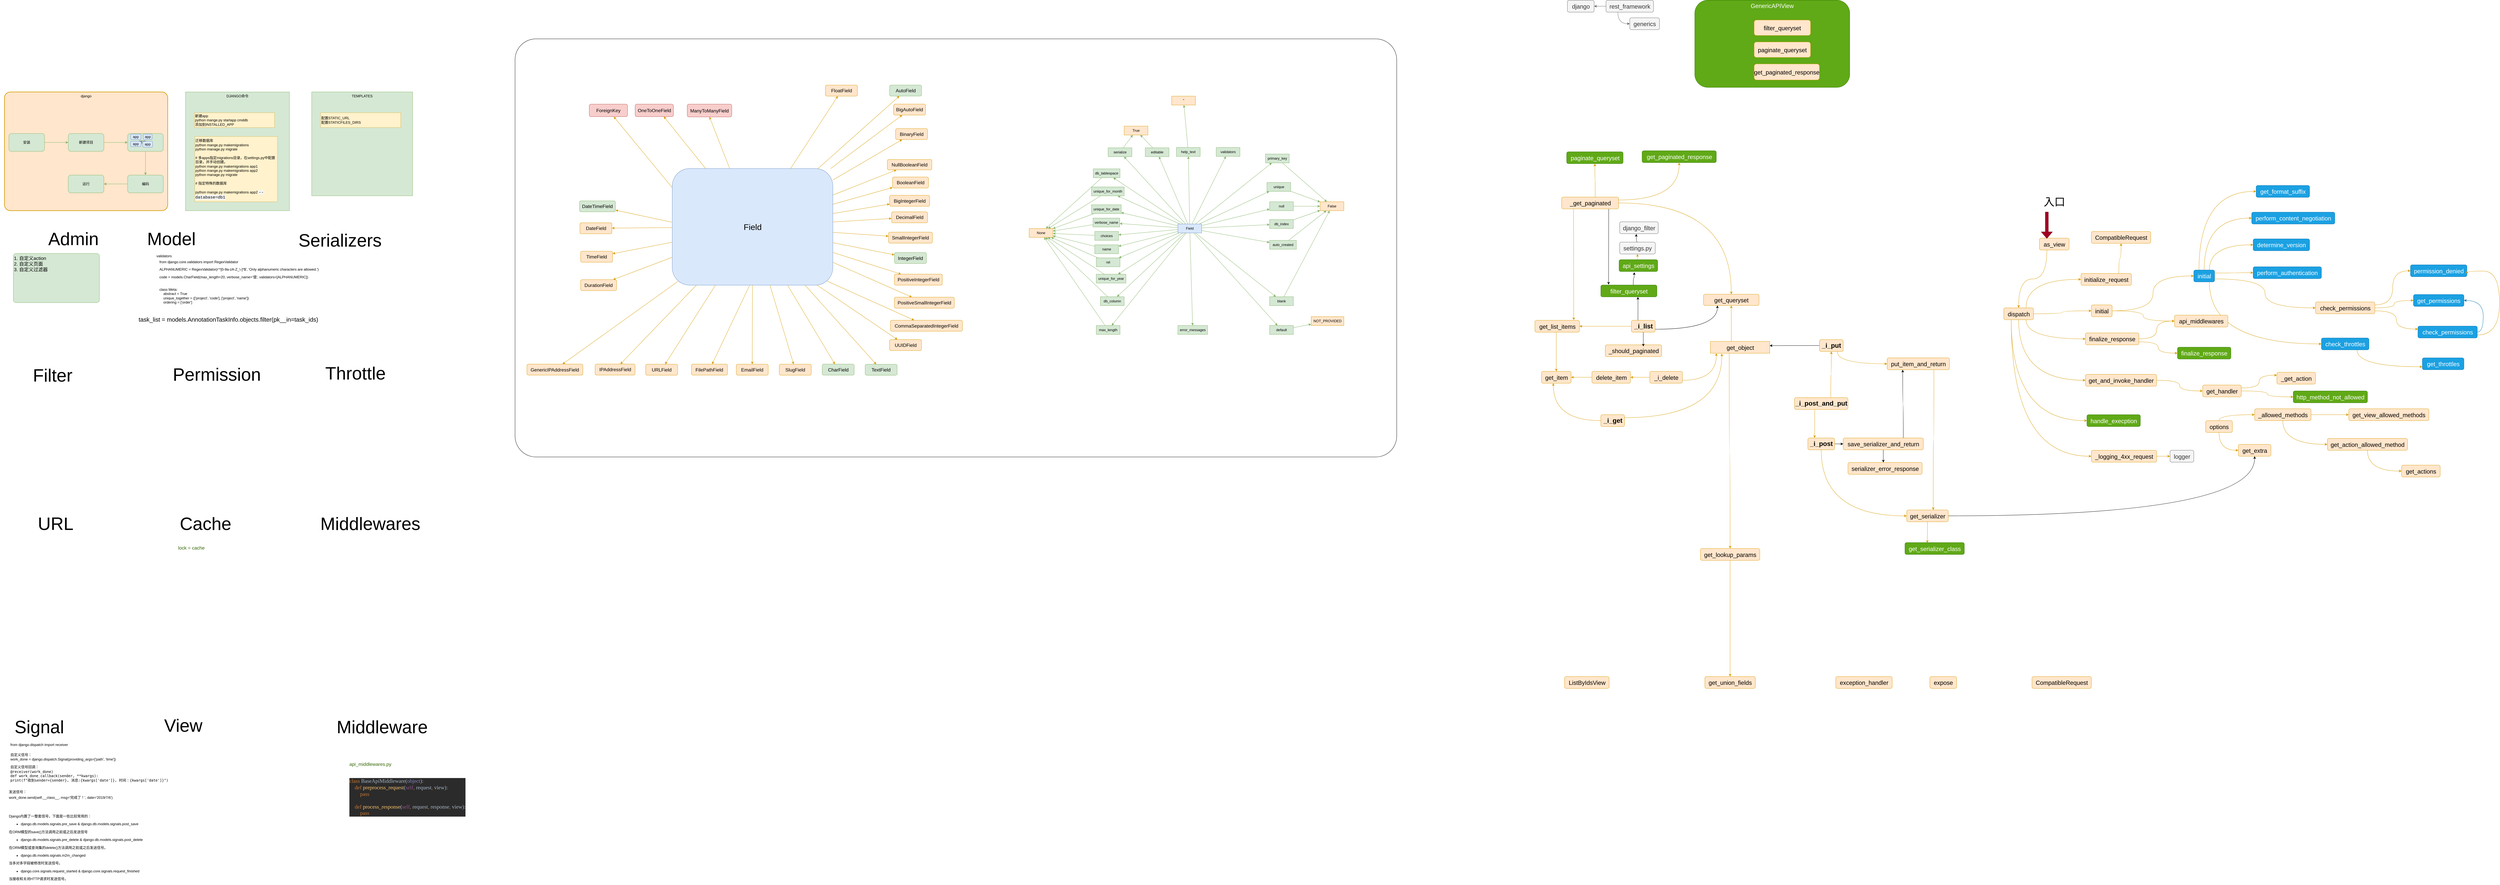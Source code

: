 <mxfile version="10.9.8" type="github"><diagram id="zcjdiJHGhwAusb2rDGaP" name="django"><mxGraphModel dx="4160" dy="3282" grid="1" gridSize="10" guides="1" tooltips="1" connect="1" arrows="1" fold="1" page="1" pageScale="1" pageWidth="827" pageHeight="1169" math="0" shadow="0"><root><mxCell id="0"/><mxCell id="1" parent="0"/><mxCell id="j8ehFXbtC2zfbKCoF0zh-62" value="" style="rounded=1;whiteSpace=wrap;html=1;arcSize=5;" parent="1" vertex="1"><mxGeometry x="1830" y="-149" width="2970" height="1409" as="geometry"/></mxCell><mxCell id="ZYStqOnhDuoMIXeDgiph-12" value="DJANGO命令" style="text;html=1;strokeColor=#82b366;fillColor=#d5e8d4;align=center;verticalAlign=top;whiteSpace=wrap;rounded=0;" parent="1" vertex="1"><mxGeometry x="720" y="30" width="350" height="400" as="geometry"/></mxCell><mxCell id="NK0ku1pznNwnKJzunZaG-6" value="django" style="rounded=1;whiteSpace=wrap;html=1;strokeWidth=2;fillColor=#ffe6cc;strokeColor=#d79b00;verticalAlign=top;arcSize=5;" parent="1" vertex="1"><mxGeometry x="110" y="30" width="550" height="400" as="geometry"/></mxCell><mxCell id="ZYStqOnhDuoMIXeDgiph-3" value="" style="edgeStyle=orthogonalEdgeStyle;rounded=0;orthogonalLoop=1;jettySize=auto;html=1;fillColor=#d5e8d4;strokeColor=#82b366;" parent="1" source="ZYStqOnhDuoMIXeDgiph-1" target="ZYStqOnhDuoMIXeDgiph-2" edge="1"><mxGeometry relative="1" as="geometry"/></mxCell><mxCell id="ZYStqOnhDuoMIXeDgiph-1" value="安装" style="rounded=1;whiteSpace=wrap;html=1;fillColor=#d5e8d4;strokeColor=#82b366;" parent="1" vertex="1"><mxGeometry x="125" y="170" width="120" height="60" as="geometry"/></mxCell><mxCell id="ZYStqOnhDuoMIXeDgiph-5" value="" style="edgeStyle=orthogonalEdgeStyle;rounded=0;orthogonalLoop=1;jettySize=auto;html=1;fillColor=#d5e8d4;strokeColor=#82b366;" parent="1" source="ZYStqOnhDuoMIXeDgiph-2" target="ZYStqOnhDuoMIXeDgiph-4" edge="1"><mxGeometry relative="1" as="geometry"/></mxCell><mxCell id="ZYStqOnhDuoMIXeDgiph-2" value="新建项目" style="rounded=1;whiteSpace=wrap;html=1;fillColor=#d5e8d4;strokeColor=#82b366;" parent="1" vertex="1"><mxGeometry x="325" y="170" width="120" height="60" as="geometry"/></mxCell><mxCell id="ZYStqOnhDuoMIXeDgiph-7" value="" style="edgeStyle=orthogonalEdgeStyle;rounded=0;orthogonalLoop=1;jettySize=auto;html=1;fillColor=#d5e8d4;strokeColor=#82b366;" parent="1" source="ZYStqOnhDuoMIXeDgiph-4" target="ZYStqOnhDuoMIXeDgiph-6" edge="1"><mxGeometry relative="1" as="geometry"/></mxCell><mxCell id="ZYStqOnhDuoMIXeDgiph-4" value="新建app" style="rounded=1;whiteSpace=wrap;html=1;fillColor=#d5e8d4;strokeColor=#82b366;" parent="1" vertex="1"><mxGeometry x="525" y="170" width="120" height="60" as="geometry"/></mxCell><mxCell id="ZYStqOnhDuoMIXeDgiph-9" value="" style="edgeStyle=orthogonalEdgeStyle;rounded=0;orthogonalLoop=1;jettySize=auto;html=1;fillColor=#d5e8d4;strokeColor=#82b366;" parent="1" source="ZYStqOnhDuoMIXeDgiph-6" target="ZYStqOnhDuoMIXeDgiph-8" edge="1"><mxGeometry relative="1" as="geometry"/></mxCell><mxCell id="ZYStqOnhDuoMIXeDgiph-6" value="编码" style="rounded=1;whiteSpace=wrap;html=1;fillColor=#d5e8d4;strokeColor=#82b366;" parent="1" vertex="1"><mxGeometry x="525" y="310" width="120" height="60" as="geometry"/></mxCell><mxCell id="ZYStqOnhDuoMIXeDgiph-8" value="运行" style="rounded=1;whiteSpace=wrap;html=1;fillColor=#d5e8d4;strokeColor=#82b366;" parent="1" vertex="1"><mxGeometry x="325" y="310" width="120" height="60" as="geometry"/></mxCell><mxCell id="ZYStqOnhDuoMIXeDgiph-10" value="新建app&lt;br&gt;python mange.py startapp cmddb&lt;br&gt;添加到INSTALLED_APP&lt;br&gt;" style="text;html=1;strokeColor=#d6b656;fillColor=#fff2cc;align=left;verticalAlign=middle;whiteSpace=wrap;rounded=0;" parent="1" vertex="1"><mxGeometry x="750" y="100" width="270" height="50" as="geometry"/></mxCell><mxCell id="ZYStqOnhDuoMIXeDgiph-11" value="迁移数据库&lt;br&gt;python mange.py makemigrations&lt;br&gt;python manage.py migrate&lt;br&gt;&lt;br&gt;# 多apps指定migrations目录，在settings.py中配置目录，并手动创建。&lt;br&gt;python mange.py makemigrations app1&lt;br&gt;python mange.py makemigrations app2&amp;nbsp;&lt;br&gt;python manage.py migrate&lt;br&gt;&lt;br&gt;# 指定特殊的数据库&lt;br&gt;&lt;br&gt;python mange.py makemigrations app2&amp;nbsp;&lt;span style=&quot;font-family: &amp;#34;fira mono&amp;#34; , &amp;#34;consolas&amp;#34; , &amp;#34;menlo&amp;#34; , &amp;#34;monaco&amp;#34; , &amp;#34;courier new&amp;#34; , &amp;#34;courier&amp;#34; , monospace ; font-size: 14px ; background-color: rgb(245 , 245 , 245)&quot;&gt;--database=db1&lt;/span&gt;" style="text;html=1;strokeColor=#d6b656;fillColor=#fff2cc;align=left;verticalAlign=middle;whiteSpace=wrap;rounded=0;" parent="1" vertex="1"><mxGeometry x="751" y="180" width="279" height="220" as="geometry"/></mxCell><mxCell id="ZYStqOnhDuoMIXeDgiph-13" value="TEMPLATES" style="text;html=1;strokeColor=#82b366;fillColor=#d5e8d4;align=center;verticalAlign=top;whiteSpace=wrap;rounded=0;" parent="1" vertex="1"><mxGeometry x="1145" y="29.853" width="340" height="350" as="geometry"/></mxCell><mxCell id="ZYStqOnhDuoMIXeDgiph-14" value="&lt;span&gt;配置STATIC_URL&lt;br&gt;&lt;/span&gt;配置STATICFILES_DIRS&lt;br&gt;" style="text;html=1;strokeColor=#d6b656;fillColor=#fff2cc;align=left;verticalAlign=middle;whiteSpace=wrap;rounded=0;" parent="1" vertex="1"><mxGeometry x="1175" y="99.853" width="270" height="50" as="geometry"/></mxCell><mxCell id="j8ehFXbtC2zfbKCoF0zh-1" value="" style="group;fontSize=16;container=1;" parent="1" vertex="1" connectable="0"><mxGeometry x="2031" y="-0.5" width="1349" height="1200.5" as="geometry"/></mxCell><mxCell id="j8ehFXbtC2zfbKCoF0zh-2" style="rounded=0;orthogonalLoop=1;jettySize=auto;html=1;entryX=0.641;entryY=1.014;entryDx=0;entryDy=0;entryPerimeter=0;fontSize=16;fillColor=#ffe6cc;strokeColor=#d79b00;exitX=-0.001;exitY=0.162;exitDx=0;exitDy=0;exitPerimeter=0;" parent="j8ehFXbtC2zfbKCoF0zh-1" source="j8ehFXbtC2zfbKCoF0zh-5" target="j8ehFXbtC2zfbKCoF0zh-50" edge="1"><mxGeometry relative="1" as="geometry"/></mxCell><mxCell id="j8ehFXbtC2zfbKCoF0zh-3" style="edgeStyle=none;rounded=0;orthogonalLoop=1;jettySize=auto;html=1;entryX=0.75;entryY=1;entryDx=0;entryDy=0;fontSize=16;fillColor=#ffe6cc;strokeColor=#d79b00;" parent="j8ehFXbtC2zfbKCoF0zh-1" source="j8ehFXbtC2zfbKCoF0zh-5" target="j8ehFXbtC2zfbKCoF0zh-51" edge="1"><mxGeometry relative="1" as="geometry"><mxPoint x="559" y="283" as="sourcePoint"/></mxGeometry></mxCell><mxCell id="j8ehFXbtC2zfbKCoF0zh-4" style="edgeStyle=none;rounded=0;orthogonalLoop=1;jettySize=auto;html=1;entryX=0.5;entryY=1;entryDx=0;entryDy=0;fontSize=16;fillColor=#ffe6cc;strokeColor=#d79b00;" parent="j8ehFXbtC2zfbKCoF0zh-1" source="j8ehFXbtC2zfbKCoF0zh-5" target="j8ehFXbtC2zfbKCoF0zh-52" edge="1"><mxGeometry relative="1" as="geometry"/></mxCell><mxCell id="j8ehFXbtC2zfbKCoF0zh-5" value="Field" style="whiteSpace=wrap;html=1;rounded=1;fillColor=#dae8fc;strokeColor=#6c8ebf;fontSize=28;" parent="j8ehFXbtC2zfbKCoF0zh-1" vertex="1"><mxGeometry x="328.5" y="288.5" width="541" height="393" as="geometry"/></mxCell><mxCell id="j8ehFXbtC2zfbKCoF0zh-6" value="BigAutoField" style="whiteSpace=wrap;html=1;rounded=1;fillColor=#ffe6cc;strokeColor=#d79b00;fontSize=16;" parent="j8ehFXbtC2zfbKCoF0zh-1" vertex="1"><mxGeometry x="1074.079" y="71.311" width="107.705" height="37.094" as="geometry"/></mxCell><mxCell id="j8ehFXbtC2zfbKCoF0zh-7" value="" style="fillColor=#ffe6cc;strokeColor=#d79b00;elbow=vertical;fontSize=16;" parent="j8ehFXbtC2zfbKCoF0zh-1" source="j8ehFXbtC2zfbKCoF0zh-5" target="j8ehFXbtC2zfbKCoF0zh-6" edge="1"><mxGeometry x="17.307" y="5.162" as="geometry"/></mxCell><mxCell id="j8ehFXbtC2zfbKCoF0zh-8" value="BigIntegerField" style="whiteSpace=wrap;html=1;rounded=1;fillColor=#ffe6cc;strokeColor=#d79b00;fontSize=16;" parent="j8ehFXbtC2zfbKCoF0zh-1" vertex="1"><mxGeometry x="1060.858" y="378.566" width="134.632" height="37.094" as="geometry"/></mxCell><mxCell id="j8ehFXbtC2zfbKCoF0zh-9" value="" style="fillColor=#ffe6cc;strokeColor=#d79b00;elbow=vertical;fontSize=16;" parent="j8ehFXbtC2zfbKCoF0zh-1" source="j8ehFXbtC2zfbKCoF0zh-5" target="j8ehFXbtC2zfbKCoF0zh-8" edge="1"><mxGeometry x="17.307" y="5.162" as="geometry"/></mxCell><mxCell id="j8ehFXbtC2zfbKCoF0zh-10" value="BinaryField" style="whiteSpace=wrap;html=1;rounded=1;fillColor=#ffe6cc;strokeColor=#d79b00;fontSize=16;" parent="j8ehFXbtC2zfbKCoF0zh-1" vertex="1"><mxGeometry x="1080.879" y="153.802" width="107.705" height="37.094" as="geometry"/></mxCell><mxCell id="j8ehFXbtC2zfbKCoF0zh-11" value="" style="fillColor=#ffe6cc;strokeColor=#d79b00;elbow=vertical;fontSize=16;" parent="j8ehFXbtC2zfbKCoF0zh-1" source="j8ehFXbtC2zfbKCoF0zh-5" target="j8ehFXbtC2zfbKCoF0zh-10" edge="1"><mxGeometry x="17.307" y="5.162" as="geometry"/></mxCell><mxCell id="j8ehFXbtC2zfbKCoF0zh-12" value="BooleanField" style="whiteSpace=wrap;html=1;rounded=1;fillColor=#ffe6cc;strokeColor=#d79b00;fontSize=16;" parent="j8ehFXbtC2zfbKCoF0zh-1" vertex="1"><mxGeometry x="1070.5" y="316.969" width="121.168" height="37.094" as="geometry"/></mxCell><mxCell id="j8ehFXbtC2zfbKCoF0zh-13" value="" style="fillColor=#ffe6cc;strokeColor=#d79b00;elbow=vertical;fontSize=16;" parent="j8ehFXbtC2zfbKCoF0zh-1" source="j8ehFXbtC2zfbKCoF0zh-5" target="j8ehFXbtC2zfbKCoF0zh-12" edge="1"><mxGeometry x="17.307" y="5.162" as="geometry"/></mxCell><mxCell id="j8ehFXbtC2zfbKCoF0zh-14" value="CommaSeparatedIntegerField" style="whiteSpace=wrap;html=1;rounded=1;fillColor=#ffe6cc;strokeColor=#d79b00;fontSize=16;" parent="j8ehFXbtC2zfbKCoF0zh-1" vertex="1"><mxGeometry x="1063.663" y="799.72" width="242.337" height="37.094" as="geometry"/></mxCell><mxCell id="j8ehFXbtC2zfbKCoF0zh-15" value="" style="fillColor=#ffe6cc;strokeColor=#d79b00;elbow=vertical;fontSize=16;exitX=0.964;exitY=0.965;exitDx=0;exitDy=0;exitPerimeter=0;" parent="j8ehFXbtC2zfbKCoF0zh-1" source="j8ehFXbtC2zfbKCoF0zh-5" target="j8ehFXbtC2zfbKCoF0zh-14" edge="1"><mxGeometry x="17.307" y="5.162" as="geometry"/></mxCell><mxCell id="j8ehFXbtC2zfbKCoF0zh-16" value="DateField" style="whiteSpace=wrap;html=1;rounded=1;fillColor=#ffe6cc;strokeColor=#d79b00;fontSize=16;" parent="j8ehFXbtC2zfbKCoF0zh-1" vertex="1"><mxGeometry x="17.5" y="471.267" width="107.705" height="37.094" as="geometry"/></mxCell><mxCell id="j8ehFXbtC2zfbKCoF0zh-17" value="" style="fillColor=#ffe6cc;strokeColor=#d79b00;elbow=vertical;fontSize=16;" parent="j8ehFXbtC2zfbKCoF0zh-1" source="j8ehFXbtC2zfbKCoF0zh-5" target="j8ehFXbtC2zfbKCoF0zh-16" edge="1"><mxGeometry x="17.307" y="5.162" as="geometry"/></mxCell><mxCell id="j8ehFXbtC2zfbKCoF0zh-18" value="DateTimeField" style="whiteSpace=wrap;html=1;rounded=1;fillColor=#d5e8d4;strokeColor=#82b366;fontSize=16;" parent="j8ehFXbtC2zfbKCoF0zh-1" vertex="1"><mxGeometry x="16.116" y="397.33" width="121.168" height="37.094" as="geometry"/></mxCell><mxCell id="j8ehFXbtC2zfbKCoF0zh-19" value="" style="fillColor=#ffe6cc;strokeColor=#d79b00;elbow=vertical;fontSize=16;exitX=-0.003;exitY=0.46;exitDx=0;exitDy=0;exitPerimeter=0;" parent="j8ehFXbtC2zfbKCoF0zh-1" source="j8ehFXbtC2zfbKCoF0zh-5" target="j8ehFXbtC2zfbKCoF0zh-18" edge="1"><mxGeometry x="17.307" y="5.162" as="geometry"/></mxCell><mxCell id="j8ehFXbtC2zfbKCoF0zh-20" value="DecimalField" style="whiteSpace=wrap;html=1;rounded=1;fillColor=#ffe6cc;strokeColor=#d79b00;fontSize=16;" parent="j8ehFXbtC2zfbKCoF0zh-1" vertex="1"><mxGeometry x="1067.547" y="434.406" width="121.168" height="37.094" as="geometry"/></mxCell><mxCell id="j8ehFXbtC2zfbKCoF0zh-21" value="" style="fillColor=#ffe6cc;strokeColor=#d79b00;elbow=vertical;fontSize=16;" parent="j8ehFXbtC2zfbKCoF0zh-1" source="j8ehFXbtC2zfbKCoF0zh-5" target="j8ehFXbtC2zfbKCoF0zh-20" edge="1"><mxGeometry x="17.307" y="5.162" as="geometry"/></mxCell><mxCell id="j8ehFXbtC2zfbKCoF0zh-22" value="DurationField" style="whiteSpace=wrap;html=1;rounded=1;fillColor=#ffe6cc;strokeColor=#d79b00;fontSize=16;" parent="j8ehFXbtC2zfbKCoF0zh-1" vertex="1"><mxGeometry x="20" y="662.836" width="121.168" height="37.094" as="geometry"/></mxCell><mxCell id="j8ehFXbtC2zfbKCoF0zh-23" value="" style="fillColor=#ffe6cc;strokeColor=#d79b00;elbow=vertical;fontSize=16;" parent="j8ehFXbtC2zfbKCoF0zh-1" source="j8ehFXbtC2zfbKCoF0zh-5" target="j8ehFXbtC2zfbKCoF0zh-22" edge="1"><mxGeometry x="17.307" y="5.162" as="geometry"/></mxCell><mxCell id="j8ehFXbtC2zfbKCoF0zh-24" value="EmailField" style="whiteSpace=wrap;html=1;rounded=1;fillColor=#ffe6cc;strokeColor=#d79b00;fontSize=16;" parent="j8ehFXbtC2zfbKCoF0zh-1" vertex="1"><mxGeometry x="544.163" y="947.921" width="107.705" height="37.094" as="geometry"/></mxCell><mxCell id="j8ehFXbtC2zfbKCoF0zh-25" value="" style="fillColor=#ffe6cc;strokeColor=#d79b00;elbow=vertical;fontSize=16;" parent="j8ehFXbtC2zfbKCoF0zh-1" source="j8ehFXbtC2zfbKCoF0zh-5" target="j8ehFXbtC2zfbKCoF0zh-24" edge="1"><mxGeometry x="17.307" y="5.162" as="geometry"/></mxCell><mxCell id="j8ehFXbtC2zfbKCoF0zh-26" value="FilePathField" style="whiteSpace=wrap;html=1;rounded=1;fillColor=#ffe6cc;strokeColor=#d79b00;fontSize=16;" parent="j8ehFXbtC2zfbKCoF0zh-1" vertex="1"><mxGeometry x="393.432" y="947.575" width="121.168" height="37.094" as="geometry"/></mxCell><mxCell id="j8ehFXbtC2zfbKCoF0zh-27" value="" style="fillColor=#ffe6cc;strokeColor=#d79b00;elbow=vertical;fontSize=16;exitX=0.481;exitY=1.004;exitDx=0;exitDy=0;exitPerimeter=0;" parent="j8ehFXbtC2zfbKCoF0zh-1" source="j8ehFXbtC2zfbKCoF0zh-5" target="j8ehFXbtC2zfbKCoF0zh-26" edge="1"><mxGeometry x="17.307" y="5.162" as="geometry"/></mxCell><mxCell id="j8ehFXbtC2zfbKCoF0zh-28" value="FloatField" style="whiteSpace=wrap;html=1;rounded=1;fillColor=#ffe6cc;strokeColor=#d79b00;fontSize=16;" parent="j8ehFXbtC2zfbKCoF0zh-1" vertex="1"><mxGeometry x="844.558" y="7.277" width="107.705" height="37.094" as="geometry"/></mxCell><mxCell id="j8ehFXbtC2zfbKCoF0zh-29" value="" style="fillColor=#ffe6cc;strokeColor=#d79b00;elbow=vertical;fontSize=16;" parent="j8ehFXbtC2zfbKCoF0zh-1" source="j8ehFXbtC2zfbKCoF0zh-5" target="j8ehFXbtC2zfbKCoF0zh-28" edge="1"><mxGeometry x="17.307" y="5.162" as="geometry"/></mxCell><mxCell id="j8ehFXbtC2zfbKCoF0zh-30" value="IntegerField" style="whiteSpace=wrap;html=1;rounded=1;fillColor=#d5e8d4;strokeColor=#82b366;fontSize=16;" parent="j8ehFXbtC2zfbKCoF0zh-1" vertex="1"><mxGeometry x="1077.089" y="571.469" width="107.705" height="37.094" as="geometry"/></mxCell><mxCell id="j8ehFXbtC2zfbKCoF0zh-31" value="" style="fillColor=#ffe6cc;strokeColor=#d79b00;elbow=vertical;fontSize=16;" parent="j8ehFXbtC2zfbKCoF0zh-1" source="j8ehFXbtC2zfbKCoF0zh-5" target="j8ehFXbtC2zfbKCoF0zh-30" edge="1"><mxGeometry x="17.307" y="5.162" as="geometry"/></mxCell><mxCell id="j8ehFXbtC2zfbKCoF0zh-32" value="IPAddressField" style="whiteSpace=wrap;html=1;rounded=1;fillColor=#ffe6cc;strokeColor=#d79b00;fontSize=16;" parent="j8ehFXbtC2zfbKCoF0zh-1" vertex="1"><mxGeometry x="68.693" y="947.418" width="134.632" height="37.094" as="geometry"/></mxCell><mxCell id="j8ehFXbtC2zfbKCoF0zh-33" value="" style="fillColor=#ffe6cc;strokeColor=#d79b00;elbow=vertical;fontSize=16;" parent="j8ehFXbtC2zfbKCoF0zh-1" source="j8ehFXbtC2zfbKCoF0zh-5" target="j8ehFXbtC2zfbKCoF0zh-32" edge="1"><mxGeometry x="17.307" y="5.162" as="geometry"/></mxCell><mxCell id="j8ehFXbtC2zfbKCoF0zh-34" value="NullBooleanField" style="whiteSpace=wrap;html=1;rounded=1;fillColor=#ffe6cc;strokeColor=#d79b00;fontSize=16;" parent="j8ehFXbtC2zfbKCoF0zh-1" vertex="1"><mxGeometry x="1053" y="258" width="150" height="35" as="geometry"/></mxCell><mxCell id="j8ehFXbtC2zfbKCoF0zh-35" value="" style="fillColor=#ffe6cc;strokeColor=#d79b00;elbow=vertical;fontSize=16;" parent="j8ehFXbtC2zfbKCoF0zh-1" source="j8ehFXbtC2zfbKCoF0zh-5" target="j8ehFXbtC2zfbKCoF0zh-34" edge="1"><mxGeometry x="17.307" y="5.162" as="geometry"/></mxCell><mxCell id="j8ehFXbtC2zfbKCoF0zh-36" value="PositiveIntegerField" style="whiteSpace=wrap;html=1;rounded=1;fillColor=#ffe6cc;strokeColor=#d79b00;fontSize=16;" parent="j8ehFXbtC2zfbKCoF0zh-1" vertex="1"><mxGeometry x="1076.637" y="644.358" width="161.558" height="37.094" as="geometry"/></mxCell><mxCell id="j8ehFXbtC2zfbKCoF0zh-37" value="" style="fillColor=#ffe6cc;strokeColor=#d79b00;elbow=vertical;fontSize=16;" parent="j8ehFXbtC2zfbKCoF0zh-1" source="j8ehFXbtC2zfbKCoF0zh-5" target="j8ehFXbtC2zfbKCoF0zh-36" edge="1"><mxGeometry x="17.307" y="5.162" as="geometry"/></mxCell><mxCell id="j8ehFXbtC2zfbKCoF0zh-38" value="PositiveSmallIntegerField" style="whiteSpace=wrap;html=1;rounded=1;fillColor=#ffe6cc;strokeColor=#d79b00;fontSize=16;" parent="j8ehFXbtC2zfbKCoF0zh-1" vertex="1"><mxGeometry x="1076.7" y="721.975" width="201.947" height="37.094" as="geometry"/></mxCell><mxCell id="j8ehFXbtC2zfbKCoF0zh-39" value="" style="fillColor=#ffe6cc;strokeColor=#d79b00;elbow=vertical;fontSize=16;" parent="j8ehFXbtC2zfbKCoF0zh-1" source="j8ehFXbtC2zfbKCoF0zh-5" target="j8ehFXbtC2zfbKCoF0zh-38" edge="1"><mxGeometry x="17.307" y="5.162" as="geometry"/></mxCell><mxCell id="j8ehFXbtC2zfbKCoF0zh-40" value="SlugField" style="whiteSpace=wrap;html=1;rounded=1;fillColor=#ffe6cc;strokeColor=#d79b00;fontSize=16;" parent="j8ehFXbtC2zfbKCoF0zh-1" vertex="1"><mxGeometry x="689.068" y="947.906" width="107.705" height="37.094" as="geometry"/></mxCell><mxCell id="j8ehFXbtC2zfbKCoF0zh-41" value="" style="fillColor=#ffe6cc;strokeColor=#d79b00;elbow=vertical;fontSize=16;" parent="j8ehFXbtC2zfbKCoF0zh-1" source="j8ehFXbtC2zfbKCoF0zh-5" target="j8ehFXbtC2zfbKCoF0zh-40" edge="1"><mxGeometry x="17.307" y="5.162" as="geometry"/></mxCell><mxCell id="j8ehFXbtC2zfbKCoF0zh-42" value="SmallIntegerField" style="whiteSpace=wrap;html=1;rounded=1;fillColor=#ffe6cc;strokeColor=#d79b00;fontSize=16;" parent="j8ehFXbtC2zfbKCoF0zh-1" vertex="1"><mxGeometry x="1056.895" y="502.858" width="148.095" height="37.094" as="geometry"/></mxCell><mxCell id="j8ehFXbtC2zfbKCoF0zh-43" value="" style="fillColor=#ffe6cc;strokeColor=#d79b00;elbow=vertical;fontSize=16;" parent="j8ehFXbtC2zfbKCoF0zh-1" source="j8ehFXbtC2zfbKCoF0zh-5" target="j8ehFXbtC2zfbKCoF0zh-42" edge="1"><mxGeometry x="17.307" y="5.162" as="geometry"/></mxCell><mxCell id="j8ehFXbtC2zfbKCoF0zh-44" value="TextField" style="whiteSpace=wrap;html=1;rounded=1;fillColor=#d5e8d4;strokeColor=#82b366;fontSize=16;" parent="j8ehFXbtC2zfbKCoF0zh-1" vertex="1"><mxGeometry x="978.363" y="948.094" width="107.705" height="37.094" as="geometry"/></mxCell><mxCell id="j8ehFXbtC2zfbKCoF0zh-45" value="" style="fillColor=#ffe6cc;strokeColor=#d79b00;elbow=vertical;fontSize=16;" parent="j8ehFXbtC2zfbKCoF0zh-1" source="j8ehFXbtC2zfbKCoF0zh-5" target="j8ehFXbtC2zfbKCoF0zh-44" edge="1"><mxGeometry x="17.307" y="5.162" as="geometry"/></mxCell><mxCell id="j8ehFXbtC2zfbKCoF0zh-46" value="URLField" style="whiteSpace=wrap;html=1;rounded=1;fillColor=#ffe6cc;strokeColor=#d79b00;fontSize=16;" parent="j8ehFXbtC2zfbKCoF0zh-1" vertex="1"><mxGeometry x="239" y="947.881" width="107.705" height="37.094" as="geometry"/></mxCell><mxCell id="j8ehFXbtC2zfbKCoF0zh-47" value="" style="fillColor=#ffe6cc;strokeColor=#d79b00;elbow=vertical;fontSize=16;" parent="j8ehFXbtC2zfbKCoF0zh-1" source="j8ehFXbtC2zfbKCoF0zh-5" target="j8ehFXbtC2zfbKCoF0zh-46" edge="1"><mxGeometry x="17.307" y="5.162" as="geometry"/></mxCell><mxCell id="j8ehFXbtC2zfbKCoF0zh-48" value="UUIDField" style="whiteSpace=wrap;html=1;rounded=1;fillColor=#ffe6cc;strokeColor=#d79b00;fontSize=16;" parent="j8ehFXbtC2zfbKCoF0zh-1" vertex="1"><mxGeometry x="1060.5" y="864.755" width="107.705" height="37.094" as="geometry"/></mxCell><mxCell id="j8ehFXbtC2zfbKCoF0zh-49" value="" style="fillColor=#ffe6cc;strokeColor=#d79b00;elbow=vertical;fontSize=16;exitX=0.902;exitY=1;exitDx=0;exitDy=0;exitPerimeter=0;" parent="j8ehFXbtC2zfbKCoF0zh-1" source="j8ehFXbtC2zfbKCoF0zh-5" target="j8ehFXbtC2zfbKCoF0zh-48" edge="1"><mxGeometry x="17.307" y="5.162" as="geometry"/></mxCell><mxCell id="j8ehFXbtC2zfbKCoF0zh-50" value="&lt;span&gt;ForeignKey&lt;/span&gt;" style="rounded=1;whiteSpace=wrap;html=1;fontSize=16;fillColor=#f8cecc;strokeColor=#b85450;" parent="j8ehFXbtC2zfbKCoF0zh-1" vertex="1"><mxGeometry x="49" y="71.5" width="129" height="42" as="geometry"/></mxCell><mxCell id="j8ehFXbtC2zfbKCoF0zh-51" value="&lt;span&gt;OneToOneField&lt;/span&gt;" style="rounded=1;whiteSpace=wrap;html=1;fontSize=16;fillColor=#f8cecc;strokeColor=#b85450;" parent="j8ehFXbtC2zfbKCoF0zh-1" vertex="1"><mxGeometry x="203.5" y="71.5" width="129" height="42" as="geometry"/></mxCell><mxCell id="j8ehFXbtC2zfbKCoF0zh-52" value="&lt;span&gt;ManyToManyField&lt;/span&gt;" style="rounded=1;whiteSpace=wrap;html=1;fontSize=16;fillColor=#f8cecc;strokeColor=#b85450;" parent="j8ehFXbtC2zfbKCoF0zh-1" vertex="1"><mxGeometry x="379" y="71.5" width="150" height="43" as="geometry"/></mxCell><mxCell id="j8ehFXbtC2zfbKCoF0zh-53" value="TimeField" style="whiteSpace=wrap;html=1;rounded=1;fillColor=#ffe6cc;strokeColor=#d79b00;fontSize=16;" parent="j8ehFXbtC2zfbKCoF0zh-1" vertex="1"><mxGeometry x="19.916" y="567.143" width="107.705" height="37.094" as="geometry"/></mxCell><mxCell id="j8ehFXbtC2zfbKCoF0zh-54" value="" style="fillColor=#ffe6cc;strokeColor=#d79b00;elbow=vertical;fontSize=16;" parent="j8ehFXbtC2zfbKCoF0zh-1" source="j8ehFXbtC2zfbKCoF0zh-5" target="j8ehFXbtC2zfbKCoF0zh-53" edge="1"><mxGeometry x="17.307" y="5.162" as="geometry"/></mxCell><mxCell id="j8ehFXbtC2zfbKCoF0zh-55" value="AutoField" style="whiteSpace=wrap;html=1;rounded=1;fillColor=#d5e8d4;strokeColor=#82b366;fontSize=16;" parent="j8ehFXbtC2zfbKCoF0zh-1" vertex="1"><mxGeometry x="1060.648" y="7.182" width="107.705" height="37.094" as="geometry"/></mxCell><mxCell id="j8ehFXbtC2zfbKCoF0zh-56" value="" style="fillColor=#ffe6cc;strokeColor=#d79b00;elbow=vertical;fontSize=16;" parent="j8ehFXbtC2zfbKCoF0zh-1" source="j8ehFXbtC2zfbKCoF0zh-5" target="j8ehFXbtC2zfbKCoF0zh-55" edge="1"><mxGeometry x="17.307" y="5.162" as="geometry"/></mxCell><mxCell id="j8ehFXbtC2zfbKCoF0zh-57" value="CharField" style="whiteSpace=wrap;html=1;rounded=1;fillColor=#d5e8d4;strokeColor=#82b366;fontSize=16;" parent="j8ehFXbtC2zfbKCoF0zh-1" vertex="1"><mxGeometry x="833.726" y="947.682" width="107.705" height="37.094" as="geometry"/></mxCell><mxCell id="j8ehFXbtC2zfbKCoF0zh-58" value="" style="fillColor=#ffe6cc;strokeColor=#d79b00;elbow=vertical;fontSize=16;" parent="j8ehFXbtC2zfbKCoF0zh-1" source="j8ehFXbtC2zfbKCoF0zh-5" target="j8ehFXbtC2zfbKCoF0zh-57" edge="1"><mxGeometry x="17.307" y="5.162" as="geometry"/></mxCell><mxCell id="j8ehFXbtC2zfbKCoF0zh-59" value="GenericIPAddressField" style="whiteSpace=wrap;html=1;rounded=1;fillColor=#ffe6cc;strokeColor=#d79b00;fontSize=16;" parent="1" vertex="1"><mxGeometry x="1870" y="947.028" width="188.484" height="37.094" as="geometry"/></mxCell><mxCell id="j8ehFXbtC2zfbKCoF0zh-60" value="" style="fillColor=#ffe6cc;strokeColor=#d79b00;elbow=vertical;fontSize=16;exitX=0.036;exitY=0.967;exitDx=0;exitDy=0;exitPerimeter=0;" parent="1" source="j8ehFXbtC2zfbKCoF0zh-5" target="j8ehFXbtC2zfbKCoF0zh-59" edge="1"><mxGeometry x="2048.307" y="4.662" as="geometry"/></mxCell><mxCell id="x6-cIarShtwQpTHJYC6r-1" value="Field" style="whiteSpace=wrap;html=1;fillColor=#dae8fc;strokeColor=#6c8ebf;" parent="1" vertex="1"><mxGeometry x="4062.852" y="475" width="80" height="30" as="geometry"/></mxCell><mxCell id="x6-cIarShtwQpTHJYC6r-2" value="verbose_name" style="whiteSpace=wrap;html=1;fillColor=#d5e8d4;strokeColor=#82b366;" parent="1" vertex="1"><mxGeometry x="3776.852" y="455" width="90" height="30" as="geometry"/></mxCell><mxCell id="x6-cIarShtwQpTHJYC6r-3" value="" style="fillColor=#d5e8d4;strokeColor=#82b366;" parent="1" source="x6-cIarShtwQpTHJYC6r-1" target="x6-cIarShtwQpTHJYC6r-2" edge="1"><mxGeometry x="3761.852" y="-36" as="geometry"/></mxCell><mxCell id="x6-cIarShtwQpTHJYC6r-4" value="None" style="whiteSpace=wrap;html=1;fillColor=#ffe6cc;strokeColor=#d79b00;" parent="1" vertex="1"><mxGeometry x="3561.852" y="490" width="80" height="30" as="geometry"/></mxCell><mxCell id="x6-cIarShtwQpTHJYC6r-5" value="" style="fillColor=#d5e8d4;strokeColor=#82b366;" parent="1" source="x6-cIarShtwQpTHJYC6r-2" target="x6-cIarShtwQpTHJYC6r-4" edge="1"><mxGeometry x="3761.852" y="-36" as="geometry"/></mxCell><mxCell id="x6-cIarShtwQpTHJYC6r-6" value="name" style="whiteSpace=wrap;html=1;fillColor=#d5e8d4;strokeColor=#82b366;" parent="1" vertex="1"><mxGeometry x="3782.852" y="545" width="80" height="30" as="geometry"/></mxCell><mxCell id="x6-cIarShtwQpTHJYC6r-7" value="" style="fillColor=#d5e8d4;strokeColor=#82b366;" parent="1" source="x6-cIarShtwQpTHJYC6r-1" target="x6-cIarShtwQpTHJYC6r-6" edge="1"><mxGeometry x="3761.852" y="-36" as="geometry"/></mxCell><mxCell id="x6-cIarShtwQpTHJYC6r-8" value="" style="fillColor=#d5e8d4;strokeColor=#82b366;" parent="1" source="x6-cIarShtwQpTHJYC6r-6" target="x6-cIarShtwQpTHJYC6r-4" edge="1"><mxGeometry x="3761.852" y="-36" as="geometry"/></mxCell><mxCell id="x6-cIarShtwQpTHJYC6r-9" value="primary_key" style="whiteSpace=wrap;html=1;fillColor=#d5e8d4;strokeColor=#82b366;" parent="1" vertex="1"><mxGeometry x="4357.852" y="239" width="80" height="30" as="geometry"/></mxCell><mxCell id="x6-cIarShtwQpTHJYC6r-10" value="" style="fillColor=#d5e8d4;strokeColor=#82b366;" parent="1" source="x6-cIarShtwQpTHJYC6r-1" target="x6-cIarShtwQpTHJYC6r-9" edge="1"><mxGeometry x="3761.852" y="-36" as="geometry"/></mxCell><mxCell id="x6-cIarShtwQpTHJYC6r-11" value="False" style="whiteSpace=wrap;html=1;fillColor=#ffe6cc;strokeColor=#d79b00;" parent="1" vertex="1"><mxGeometry x="4541.852" y="400" width="80" height="30" as="geometry"/></mxCell><mxCell id="x6-cIarShtwQpTHJYC6r-12" value="" style="fillColor=#d5e8d4;strokeColor=#82b366;" parent="1" source="x6-cIarShtwQpTHJYC6r-9" target="x6-cIarShtwQpTHJYC6r-11" edge="1"><mxGeometry x="3761.852" y="-36" as="geometry"/></mxCell><mxCell id="x6-cIarShtwQpTHJYC6r-13" value="max_length" style="whiteSpace=wrap;html=1;fillColor=#d5e8d4;strokeColor=#82b366;" parent="1" vertex="1"><mxGeometry x="3787.852" y="817" width="80" height="30" as="geometry"/></mxCell><mxCell id="x6-cIarShtwQpTHJYC6r-14" value="" style="fillColor=#d5e8d4;strokeColor=#82b366;" parent="1" source="x6-cIarShtwQpTHJYC6r-1" target="x6-cIarShtwQpTHJYC6r-13" edge="1"><mxGeometry x="3761.852" y="-36" as="geometry"/></mxCell><mxCell id="x6-cIarShtwQpTHJYC6r-15" value="" style="fillColor=#d5e8d4;strokeColor=#82b366;" parent="1" source="x6-cIarShtwQpTHJYC6r-13" target="x6-cIarShtwQpTHJYC6r-4" edge="1"><mxGeometry x="3761.852" y="-36" as="geometry"/></mxCell><mxCell id="x6-cIarShtwQpTHJYC6r-16" value="unique" style="whiteSpace=wrap;html=1;fillColor=#d5e8d4;strokeColor=#82b366;" parent="1" vertex="1"><mxGeometry x="4362.852" y="335" width="80" height="30" as="geometry"/></mxCell><mxCell id="x6-cIarShtwQpTHJYC6r-17" value="" style="fillColor=#d5e8d4;strokeColor=#82b366;" parent="1" source="x6-cIarShtwQpTHJYC6r-1" target="x6-cIarShtwQpTHJYC6r-16" edge="1"><mxGeometry x="3761.852" y="-36" as="geometry"/></mxCell><mxCell id="x6-cIarShtwQpTHJYC6r-18" value="" style="fillColor=#d5e8d4;strokeColor=#82b366;" parent="1" source="x6-cIarShtwQpTHJYC6r-16" target="x6-cIarShtwQpTHJYC6r-11" edge="1"><mxGeometry x="3761.852" y="-36" as="geometry"/></mxCell><mxCell id="x6-cIarShtwQpTHJYC6r-19" value="blank" style="whiteSpace=wrap;html=1;fillColor=#d5e8d4;strokeColor=#82b366;" parent="1" vertex="1"><mxGeometry x="4371.852" y="720" width="80" height="30" as="geometry"/></mxCell><mxCell id="x6-cIarShtwQpTHJYC6r-20" value="" style="fillColor=#d5e8d4;strokeColor=#82b366;" parent="1" source="x6-cIarShtwQpTHJYC6r-1" target="x6-cIarShtwQpTHJYC6r-19" edge="1"><mxGeometry x="3761.852" y="-36" as="geometry"/></mxCell><mxCell id="x6-cIarShtwQpTHJYC6r-21" value="" style="fillColor=#d5e8d4;strokeColor=#82b366;" parent="1" source="x6-cIarShtwQpTHJYC6r-19" target="x6-cIarShtwQpTHJYC6r-11" edge="1"><mxGeometry x="3761.852" y="-36" as="geometry"/></mxCell><mxCell id="x6-cIarShtwQpTHJYC6r-22" value="null" style="whiteSpace=wrap;html=1;fillColor=#d5e8d4;strokeColor=#82b366;" parent="1" vertex="1"><mxGeometry x="4371.852" y="400" width="80" height="30" as="geometry"/></mxCell><mxCell id="x6-cIarShtwQpTHJYC6r-23" value="" style="fillColor=#d5e8d4;strokeColor=#82b366;" parent="1" source="x6-cIarShtwQpTHJYC6r-1" target="x6-cIarShtwQpTHJYC6r-22" edge="1"><mxGeometry x="3761.852" y="-36" as="geometry"/></mxCell><mxCell id="x6-cIarShtwQpTHJYC6r-24" value="" style="fillColor=#d5e8d4;strokeColor=#82b366;" parent="1" source="x6-cIarShtwQpTHJYC6r-22" target="x6-cIarShtwQpTHJYC6r-11" edge="1"><mxGeometry x="3761.852" y="-36" as="geometry"/></mxCell><mxCell id="x6-cIarShtwQpTHJYC6r-25" value="db_index" style="whiteSpace=wrap;html=1;fillColor=#d5e8d4;strokeColor=#82b366;" parent="1" vertex="1"><mxGeometry x="4371.852" y="460" width="80" height="30" as="geometry"/></mxCell><mxCell id="x6-cIarShtwQpTHJYC6r-26" value="" style="fillColor=#d5e8d4;strokeColor=#82b366;" parent="1" source="x6-cIarShtwQpTHJYC6r-1" target="x6-cIarShtwQpTHJYC6r-25" edge="1"><mxGeometry x="3761.852" y="-36" as="geometry"/></mxCell><mxCell id="x6-cIarShtwQpTHJYC6r-27" value="" style="fillColor=#d5e8d4;strokeColor=#82b366;" parent="1" source="x6-cIarShtwQpTHJYC6r-25" target="x6-cIarShtwQpTHJYC6r-11" edge="1"><mxGeometry x="3761.852" y="-36" as="geometry"/></mxCell><mxCell id="x6-cIarShtwQpTHJYC6r-28" value="rel" style="whiteSpace=wrap;html=1;fillColor=#d5e8d4;strokeColor=#82b366;" parent="1" vertex="1"><mxGeometry x="3787.852" y="589" width="80" height="30" as="geometry"/></mxCell><mxCell id="x6-cIarShtwQpTHJYC6r-29" value="" style="fillColor=#d5e8d4;strokeColor=#82b366;" parent="1" source="x6-cIarShtwQpTHJYC6r-1" target="x6-cIarShtwQpTHJYC6r-28" edge="1"><mxGeometry x="3761.852" y="-36" as="geometry"/></mxCell><mxCell id="x6-cIarShtwQpTHJYC6r-30" value="" style="fillColor=#d5e8d4;strokeColor=#82b366;" parent="1" source="x6-cIarShtwQpTHJYC6r-28" target="x6-cIarShtwQpTHJYC6r-4" edge="1"><mxGeometry x="3761.852" y="-36" as="geometry"/></mxCell><mxCell id="x6-cIarShtwQpTHJYC6r-31" value="default" style="whiteSpace=wrap;html=1;fillColor=#d5e8d4;strokeColor=#82b366;" parent="1" vertex="1"><mxGeometry x="4371.852" y="817" width="80" height="30" as="geometry"/></mxCell><mxCell id="x6-cIarShtwQpTHJYC6r-32" value="" style="fillColor=#d5e8d4;strokeColor=#82b366;" parent="1" source="x6-cIarShtwQpTHJYC6r-1" target="x6-cIarShtwQpTHJYC6r-31" edge="1"><mxGeometry x="3761.852" y="-36" as="geometry"/></mxCell><mxCell id="x6-cIarShtwQpTHJYC6r-33" value="NOT_PROVIDED" style="whiteSpace=wrap;html=1;fillColor=#ffe6cc;strokeColor=#d79b00;" parent="1" vertex="1"><mxGeometry x="4511.852" y="787" width="110" height="30" as="geometry"/></mxCell><mxCell id="x6-cIarShtwQpTHJYC6r-34" value="" style="fillColor=#d5e8d4;strokeColor=#82b366;" parent="1" source="x6-cIarShtwQpTHJYC6r-31" target="x6-cIarShtwQpTHJYC6r-33" edge="1"><mxGeometry x="3761.852" y="-36" as="geometry"/></mxCell><mxCell id="x6-cIarShtwQpTHJYC6r-35" value="editable" style="whiteSpace=wrap;html=1;fillColor=#d5e8d4;strokeColor=#82b366;" parent="1" vertex="1"><mxGeometry x="3952.852" y="218" width="80" height="30" as="geometry"/></mxCell><mxCell id="x6-cIarShtwQpTHJYC6r-36" value="" style="fillColor=#d5e8d4;strokeColor=#82b366;" parent="1" source="x6-cIarShtwQpTHJYC6r-1" target="x6-cIarShtwQpTHJYC6r-35" edge="1"><mxGeometry x="3761.852" y="-36" as="geometry"/></mxCell><mxCell id="x6-cIarShtwQpTHJYC6r-37" value="True" style="whiteSpace=wrap;html=1;fillColor=#ffe6cc;strokeColor=#d79b00;" parent="1" vertex="1"><mxGeometry x="3881.852" y="145" width="80" height="30" as="geometry"/></mxCell><mxCell id="x6-cIarShtwQpTHJYC6r-38" value="" style="fillColor=#d5e8d4;strokeColor=#82b366;" parent="1" source="x6-cIarShtwQpTHJYC6r-35" target="x6-cIarShtwQpTHJYC6r-37" edge="1"><mxGeometry x="3761.852" y="-36" as="geometry"/></mxCell><mxCell id="x6-cIarShtwQpTHJYC6r-39" value="serialize" style="whiteSpace=wrap;html=1;fillColor=#d5e8d4;strokeColor=#82b366;" parent="1" vertex="1"><mxGeometry x="3827.852" y="218" width="80" height="30" as="geometry"/></mxCell><mxCell id="x6-cIarShtwQpTHJYC6r-40" value="" style="fillColor=#d5e8d4;strokeColor=#82b366;" parent="1" source="x6-cIarShtwQpTHJYC6r-1" target="x6-cIarShtwQpTHJYC6r-39" edge="1"><mxGeometry x="3761.852" y="-36" as="geometry"/></mxCell><mxCell id="x6-cIarShtwQpTHJYC6r-41" value="" style="fillColor=#d5e8d4;strokeColor=#82b366;" parent="1" source="x6-cIarShtwQpTHJYC6r-39" target="x6-cIarShtwQpTHJYC6r-37" edge="1"><mxGeometry x="3761.852" y="-36" as="geometry"/></mxCell><mxCell id="x6-cIarShtwQpTHJYC6r-42" value="unique_for_date" style="whiteSpace=wrap;html=1;fillColor=#d5e8d4;strokeColor=#82b366;" parent="1" vertex="1"><mxGeometry x="3771.852" y="410" width="100" height="30" as="geometry"/></mxCell><mxCell id="x6-cIarShtwQpTHJYC6r-43" value="" style="fillColor=#d5e8d4;strokeColor=#82b366;" parent="1" source="x6-cIarShtwQpTHJYC6r-1" target="x6-cIarShtwQpTHJYC6r-42" edge="1"><mxGeometry x="3761.852" y="-36" as="geometry"/></mxCell><mxCell id="x6-cIarShtwQpTHJYC6r-44" value="" style="fillColor=#d5e8d4;strokeColor=#82b366;" parent="1" source="x6-cIarShtwQpTHJYC6r-42" target="x6-cIarShtwQpTHJYC6r-4" edge="1"><mxGeometry x="3761.852" y="-36" as="geometry"/></mxCell><mxCell id="x6-cIarShtwQpTHJYC6r-45" value="unique_for_month" style="whiteSpace=wrap;html=1;fillColor=#d5e8d4;strokeColor=#82b366;" parent="1" vertex="1"><mxGeometry x="3771.852" y="350" width="110" height="30" as="geometry"/></mxCell><mxCell id="x6-cIarShtwQpTHJYC6r-46" value="" style="fillColor=#d5e8d4;strokeColor=#82b366;" parent="1" source="x6-cIarShtwQpTHJYC6r-1" target="x6-cIarShtwQpTHJYC6r-45" edge="1"><mxGeometry x="3761.852" y="-36" as="geometry"/></mxCell><mxCell id="x6-cIarShtwQpTHJYC6r-47" value="" style="fillColor=#d5e8d4;strokeColor=#82b366;" parent="1" source="x6-cIarShtwQpTHJYC6r-45" target="x6-cIarShtwQpTHJYC6r-4" edge="1"><mxGeometry x="3761.852" y="-36" as="geometry"/></mxCell><mxCell id="x6-cIarShtwQpTHJYC6r-48" value="unique_for_year" style="whiteSpace=wrap;html=1;fillColor=#d5e8d4;strokeColor=#82b366;" parent="1" vertex="1"><mxGeometry x="3787.852" y="644" width="100" height="30" as="geometry"/></mxCell><mxCell id="x6-cIarShtwQpTHJYC6r-49" value="" style="fillColor=#d5e8d4;strokeColor=#82b366;" parent="1" source="x6-cIarShtwQpTHJYC6r-1" target="x6-cIarShtwQpTHJYC6r-48" edge="1"><mxGeometry x="3761.852" y="-36" as="geometry"/></mxCell><mxCell id="x6-cIarShtwQpTHJYC6r-50" value="" style="fillColor=#d5e8d4;strokeColor=#82b366;" parent="1" source="x6-cIarShtwQpTHJYC6r-48" target="x6-cIarShtwQpTHJYC6r-4" edge="1"><mxGeometry x="3761.852" y="-36" as="geometry"/></mxCell><mxCell id="x6-cIarShtwQpTHJYC6r-51" value="choices" style="whiteSpace=wrap;html=1;fillColor=#d5e8d4;strokeColor=#82b366;" parent="1" vertex="1"><mxGeometry x="3782.852" y="500" width="80" height="30" as="geometry"/></mxCell><mxCell id="x6-cIarShtwQpTHJYC6r-52" value="" style="fillColor=#d5e8d4;strokeColor=#82b366;" parent="1" source="x6-cIarShtwQpTHJYC6r-1" target="x6-cIarShtwQpTHJYC6r-51" edge="1"><mxGeometry x="3761.852" y="-36" as="geometry"/></mxCell><mxCell id="x6-cIarShtwQpTHJYC6r-53" value="" style="fillColor=#d5e8d4;strokeColor=#82b366;" parent="1" source="x6-cIarShtwQpTHJYC6r-51" target="x6-cIarShtwQpTHJYC6r-4" edge="1"><mxGeometry x="3761.852" y="-36" as="geometry"/></mxCell><mxCell id="x6-cIarShtwQpTHJYC6r-54" value="help_text" style="whiteSpace=wrap;html=1;fillColor=#d5e8d4;strokeColor=#82b366;" parent="1" vertex="1"><mxGeometry x="4057.852" y="217" width="80" height="30" as="geometry"/></mxCell><mxCell id="x6-cIarShtwQpTHJYC6r-55" value="" style="fillColor=#d5e8d4;strokeColor=#82b366;" parent="1" source="x6-cIarShtwQpTHJYC6r-1" target="x6-cIarShtwQpTHJYC6r-54" edge="1"><mxGeometry x="3761.852" y="-36" as="geometry"/></mxCell><mxCell id="x6-cIarShtwQpTHJYC6r-56" value="''" style="whiteSpace=wrap;html=1;fillColor=#ffe6cc;strokeColor=#d79b00;" parent="1" vertex="1"><mxGeometry x="4041.852" y="44" width="80" height="30" as="geometry"/></mxCell><mxCell id="x6-cIarShtwQpTHJYC6r-57" value="" style="fillColor=#d5e8d4;strokeColor=#82b366;" parent="1" source="x6-cIarShtwQpTHJYC6r-54" target="x6-cIarShtwQpTHJYC6r-56" edge="1"><mxGeometry x="3761.852" y="-36" as="geometry"/></mxCell><mxCell id="x6-cIarShtwQpTHJYC6r-58" value="db_column" style="whiteSpace=wrap;html=1;fillColor=#d5e8d4;strokeColor=#82b366;" parent="1" vertex="1"><mxGeometry x="3801.852" y="720" width="80" height="30" as="geometry"/></mxCell><mxCell id="x6-cIarShtwQpTHJYC6r-59" value="" style="fillColor=#d5e8d4;strokeColor=#82b366;" parent="1" source="x6-cIarShtwQpTHJYC6r-1" target="x6-cIarShtwQpTHJYC6r-58" edge="1"><mxGeometry x="3761.852" y="-36" as="geometry"/></mxCell><mxCell id="x6-cIarShtwQpTHJYC6r-60" value="" style="fillColor=#d5e8d4;strokeColor=#82b366;" parent="1" source="x6-cIarShtwQpTHJYC6r-58" target="x6-cIarShtwQpTHJYC6r-4" edge="1"><mxGeometry x="3761.852" y="-36" as="geometry"/></mxCell><mxCell id="x6-cIarShtwQpTHJYC6r-61" value="db_tablespace" style="whiteSpace=wrap;html=1;fillColor=#d5e8d4;strokeColor=#82b366;" parent="1" vertex="1"><mxGeometry x="3777.852" y="289" width="90" height="30" as="geometry"/></mxCell><mxCell id="x6-cIarShtwQpTHJYC6r-62" value="" style="fillColor=#d5e8d4;strokeColor=#82b366;" parent="1" source="x6-cIarShtwQpTHJYC6r-1" target="x6-cIarShtwQpTHJYC6r-61" edge="1"><mxGeometry x="3761.852" y="-36" as="geometry"/></mxCell><mxCell id="x6-cIarShtwQpTHJYC6r-63" value="" style="fillColor=#d5e8d4;strokeColor=#82b366;" parent="1" source="x6-cIarShtwQpTHJYC6r-61" target="x6-cIarShtwQpTHJYC6r-4" edge="1"><mxGeometry x="3761.852" y="-36" as="geometry"/></mxCell><mxCell id="x6-cIarShtwQpTHJYC6r-64" value="auto_created" style="whiteSpace=wrap;html=1;fillColor=#d5e8d4;strokeColor=#82b366;" parent="1" vertex="1"><mxGeometry x="4371.852" y="530" width="90" height="30" as="geometry"/></mxCell><mxCell id="x6-cIarShtwQpTHJYC6r-65" value="" style="fillColor=#d5e8d4;strokeColor=#82b366;" parent="1" source="x6-cIarShtwQpTHJYC6r-1" target="x6-cIarShtwQpTHJYC6r-64" edge="1"><mxGeometry x="3761.852" y="-36" as="geometry"/></mxCell><mxCell id="x6-cIarShtwQpTHJYC6r-66" value="" style="fillColor=#d5e8d4;strokeColor=#82b366;" parent="1" source="x6-cIarShtwQpTHJYC6r-64" target="x6-cIarShtwQpTHJYC6r-11" edge="1"><mxGeometry x="3761.852" y="-36" as="geometry"/></mxCell><mxCell id="x6-cIarShtwQpTHJYC6r-67" value="validators" style="whiteSpace=wrap;html=1;fillColor=#d5e8d4;strokeColor=#82b366;" parent="1" vertex="1"><mxGeometry x="4191.852" y="217" width="80" height="30" as="geometry"/></mxCell><mxCell id="x6-cIarShtwQpTHJYC6r-68" value="" style="fillColor=#d5e8d4;strokeColor=#82b366;" parent="1" source="x6-cIarShtwQpTHJYC6r-1" target="x6-cIarShtwQpTHJYC6r-67" edge="1"><mxGeometry x="3761.852" y="-36" as="geometry"/></mxCell><mxCell id="x6-cIarShtwQpTHJYC6r-69" value="error_messages" style="whiteSpace=wrap;html=1;fillColor=#d5e8d4;strokeColor=#82b366;" parent="1" vertex="1"><mxGeometry x="4062.852" y="817" width="100" height="30" as="geometry"/></mxCell><mxCell id="x6-cIarShtwQpTHJYC6r-70" value="" style="fillColor=#d5e8d4;strokeColor=#82b366;" parent="1" source="x6-cIarShtwQpTHJYC6r-1" target="x6-cIarShtwQpTHJYC6r-69" edge="1"><mxGeometry x="3761.852" y="-36" as="geometry"/></mxCell><mxCell id="uruBNoq0B0--ZjDzBYmF-1" value="Admin" style="text;html=1;strokeColor=none;fillColor=none;align=center;verticalAlign=middle;whiteSpace=wrap;rounded=0;fontSize=60;" parent="1" vertex="1"><mxGeometry x="210" y="490" width="265" height="70" as="geometry"/></mxCell><mxCell id="uruBNoq0B0--ZjDzBYmF-2" value="1. 自定义action&lt;br&gt;&lt;div style=&quot;text-align: left&quot;&gt;&lt;span&gt;2. 自定义页面&lt;/span&gt;&lt;/div&gt;&lt;div style=&quot;text-align: left&quot;&gt;&lt;span&gt;3. 自定义过滤器&lt;/span&gt;&lt;/div&gt;" style="rounded=1;whiteSpace=wrap;html=1;fontSize=16;fillColor=#d5e8d4;strokeColor=#82b366;align=left;verticalAlign=top;arcSize=6;" parent="1" vertex="1"><mxGeometry x="140" y="574" width="290" height="166" as="geometry"/></mxCell><mxCell id="zaRZfJpx8muGiJC0anl9-1" value="validators" style="text;html=1;" parent="1" vertex="1"><mxGeometry x="620" y="569" width="80" height="30" as="geometry"/></mxCell><mxCell id="zaRZfJpx8muGiJC0anl9-2" value="Model" style="text;html=1;strokeColor=none;fillColor=none;align=center;verticalAlign=middle;whiteSpace=wrap;rounded=0;fontSize=60;" parent="1" vertex="1"><mxGeometry x="540" y="490" width="265" height="70" as="geometry"/></mxCell><mxCell id="zaRZfJpx8muGiJC0anl9-3" value="from django.core.validators import RegexValidator" style="text;html=1;" parent="1" vertex="1"><mxGeometry x="630" y="589" width="290" height="30" as="geometry"/></mxCell><mxCell id="zaRZfJpx8muGiJC0anl9-4" value="ALPHANUMERIC = RegexValidator(r'^[0-9a-zA-Z_\-]*$', 'Only alphanumeric characters are allowed.')" style="text;html=1;" parent="1" vertex="1"><mxGeometry x="630" y="614" width="560" height="30" as="geometry"/></mxCell><mxCell id="zaRZfJpx8muGiJC0anl9-5" value="code = models.CharField(max_length=20, verbose_name='值', validators=[ALPHANUMERIC])" style="text;html=1;" parent="1" vertex="1"><mxGeometry x="630" y="640" width="530" height="30" as="geometry"/></mxCell><mxCell id="zaRZfJpx8muGiJC0anl9-6" value="&lt;pre&gt;&lt;font face=&quot;Helvetica&quot;&gt;&lt;span&gt;class &lt;/span&gt;Meta:&lt;br&gt;    abstract = &lt;span&gt;True&lt;br&gt;&lt;/span&gt;    unique_together = ([&lt;span&gt;'project'&lt;/span&gt;&lt;span&gt;, &lt;/span&gt;&lt;span&gt;'code'&lt;/span&gt;]&lt;span&gt;, &lt;/span&gt;[&lt;span&gt;'project'&lt;/span&gt;&lt;span&gt;, &lt;/span&gt;&lt;span&gt;'name'&lt;/span&gt;])&lt;br&gt;    ordering = [&lt;span&gt;'order'&lt;/span&gt;]&lt;/font&gt;&lt;/pre&gt;" style="text;html=1;" parent="1" vertex="1"><mxGeometry x="630" y="670" width="320" height="140" as="geometry"/></mxCell><mxCell id="zaRZfJpx8muGiJC0anl9-7" value="from django.dispatch import receiver" style="text;html=1;" parent="1" vertex="1"><mxGeometry x="127.5" y="2216" width="220" height="30" as="geometry"/></mxCell><mxCell id="zaRZfJpx8muGiJC0anl9-8" value="Signal" style="text;html=1;strokeColor=none;fillColor=none;align=center;verticalAlign=middle;whiteSpace=wrap;rounded=0;fontSize=60;" parent="1" vertex="1"><mxGeometry x="95" y="2135" width="265" height="70" as="geometry"/></mxCell><mxCell id="zaRZfJpx8muGiJC0anl9-9" value="work_done = django.dispatch.Signal(providing_args=['path', 'time'])" style="text;html=1;" parent="1" vertex="1"><mxGeometry x="127.5" y="2264.5" width="380" height="30" as="geometry"/></mxCell><mxCell id="zaRZfJpx8muGiJC0anl9-10" value="&lt;pre&gt;&lt;span&gt;@receiver&lt;/span&gt;(work_done)&lt;br&gt;&lt;span&gt;def &lt;/span&gt;&lt;span&gt;work_done_callback&lt;/span&gt;(sender&lt;span&gt;, &lt;/span&gt;**kwargs):&lt;br&gt;&lt;span&gt;print&lt;/span&gt;(&lt;span&gt;f&quot;&lt;/span&gt;&lt;span&gt;收到&lt;/span&gt;&lt;span&gt;sender={sender}, &lt;/span&gt;&lt;span&gt;消息&lt;/span&gt;&lt;span&gt;:{kwargs['date']}, &lt;/span&gt;&lt;span&gt;时间：&lt;/span&gt;&lt;span&gt;{kwargs['date']}&quot;&lt;/span&gt;)&lt;br&gt;&lt;/pre&gt;" style="text;html=1;resizable=0;points=[];autosize=1;align=left;verticalAlign=top;spacingTop=-4;" parent="1" vertex="1"><mxGeometry x="127.5" y="2298.5" width="470" height="70" as="geometry"/></mxCell><mxCell id="zaRZfJpx8muGiJC0anl9-12" value="work_done.send(self.__class__, msg='完成了！', date='2019/7/6')" style="text;html=1;" parent="1" vertex="1"><mxGeometry x="122.5" y="2393.5" width="370" height="30" as="geometry"/></mxCell><mxCell id="zaRZfJpx8muGiJC0anl9-13" value="发送信号：" style="text;html=1;resizable=0;points=[];autosize=1;align=left;verticalAlign=top;spacingTop=-4;" parent="1" vertex="1"><mxGeometry x="122.5" y="2378.5" width="80" height="20" as="geometry"/></mxCell><mxCell id="zaRZfJpx8muGiJC0anl9-14" value="自定义信号：" style="text;html=1;resizable=0;points=[];autosize=1;align=left;verticalAlign=top;spacingTop=-4;" parent="1" vertex="1"><mxGeometry x="127.5" y="2254" width="90" height="20" as="geometry"/></mxCell><mxCell id="zaRZfJpx8muGiJC0anl9-15" value="自定义信号回调：" style="text;html=1;resizable=0;points=[];autosize=1;align=left;verticalAlign=top;spacingTop=-4;" parent="1" vertex="1"><mxGeometry x="127.5" y="2294.5" width="110" height="20" as="geometry"/></mxCell><mxCell id="zaRZfJpx8muGiJC0anl9-16" value="&lt;p&gt;Django内置了一整套信号，下面是一些比较常用的：&lt;/p&gt;&lt;ul&gt;&lt;li&gt;django.db.models.signals.pre_save &amp;amp; django.db.models.signals.post_save&lt;/li&gt;&lt;/ul&gt;&lt;p&gt;在ORM模型的save()方法调用之前或之后发送信号&lt;/p&gt;&lt;ul&gt;&lt;li&gt;django.db.models.signals.pre_delete &amp;amp; django.db.models.signals.post_delete&lt;/li&gt;&lt;/ul&gt;&lt;p&gt;在ORM模型或查询集的delete()方法调用之前或之后发送信号。&lt;/p&gt;&lt;ul&gt;&lt;li&gt;django.db.models.signals.m2m_changed&lt;/li&gt;&lt;/ul&gt;&lt;p&gt;当多对多字段被修改时发送信号。&lt;/p&gt;&lt;ul&gt;&lt;li&gt;django.core.signals.request_started &amp;amp; django.core.signals.request_finished&lt;/li&gt;&lt;/ul&gt;&lt;p&gt;当接收和关闭HTTP请求时发送信号。&lt;/p&gt;" style="text;html=1;resizable=0;points=[];autosize=1;align=left;verticalAlign=top;spacingTop=-4;" parent="1" vertex="1"><mxGeometry x="122.5" y="2448.5" width="470" height="250" as="geometry"/></mxCell><mxCell id="zaRZfJpx8muGiJC0anl9-17" value="View" style="text;html=1;strokeColor=none;fillColor=none;align=center;verticalAlign=middle;whiteSpace=wrap;rounded=0;fontSize=60;" parent="1" vertex="1"><mxGeometry x="579.5" y="2130" width="265" height="70" as="geometry"/></mxCell><mxCell id="zaRZfJpx8muGiJC0anl9-18" value="Middleware" style="text;html=1;strokeColor=none;fillColor=none;align=center;verticalAlign=middle;whiteSpace=wrap;rounded=0;fontSize=60;" parent="1" vertex="1"><mxGeometry x="1250" y="2135" width="265" height="70" as="geometry"/></mxCell><mxCell id="zaRZfJpx8muGiJC0anl9-19" value="Serializers" style="text;html=1;strokeColor=none;fillColor=none;align=center;verticalAlign=middle;whiteSpace=wrap;rounded=0;fontSize=60;" parent="1" vertex="1"><mxGeometry x="1107.5" y="495" width="265" height="70" as="geometry"/></mxCell><mxCell id="zaRZfJpx8muGiJC0anl9-20" value="Filter" style="text;html=1;strokeColor=none;fillColor=none;align=center;verticalAlign=middle;whiteSpace=wrap;rounded=0;fontSize=60;" parent="1" vertex="1"><mxGeometry x="140" y="949.5" width="265" height="70" as="geometry"/></mxCell><mxCell id="zaRZfJpx8muGiJC0anl9-21" value="Permission" style="text;html=1;strokeColor=none;fillColor=none;align=center;verticalAlign=middle;whiteSpace=wrap;rounded=0;fontSize=60;" parent="1" vertex="1"><mxGeometry x="692.5" y="947" width="265" height="70" as="geometry"/></mxCell><mxCell id="zaRZfJpx8muGiJC0anl9-22" value="Throttle" style="text;html=1;strokeColor=none;fillColor=none;align=center;verticalAlign=middle;whiteSpace=wrap;rounded=0;fontSize=60;" parent="1" vertex="1"><mxGeometry x="1160" y="947.5" width="265" height="60" as="geometry"/></mxCell><mxCell id="zaRZfJpx8muGiJC0anl9-23" value="URL" style="text;html=1;strokeColor=none;fillColor=none;align=center;verticalAlign=middle;whiteSpace=wrap;rounded=0;fontSize=60;" parent="1" vertex="1"><mxGeometry x="150" y="1450" width="265" height="70" as="geometry"/></mxCell><mxCell id="k33FrzXYFIvstEMfTRPC-1" value="Cache" style="text;html=1;strokeColor=none;fillColor=none;align=center;verticalAlign=middle;whiteSpace=wrap;rounded=0;fontSize=60;" parent="1" vertex="1"><mxGeometry x="655" y="1450" width="265" height="70" as="geometry"/></mxCell><mxCell id="k33FrzXYFIvstEMfTRPC-8" value="app" style="rounded=1;whiteSpace=wrap;html=1;fillColor=#dae8fc;strokeColor=#6c8ebf;" parent="1" vertex="1"><mxGeometry x="535" y="172" width="35" height="18" as="geometry"/></mxCell><mxCell id="k33FrzXYFIvstEMfTRPC-10" value="app" style="rounded=1;whiteSpace=wrap;html=1;fillColor=#dae8fc;strokeColor=#6c8ebf;" parent="1" vertex="1"><mxGeometry x="577.5" y="172" width="30" height="18" as="geometry"/></mxCell><mxCell id="k33FrzXYFIvstEMfTRPC-11" value="app" style="rounded=1;whiteSpace=wrap;html=1;fillColor=#dae8fc;strokeColor=#6c8ebf;" parent="1" vertex="1"><mxGeometry x="535" y="196" width="35" height="18" as="geometry"/></mxCell><mxCell id="k33FrzXYFIvstEMfTRPC-12" value="app" style="rounded=1;whiteSpace=wrap;html=1;fillColor=#dae8fc;strokeColor=#6c8ebf;" parent="1" vertex="1"><mxGeometry x="576" y="196" width="33" height="20" as="geometry"/></mxCell><mxCell id="LG17jjVZfdr4U339PIKp-1" value="Middlewares" style="text;html=1;strokeColor=none;fillColor=none;align=center;verticalAlign=middle;whiteSpace=wrap;rounded=0;fontSize=60;" parent="1" vertex="1"><mxGeometry x="1210" y="1450" width="265" height="70" as="geometry"/></mxCell><mxCell id="LG17jjVZfdr4U339PIKp-2" value="api_middlewares.py&lt;br&gt;&lt;br&gt;&lt;pre style=&quot;background-color: #2b2b2b ; color: #a9b7c6 ; font-family: &amp;#34;consolas&amp;#34; ; font-size: 13.5pt&quot;&gt;&lt;span style=&quot;color: #cc7832&quot;&gt;class &lt;/span&gt;BaseApiMiddleware(&lt;span style=&quot;color: #8888c6&quot;&gt;object&lt;/span&gt;):&lt;br&gt;    &lt;span style=&quot;color: #cc7832&quot;&gt;def &lt;/span&gt;&lt;span style=&quot;color: #ffc66d&quot;&gt;preprocess_request&lt;/span&gt;(&lt;span style=&quot;color: #94558d&quot;&gt;self&lt;/span&gt;&lt;span style=&quot;color: #cc7832&quot;&gt;, &lt;/span&gt;request&lt;span style=&quot;color: #cc7832&quot;&gt;, &lt;/span&gt;view):&lt;br&gt;        &lt;span style=&quot;color: #cc7832&quot;&gt;pass&lt;br&gt;&lt;/span&gt;&lt;span style=&quot;color: #cc7832&quot;&gt;&lt;br&gt;&lt;/span&gt;&lt;span style=&quot;color: #cc7832&quot;&gt;    def &lt;/span&gt;&lt;span style=&quot;color: #ffc66d&quot;&gt;process_response&lt;/span&gt;(&lt;span style=&quot;color: #94558d&quot;&gt;self&lt;/span&gt;&lt;span style=&quot;color: #cc7832&quot;&gt;, &lt;/span&gt;request&lt;span style=&quot;color: #cc7832&quot;&gt;, &lt;/span&gt;response&lt;span style=&quot;color: #cc7832&quot;&gt;, &lt;/span&gt;view):&lt;br&gt;        &lt;span style=&quot;color: #cc7832&quot;&gt;pass&lt;br&gt;&lt;/span&gt;&lt;/pre&gt;" style="text;html=1;strokeColor=none;fillColor=none;align=left;verticalAlign=top;whiteSpace=wrap;rounded=0;fontSize=16;fontColor=#336600;" parent="1" vertex="1"><mxGeometry x="1270" y="2279" width="570" height="221" as="geometry"/></mxCell><mxCell id="LG17jjVZfdr4U339PIKp-3" value="lock = cache" style="text;html=1;strokeColor=none;fillColor=none;align=left;verticalAlign=top;whiteSpace=wrap;rounded=0;fontSize=16;fontColor=#336600;" parent="1" vertex="1"><mxGeometry x="693" y="1550" width="338" height="221" as="geometry"/></mxCell><mxCell id="fUeAB7SOEr5xE5YZakK7-2" value="task_list = models.AnnotationTaskInfo.objects.filter(pk__in=task_ids)" style="text;html=1;fontSize=20;fontColor=#000000;" vertex="1" parent="1"><mxGeometry x="560" y="778" width="630" height="40" as="geometry"/></mxCell><mxCell id="fUeAB7SOEr5xE5YZakK7-4" value="&lt;span style=&quot;text-align: left&quot;&gt;GenericAPIView&lt;/span&gt;" style="rounded=1;whiteSpace=wrap;html=1;labelBackgroundColor=none;strokeColor=#2D7600;fillColor=#60a917;fontSize=20;verticalAlign=top;fontColor=#ffffff;" vertex="1" parent="1"><mxGeometry x="5804" y="-279.5" width="522" height="294" as="geometry"/></mxCell><mxCell id="fUeAB7SOEr5xE5YZakK7-5" value="filter_queryset" style="rounded=1;whiteSpace=wrap;html=1;labelBackgroundColor=none;strokeColor=#d79b00;fillColor=#ffe6cc;fontSize=20;" vertex="1" parent="1"><mxGeometry x="6004" y="-212.5" width="190" height="52" as="geometry"/></mxCell><mxCell id="fUeAB7SOEr5xE5YZakK7-6" value="paginate_queryset" style="rounded=1;whiteSpace=wrap;html=1;labelBackgroundColor=none;strokeColor=#d79b00;fillColor=#ffe6cc;fontSize=20;" vertex="1" parent="1"><mxGeometry x="6004" y="-138.5" width="190" height="52" as="geometry"/></mxCell><mxCell id="fUeAB7SOEr5xE5YZakK7-7" value="get_paginated_response" style="rounded=1;whiteSpace=wrap;html=1;labelBackgroundColor=none;strokeColor=#d79b00;fillColor=#ffe6cc;fontSize=20;" vertex="1" parent="1"><mxGeometry x="6004" y="-64.5" width="220" height="54" as="geometry"/></mxCell><mxCell id="fUeAB7SOEr5xE5YZakK7-8" value="django" style="text;html=1;fontSize=20;rounded=1;align=center;verticalAlign=middle;strokeColor=#666666;fillColor=#f5f5f5;labelBackgroundColor=none;fontColor=#333333;" vertex="1" parent="1"><mxGeometry x="5375" y="-279" width="90" height="40" as="geometry"/></mxCell><mxCell id="fUeAB7SOEr5xE5YZakK7-143" style="edgeStyle=orthogonalEdgeStyle;curved=1;rounded=0;orthogonalLoop=1;jettySize=auto;html=1;exitX=0;exitY=0.5;exitDx=0;exitDy=0;entryX=1;entryY=0.5;entryDx=0;entryDy=0;fontSize=20;fontColor=#000000;fillColor=#f5f5f5;strokeColor=#666666;" edge="1" parent="1" source="fUeAB7SOEr5xE5YZakK7-9" target="fUeAB7SOEr5xE5YZakK7-8"><mxGeometry relative="1" as="geometry"/></mxCell><mxCell id="fUeAB7SOEr5xE5YZakK7-144" style="edgeStyle=orthogonalEdgeStyle;curved=1;rounded=0;orthogonalLoop=1;jettySize=auto;html=1;exitX=0.25;exitY=1;exitDx=0;exitDy=0;entryX=0;entryY=0.5;entryDx=0;entryDy=0;fontSize=20;fontColor=#000000;fillColor=#f5f5f5;strokeColor=#666666;" edge="1" parent="1" source="fUeAB7SOEr5xE5YZakK7-9" target="fUeAB7SOEr5xE5YZakK7-10"><mxGeometry relative="1" as="geometry"/></mxCell><mxCell id="fUeAB7SOEr5xE5YZakK7-9" value="rest_framework" style="text;html=1;fontSize=20;rounded=1;align=center;verticalAlign=middle;strokeColor=#666666;fillColor=#f5f5f5;labelBackgroundColor=none;fontColor=#333333;" vertex="1" parent="1"><mxGeometry x="5505" y="-279" width="160" height="40" as="geometry"/></mxCell><mxCell id="fUeAB7SOEr5xE5YZakK7-10" value="generics" style="text;html=1;fontSize=20;rounded=1;align=center;verticalAlign=middle;strokeColor=#666666;fillColor=#f5f5f5;labelBackgroundColor=none;fontColor=#333333;" vertex="1" parent="1"><mxGeometry x="5585" y="-220" width="100" height="40" as="geometry"/></mxCell><mxCell id="fUeAB7SOEr5xE5YZakK7-11" value="_should_paginated" style="text;html=1;fontSize=20;rounded=1;align=center;verticalAlign=middle;strokeColor=#d79b00;fillColor=#ffe6cc;labelBackgroundColor=none;" vertex="1" parent="1"><mxGeometry x="5502.5" y="882" width="190" height="40" as="geometry"/></mxCell><mxCell id="fUeAB7SOEr5xE5YZakK7-57" style="edgeStyle=orthogonalEdgeStyle;curved=1;rounded=0;orthogonalLoop=1;jettySize=auto;html=1;entryX=1;entryY=0.5;entryDx=0;entryDy=0;fontSize=20;fontColor=#000000;fillColor=#ffe6cc;strokeColor=#d79b00;" edge="1" parent="1" source="fUeAB7SOEr5xE5YZakK7-12" target="fUeAB7SOEr5xE5YZakK7-53"><mxGeometry relative="1" as="geometry"/></mxCell><mxCell id="fUeAB7SOEr5xE5YZakK7-156" style="edgeStyle=orthogonalEdgeStyle;curved=1;rounded=0;orthogonalLoop=1;jettySize=auto;html=1;fontSize=36;fontColor=#000000;entryX=0.661;entryY=1.002;entryDx=0;entryDy=0;entryPerimeter=0;" edge="1" parent="1" target="fUeAB7SOEr5xE5YZakK7-17"><mxGeometry relative="1" as="geometry"><mxPoint x="5612.5" y="799.5" as="sourcePoint"/><mxPoint x="5742.5" y="696.5" as="targetPoint"/></mxGeometry></mxCell><mxCell id="fUeAB7SOEr5xE5YZakK7-157" style="edgeStyle=orthogonalEdgeStyle;curved=1;rounded=0;orthogonalLoop=1;jettySize=auto;html=1;exitX=1;exitY=0.75;exitDx=0;exitDy=0;entryX=0.25;entryY=1;entryDx=0;entryDy=0;fontSize=36;fontColor=#000000;" edge="1" parent="1" source="fUeAB7SOEr5xE5YZakK7-12" target="fUeAB7SOEr5xE5YZakK7-22"><mxGeometry relative="1" as="geometry"/></mxCell><mxCell id="fUeAB7SOEr5xE5YZakK7-162" style="edgeStyle=orthogonalEdgeStyle;curved=1;rounded=0;orthogonalLoop=1;jettySize=auto;html=1;exitX=0.5;exitY=1;exitDx=0;exitDy=0;entryX=0.675;entryY=0.138;entryDx=0;entryDy=0;entryPerimeter=0;fontSize=36;fontColor=#000000;" edge="1" parent="1" source="fUeAB7SOEr5xE5YZakK7-12" target="fUeAB7SOEr5xE5YZakK7-11"><mxGeometry relative="1" as="geometry"/></mxCell><mxCell id="fUeAB7SOEr5xE5YZakK7-12" value="_i_list" style="text;html=1;fontSize=22;rounded=1;align=center;verticalAlign=middle;strokeColor=#d79b00;fillColor=#ffe6cc;labelBackgroundColor=none;fontStyle=1" vertex="1" parent="1"><mxGeometry x="5590.5" y="799.5" width="80" height="40" as="geometry"/></mxCell><mxCell id="fUeAB7SOEr5xE5YZakK7-48" style="edgeStyle=orthogonalEdgeStyle;curved=1;rounded=0;orthogonalLoop=1;jettySize=auto;html=1;exitX=1;exitY=0.25;exitDx=0;exitDy=0;fontSize=20;fontColor=#000000;fillColor=#ffe6cc;strokeColor=#d79b00;entryX=0.193;entryY=1.03;entryDx=0;entryDy=0;entryPerimeter=0;" edge="1" parent="1" source="fUeAB7SOEr5xE5YZakK7-13" target="fUeAB7SOEr5xE5YZakK7-21"><mxGeometry relative="1" as="geometry"/></mxCell><mxCell id="fUeAB7SOEr5xE5YZakK7-52" style="edgeStyle=orthogonalEdgeStyle;curved=1;rounded=0;orthogonalLoop=1;jettySize=auto;html=1;exitX=0;exitY=0.5;exitDx=0;exitDy=0;entryX=0.4;entryY=0.998;entryDx=0;entryDy=0;fontSize=20;fontColor=#000000;fillColor=#ffe6cc;strokeColor=#d79b00;entryPerimeter=0;" edge="1" parent="1" source="fUeAB7SOEr5xE5YZakK7-13" target="fUeAB7SOEr5xE5YZakK7-25"><mxGeometry relative="1" as="geometry"/></mxCell><mxCell id="fUeAB7SOEr5xE5YZakK7-13" value="_i_get" style="text;html=1;fontSize=22;rounded=1;align=center;verticalAlign=middle;strokeColor=#d79b00;fillColor=#ffe6cc;labelBackgroundColor=none;fontStyle=1" vertex="1" parent="1"><mxGeometry x="5487.5" y="1117.5" width="80" height="40" as="geometry"/></mxCell><mxCell id="fUeAB7SOEr5xE5YZakK7-14" value="paginate_queryset" style="text;html=1;fontSize=20;rounded=1;align=center;verticalAlign=middle;strokeColor=#2D7600;fillColor=#60a917;labelBackgroundColor=none;fontColor=#ffffff;" vertex="1" parent="1"><mxGeometry x="5372.5" y="231.5" width="190" height="40" as="geometry"/></mxCell><mxCell id="fUeAB7SOEr5xE5YZakK7-15" value="get_paginated_response" style="text;html=1;fontSize=20;rounded=1;align=center;verticalAlign=middle;strokeColor=#2D7600;fillColor=#60a917;labelBackgroundColor=none;fontColor=#ffffff;" vertex="1" parent="1"><mxGeometry x="5626.5" y="228" width="250" height="40" as="geometry"/></mxCell><mxCell id="fUeAB7SOEr5xE5YZakK7-41" style="edgeStyle=orthogonalEdgeStyle;curved=1;rounded=0;orthogonalLoop=1;jettySize=auto;html=1;exitX=0.589;exitY=0.032;exitDx=0;exitDy=0;fontSize=20;fontColor=#000000;fillColor=#ffe6cc;strokeColor=#d79b00;exitPerimeter=0;" edge="1" parent="1" source="fUeAB7SOEr5xE5YZakK7-16" target="fUeAB7SOEr5xE5YZakK7-14"><mxGeometry relative="1" as="geometry"/></mxCell><mxCell id="fUeAB7SOEr5xE5YZakK7-42" style="edgeStyle=orthogonalEdgeStyle;curved=1;rounded=0;orthogonalLoop=1;jettySize=auto;html=1;exitX=1;exitY=0.25;exitDx=0;exitDy=0;fontSize=20;fontColor=#000000;fillColor=#ffe6cc;strokeColor=#d79b00;" edge="1" parent="1" source="fUeAB7SOEr5xE5YZakK7-16" target="fUeAB7SOEr5xE5YZakK7-15"><mxGeometry relative="1" as="geometry"/></mxCell><mxCell id="fUeAB7SOEr5xE5YZakK7-43" style="edgeStyle=orthogonalEdgeStyle;curved=1;rounded=0;orthogonalLoop=1;jettySize=auto;html=1;exitX=1;exitY=0.5;exitDx=0;exitDy=0;fontSize=20;fontColor=#000000;fillColor=#ffe6cc;strokeColor=#d79b00;" edge="1" parent="1" source="fUeAB7SOEr5xE5YZakK7-16" target="fUeAB7SOEr5xE5YZakK7-22"><mxGeometry relative="1" as="geometry"/></mxCell><mxCell id="fUeAB7SOEr5xE5YZakK7-54" style="edgeStyle=orthogonalEdgeStyle;curved=1;rounded=0;orthogonalLoop=1;jettySize=auto;html=1;exitX=0.209;exitY=1.005;exitDx=0;exitDy=0;entryX=0.872;entryY=-0.019;entryDx=0;entryDy=0;fontSize=20;fontColor=#000000;fillColor=#ffe6cc;strokeColor=#d79b00;exitPerimeter=0;entryPerimeter=0;" edge="1" parent="1" source="fUeAB7SOEr5xE5YZakK7-16" target="fUeAB7SOEr5xE5YZakK7-53"><mxGeometry relative="1" as="geometry"/></mxCell><mxCell id="fUeAB7SOEr5xE5YZakK7-160" style="edgeStyle=orthogonalEdgeStyle;curved=1;rounded=0;orthogonalLoop=1;jettySize=auto;html=1;exitX=0.826;exitY=0.992;exitDx=0;exitDy=0;entryX=0.138;entryY=-0.038;entryDx=0;entryDy=0;entryPerimeter=0;fontSize=36;fontColor=#000000;exitPerimeter=0;" edge="1" parent="1" source="fUeAB7SOEr5xE5YZakK7-16" target="fUeAB7SOEr5xE5YZakK7-17"><mxGeometry relative="1" as="geometry"/></mxCell><mxCell id="fUeAB7SOEr5xE5YZakK7-16" value="_get_paginated" style="text;html=1;fontSize=20;rounded=1;align=center;verticalAlign=middle;strokeColor=#d79b00;fillColor=#ffe6cc;labelBackgroundColor=none;" vertex="1" parent="1"><mxGeometry x="5355.5" y="384" width="192" height="40" as="geometry"/></mxCell><mxCell id="fUeAB7SOEr5xE5YZakK7-163" style="edgeStyle=orthogonalEdgeStyle;curved=1;rounded=0;orthogonalLoop=1;jettySize=auto;html=1;exitX=0.578;exitY=0.017;exitDx=0;exitDy=0;entryX=0.392;entryY=1.063;entryDx=0;entryDy=0;entryPerimeter=0;fontSize=36;fontColor=#000000;exitPerimeter=0;" edge="1" parent="1" source="fUeAB7SOEr5xE5YZakK7-17" target="fUeAB7SOEr5xE5YZakK7-20"><mxGeometry relative="1" as="geometry"/></mxCell><mxCell id="fUeAB7SOEr5xE5YZakK7-17" value="filter_queryset" style="text;html=1;fontSize=20;rounded=1;align=center;verticalAlign=middle;strokeColor=#2D7600;fillColor=#60a917;labelBackgroundColor=none;fontColor=#ffffff;" vertex="1" parent="1"><mxGeometry x="5487.5" y="680.5" width="189" height="40" as="geometry"/></mxCell><mxCell id="fUeAB7SOEr5xE5YZakK7-18" value="django_filter" style="text;html=1;fontSize=20;rounded=1;align=center;verticalAlign=middle;labelBackgroundColor=none;fillColor=#f5f5f5;strokeColor=#666666;fontColor=#333333;" vertex="1" parent="1"><mxGeometry x="5551" y="467.5" width="130" height="40" as="geometry"/></mxCell><mxCell id="fUeAB7SOEr5xE5YZakK7-155" style="edgeStyle=orthogonalEdgeStyle;curved=1;rounded=0;orthogonalLoop=1;jettySize=auto;html=1;exitX=0.5;exitY=0;exitDx=0;exitDy=0;entryX=0.43;entryY=1.025;entryDx=0;entryDy=0;entryPerimeter=0;fontSize=36;fontColor=#000000;" edge="1" parent="1" source="fUeAB7SOEr5xE5YZakK7-19" target="fUeAB7SOEr5xE5YZakK7-18"><mxGeometry relative="1" as="geometry"/></mxCell><mxCell id="fUeAB7SOEr5xE5YZakK7-19" value="settings.py" style="text;html=1;fontSize=20;rounded=1;align=center;verticalAlign=middle;labelBackgroundColor=none;fillColor=#f5f5f5;strokeColor=#666666;fontColor=#333333;" vertex="1" parent="1"><mxGeometry x="5551" y="536" width="120" height="40" as="geometry"/></mxCell><mxCell id="fUeAB7SOEr5xE5YZakK7-45" style="edgeStyle=orthogonalEdgeStyle;curved=1;rounded=0;orthogonalLoop=1;jettySize=auto;html=1;exitX=0.463;exitY=-0.007;exitDx=0;exitDy=0;entryX=0.5;entryY=1;entryDx=0;entryDy=0;fontSize=20;fontColor=#000000;fillColor=#ffe6cc;strokeColor=#d79b00;exitPerimeter=0;" edge="1" parent="1" source="fUeAB7SOEr5xE5YZakK7-20" target="fUeAB7SOEr5xE5YZakK7-19"><mxGeometry relative="1" as="geometry"/></mxCell><mxCell id="fUeAB7SOEr5xE5YZakK7-20" value="api_settings" style="text;html=1;fontSize=20;rounded=1;align=center;verticalAlign=middle;strokeColor=#2D7600;fillColor=#60a917;labelBackgroundColor=none;fontColor=#ffffff;" vertex="1" parent="1"><mxGeometry x="5549" y="595" width="130" height="40" as="geometry"/></mxCell><mxCell id="fUeAB7SOEr5xE5YZakK7-70" style="edgeStyle=orthogonalEdgeStyle;curved=1;rounded=0;orthogonalLoop=1;jettySize=auto;html=1;entryX=0.5;entryY=1;entryDx=0;entryDy=0;fontSize=20;fontColor=#000000;fillColor=#ffe6cc;strokeColor=#d79b00;exitX=0.353;exitY=0.025;exitDx=0;exitDy=0;exitPerimeter=0;" edge="1" parent="1" source="fUeAB7SOEr5xE5YZakK7-21" target="fUeAB7SOEr5xE5YZakK7-22"><mxGeometry relative="1" as="geometry"><mxPoint x="5984.5" y="857.5" as="sourcePoint"/></mxGeometry></mxCell><mxCell id="fUeAB7SOEr5xE5YZakK7-72" style="edgeStyle=orthogonalEdgeStyle;curved=1;rounded=0;orthogonalLoop=1;jettySize=auto;html=1;exitX=0.318;exitY=0.999;exitDx=0;exitDy=0;fontSize=20;fontColor=#000000;exitPerimeter=0;fillColor=#ffe6cc;strokeColor=#d79b00;" edge="1" parent="1" source="fUeAB7SOEr5xE5YZakK7-21" target="fUeAB7SOEr5xE5YZakK7-34"><mxGeometry relative="1" as="geometry"/></mxCell><mxCell id="fUeAB7SOEr5xE5YZakK7-21" value="get_object" style="text;html=1;fontSize=20;rounded=1;align=center;verticalAlign=middle;strokeColor=#d79b00;fillColor=#ffe6cc;labelBackgroundColor=none;arcSize=0;" vertex="1" parent="1"><mxGeometry x="5856.5" y="870.5" width="200" height="40" as="geometry"/></mxCell><mxCell id="fUeAB7SOEr5xE5YZakK7-22" value="get_queryset" style="text;html=1;fontSize=20;rounded=1;align=center;verticalAlign=middle;strokeColor=#d79b00;fillColor=#ffe6cc;labelBackgroundColor=none;" vertex="1" parent="1"><mxGeometry x="5833.5" y="711.5" width="187" height="38" as="geometry"/></mxCell><mxCell id="fUeAB7SOEr5xE5YZakK7-49" style="edgeStyle=orthogonalEdgeStyle;curved=1;rounded=0;orthogonalLoop=1;jettySize=auto;html=1;exitX=1;exitY=0.75;exitDx=0;exitDy=0;fontSize=20;fontColor=#000000;fillColor=#ffe6cc;strokeColor=#d79b00;" edge="1" parent="1" source="fUeAB7SOEr5xE5YZakK7-23"><mxGeometry relative="1" as="geometry"><mxPoint x="5876.5" y="910.5" as="targetPoint"/></mxGeometry></mxCell><mxCell id="fUeAB7SOEr5xE5YZakK7-50" style="edgeStyle=orthogonalEdgeStyle;curved=1;rounded=0;orthogonalLoop=1;jettySize=auto;html=1;fontSize=20;fontColor=#000000;fillColor=#ffe6cc;strokeColor=#d79b00;" edge="1" parent="1" source="fUeAB7SOEr5xE5YZakK7-23" target="fUeAB7SOEr5xE5YZakK7-24"><mxGeometry relative="1" as="geometry"/></mxCell><mxCell id="fUeAB7SOEr5xE5YZakK7-23" value="_i_delete" style="text;html=1;fontSize=20;rounded=1;align=center;verticalAlign=middle;strokeColor=#d79b00;fillColor=#ffe6cc;labelBackgroundColor=none;" vertex="1" parent="1"><mxGeometry x="5652.5" y="971.5" width="110" height="40" as="geometry"/></mxCell><mxCell id="fUeAB7SOEr5xE5YZakK7-51" style="edgeStyle=orthogonalEdgeStyle;curved=1;rounded=0;orthogonalLoop=1;jettySize=auto;html=1;exitX=0;exitY=0.5;exitDx=0;exitDy=0;fontSize=20;fontColor=#000000;fillColor=#ffe6cc;strokeColor=#d79b00;" edge="1" parent="1" source="fUeAB7SOEr5xE5YZakK7-24" target="fUeAB7SOEr5xE5YZakK7-25"><mxGeometry relative="1" as="geometry"/></mxCell><mxCell id="fUeAB7SOEr5xE5YZakK7-24" value="delete_item" style="text;html=1;fontSize=20;rounded=1;align=center;verticalAlign=middle;strokeColor=#d79b00;fillColor=#ffe6cc;labelBackgroundColor=none;" vertex="1" parent="1"><mxGeometry x="5457.5" y="971.5" width="130" height="40" as="geometry"/></mxCell><mxCell id="fUeAB7SOEr5xE5YZakK7-25" value="get_item" style="text;html=1;fontSize=20;rounded=1;align=center;verticalAlign=middle;strokeColor=#d79b00;fillColor=#ffe6cc;labelBackgroundColor=none;" vertex="1" parent="1"><mxGeometry x="5287.5" y="971.5" width="100" height="40" as="geometry"/></mxCell><mxCell id="fUeAB7SOEr5xE5YZakK7-61" style="edgeStyle=orthogonalEdgeStyle;curved=1;rounded=0;orthogonalLoop=1;jettySize=auto;html=1;exitX=0.75;exitY=1;exitDx=0;exitDy=0;entryX=0;entryY=0.5;entryDx=0;entryDy=0;fontSize=20;fontColor=#000000;fillColor=#ffe6cc;strokeColor=#d79b00;" edge="1" parent="1" source="fUeAB7SOEr5xE5YZakK7-26" target="fUeAB7SOEr5xE5YZakK7-29"><mxGeometry relative="1" as="geometry"/></mxCell><mxCell id="fUeAB7SOEr5xE5YZakK7-175" style="edgeStyle=orthogonalEdgeStyle;curved=1;rounded=0;orthogonalLoop=1;jettySize=auto;html=1;exitX=0;exitY=0.5;exitDx=0;exitDy=0;fontSize=22;fontColor=#000000;entryX=0.999;entryY=0.358;entryDx=0;entryDy=0;entryPerimeter=0;" edge="1" parent="1" source="fUeAB7SOEr5xE5YZakK7-26" target="fUeAB7SOEr5xE5YZakK7-21"><mxGeometry relative="1" as="geometry"><mxPoint x="6060" y="885" as="targetPoint"/></mxGeometry></mxCell><mxCell id="fUeAB7SOEr5xE5YZakK7-26" value="_i_put" style="text;html=1;fontSize=22;rounded=1;align=center;verticalAlign=middle;strokeColor=#d79b00;fillColor=#ffe6cc;labelBackgroundColor=none;fontStyle=1" vertex="1" parent="1"><mxGeometry x="6224" y="864.5" width="80" height="40" as="geometry"/></mxCell><mxCell id="fUeAB7SOEr5xE5YZakK7-67" style="edgeStyle=orthogonalEdgeStyle;curved=1;rounded=0;orthogonalLoop=1;jettySize=auto;html=1;exitX=0.5;exitY=1;exitDx=0;exitDy=0;entryX=0;entryY=0.5;entryDx=0;entryDy=0;fontSize=20;fontColor=#000000;fillColor=#ffe6cc;strokeColor=#d79b00;" edge="1" parent="1" source="fUeAB7SOEr5xE5YZakK7-27" target="fUeAB7SOEr5xE5YZakK7-30"><mxGeometry relative="1" as="geometry"/></mxCell><mxCell id="fUeAB7SOEr5xE5YZakK7-170" style="edgeStyle=orthogonalEdgeStyle;curved=1;rounded=0;orthogonalLoop=1;jettySize=auto;html=1;exitX=1;exitY=0.5;exitDx=0;exitDy=0;entryX=0;entryY=0.5;entryDx=0;entryDy=0;fontSize=22;fontColor=#000000;" edge="1" parent="1" source="fUeAB7SOEr5xE5YZakK7-27" target="fUeAB7SOEr5xE5YZakK7-32"><mxGeometry relative="1" as="geometry"/></mxCell><mxCell id="fUeAB7SOEr5xE5YZakK7-27" value="_i_post" style="text;html=1;fontSize=22;rounded=1;align=center;verticalAlign=middle;strokeColor=#d79b00;fillColor=#ffe6cc;labelBackgroundColor=none;fontStyle=1" vertex="1" parent="1"><mxGeometry x="6185" y="1196" width="90" height="40" as="geometry"/></mxCell><mxCell id="fUeAB7SOEr5xE5YZakK7-59" style="edgeStyle=orthogonalEdgeStyle;curved=1;rounded=0;orthogonalLoop=1;jettySize=auto;html=1;entryX=0.5;entryY=1;entryDx=0;entryDy=0;fontSize=20;fontColor=#000000;fillColor=#ffe6cc;strokeColor=#d79b00;exitX=0.679;exitY=0;exitDx=0;exitDy=0;exitPerimeter=0;" edge="1" parent="1" source="fUeAB7SOEr5xE5YZakK7-28" target="fUeAB7SOEr5xE5YZakK7-26"><mxGeometry relative="1" as="geometry"><mxPoint x="6264" y="1169.5" as="sourcePoint"/></mxGeometry></mxCell><mxCell id="fUeAB7SOEr5xE5YZakK7-68" style="edgeStyle=orthogonalEdgeStyle;curved=1;rounded=0;orthogonalLoop=1;jettySize=auto;html=1;entryX=0.25;entryY=0;entryDx=0;entryDy=0;fontSize=20;fontColor=#000000;fillColor=#ffe6cc;strokeColor=#d79b00;exitX=0.379;exitY=1.034;exitDx=0;exitDy=0;exitPerimeter=0;" edge="1" parent="1" source="fUeAB7SOEr5xE5YZakK7-28" target="fUeAB7SOEr5xE5YZakK7-27"><mxGeometry relative="1" as="geometry"><mxPoint x="6217" y="1212.5" as="sourcePoint"/></mxGeometry></mxCell><mxCell id="fUeAB7SOEr5xE5YZakK7-62" style="edgeStyle=orthogonalEdgeStyle;curved=1;rounded=0;orthogonalLoop=1;jettySize=auto;html=1;exitX=0.75;exitY=1;exitDx=0;exitDy=0;entryX=0.638;entryY=0.002;entryDx=0;entryDy=0;fontSize=20;fontColor=#000000;fillColor=#ffe6cc;strokeColor=#d79b00;entryPerimeter=0;" edge="1" parent="1" source="fUeAB7SOEr5xE5YZakK7-29" target="fUeAB7SOEr5xE5YZakK7-30"><mxGeometry relative="1" as="geometry"/></mxCell><mxCell id="fUeAB7SOEr5xE5YZakK7-29" value="put_item_and_return" style="text;html=1;fontSize=20;rounded=1;align=center;verticalAlign=middle;strokeColor=#d79b00;fillColor=#ffe6cc;labelBackgroundColor=none;" vertex="1" parent="1"><mxGeometry x="6452" y="926" width="210" height="40" as="geometry"/></mxCell><mxCell id="fUeAB7SOEr5xE5YZakK7-63" style="edgeStyle=orthogonalEdgeStyle;curved=1;rounded=0;orthogonalLoop=1;jettySize=auto;html=1;exitX=0.5;exitY=1;exitDx=0;exitDy=0;entryX=0.376;entryY=0.029;entryDx=0;entryDy=0;entryPerimeter=0;fontSize=20;fontColor=#000000;fillColor=#ffe6cc;strokeColor=#d79b00;" edge="1" parent="1" source="fUeAB7SOEr5xE5YZakK7-30" target="fUeAB7SOEr5xE5YZakK7-31"><mxGeometry relative="1" as="geometry"/></mxCell><mxCell id="fUeAB7SOEr5xE5YZakK7-171" style="edgeStyle=orthogonalEdgeStyle;curved=1;rounded=0;orthogonalLoop=1;jettySize=auto;html=1;exitX=1;exitY=0.5;exitDx=0;exitDy=0;entryX=0.5;entryY=1;entryDx=0;entryDy=0;fontSize=22;fontColor=#000000;" edge="1" parent="1" source="fUeAB7SOEr5xE5YZakK7-30" target="fUeAB7SOEr5xE5YZakK7-90"><mxGeometry relative="1" as="geometry"/></mxCell><mxCell id="fUeAB7SOEr5xE5YZakK7-30" value="get_serializer" style="text;html=1;fontSize=20;rounded=1;align=center;verticalAlign=middle;strokeColor=#d79b00;fillColor=#ffe6cc;labelBackgroundColor=none;" vertex="1" parent="1"><mxGeometry x="6518" y="1438.5" width="140" height="40" as="geometry"/></mxCell><mxCell id="fUeAB7SOEr5xE5YZakK7-31" value="get_serializer_class" style="text;html=1;fontSize=20;rounded=1;align=center;verticalAlign=middle;strokeColor=#2D7600;fillColor=#60a917;labelBackgroundColor=none;fontColor=#ffffff;" vertex="1" parent="1"><mxGeometry x="6512" y="1548.5" width="200" height="40" as="geometry"/></mxCell><mxCell id="fUeAB7SOEr5xE5YZakK7-168" style="edgeStyle=orthogonalEdgeStyle;curved=1;rounded=0;orthogonalLoop=1;jettySize=auto;html=1;exitX=0.5;exitY=1;exitDx=0;exitDy=0;entryX=0.477;entryY=0;entryDx=0;entryDy=0;entryPerimeter=0;fontSize=22;fontColor=#000000;" edge="1" parent="1" source="fUeAB7SOEr5xE5YZakK7-32" target="fUeAB7SOEr5xE5YZakK7-33"><mxGeometry relative="1" as="geometry"/></mxCell><mxCell id="fUeAB7SOEr5xE5YZakK7-169" style="edgeStyle=orthogonalEdgeStyle;curved=1;rounded=0;orthogonalLoop=1;jettySize=auto;html=1;exitX=0.75;exitY=0;exitDx=0;exitDy=0;entryX=0.25;entryY=1;entryDx=0;entryDy=0;fontSize=22;fontColor=#000000;" edge="1" parent="1" source="fUeAB7SOEr5xE5YZakK7-32" target="fUeAB7SOEr5xE5YZakK7-29"><mxGeometry relative="1" as="geometry"/></mxCell><mxCell id="fUeAB7SOEr5xE5YZakK7-32" value="save_serializer_and_return" style="text;html=1;fontSize=20;rounded=1;align=center;verticalAlign=middle;strokeColor=#d79b00;fillColor=#ffe6cc;labelBackgroundColor=none;" vertex="1" parent="1"><mxGeometry x="6304" y="1196" width="270" height="40" as="geometry"/></mxCell><mxCell id="fUeAB7SOEr5xE5YZakK7-33" value="serializer_error_response" style="text;html=1;fontSize=20;rounded=1;align=center;verticalAlign=middle;strokeColor=#d79b00;fillColor=#ffe6cc;labelBackgroundColor=none;" vertex="1" parent="1"><mxGeometry x="6320" y="1278.5" width="250" height="40" as="geometry"/></mxCell><mxCell id="fUeAB7SOEr5xE5YZakK7-73" style="edgeStyle=orthogonalEdgeStyle;curved=1;rounded=0;orthogonalLoop=1;jettySize=auto;html=1;exitX=0.5;exitY=1;exitDx=0;exitDy=0;entryX=0.5;entryY=0;entryDx=0;entryDy=0;fontSize=20;fontColor=#000000;fillColor=#ffe6cc;strokeColor=#d79b00;" edge="1" parent="1" source="fUeAB7SOEr5xE5YZakK7-34" target="fUeAB7SOEr5xE5YZakK7-38"><mxGeometry relative="1" as="geometry"/></mxCell><mxCell id="fUeAB7SOEr5xE5YZakK7-34" value="get_lookup_params" style="text;html=1;fontSize=20;rounded=1;align=center;verticalAlign=middle;strokeColor=#d79b00;fillColor=#ffe6cc;labelBackgroundColor=none;" vertex="1" parent="1"><mxGeometry x="5823" y="1568.5" width="200" height="40" as="geometry"/></mxCell><mxCell id="fUeAB7SOEr5xE5YZakK7-35" value="ListByIdsView" style="text;html=1;fontSize=20;rounded=1;align=center;verticalAlign=middle;strokeColor=#d79b00;fillColor=#ffe6cc;labelBackgroundColor=none;" vertex="1" parent="1"><mxGeometry x="5365.5" y="2000" width="150" height="40" as="geometry"/></mxCell><mxCell id="fUeAB7SOEr5xE5YZakK7-36" value="exception_handler" style="text;html=1;fontSize=20;rounded=1;align=center;verticalAlign=middle;strokeColor=#d79b00;fillColor=#ffe6cc;labelBackgroundColor=none;" vertex="1" parent="1"><mxGeometry x="6279" y="2000" width="190" height="40" as="geometry"/></mxCell><mxCell id="fUeAB7SOEr5xE5YZakK7-37" value="expose" style="text;html=1;fontSize=20;rounded=1;align=center;verticalAlign=middle;strokeColor=#d79b00;fillColor=#ffe6cc;labelBackgroundColor=none;" vertex="1" parent="1"><mxGeometry x="6596" y="2000" width="90" height="40" as="geometry"/></mxCell><mxCell id="fUeAB7SOEr5xE5YZakK7-38" value="get_union_fields" style="text;html=1;fontSize=20;rounded=1;align=center;verticalAlign=middle;strokeColor=#d79b00;fillColor=#ffe6cc;labelBackgroundColor=none;" vertex="1" parent="1"><mxGeometry x="5838" y="2000" width="170" height="40" as="geometry"/></mxCell><mxCell id="fUeAB7SOEr5xE5YZakK7-39" value="CompatibleRequest" style="text;html=1;fontSize=20;rounded=1;align=center;verticalAlign=middle;strokeColor=#d79b00;fillColor=#ffe6cc;labelBackgroundColor=none;" vertex="1" parent="1"><mxGeometry x="6940" y="2000" width="200" height="40" as="geometry"/></mxCell><mxCell id="fUeAB7SOEr5xE5YZakK7-56" style="edgeStyle=orthogonalEdgeStyle;curved=1;rounded=0;orthogonalLoop=1;jettySize=auto;html=1;entryX=0.5;entryY=0;entryDx=0;entryDy=0;fontSize=20;fontColor=#000000;fillColor=#ffe6cc;strokeColor=#d79b00;exitX=0.48;exitY=1.009;exitDx=0;exitDy=0;exitPerimeter=0;" edge="1" parent="1" source="fUeAB7SOEr5xE5YZakK7-53" target="fUeAB7SOEr5xE5YZakK7-25"><mxGeometry relative="1" as="geometry"><mxPoint x="5219" y="835" as="sourcePoint"/></mxGeometry></mxCell><mxCell id="fUeAB7SOEr5xE5YZakK7-53" value="get_list_items" style="text;html=1;fontSize=20;rounded=1;align=center;verticalAlign=middle;strokeColor=#d79b00;fillColor=#ffe6cc;labelBackgroundColor=none;" vertex="1" parent="1"><mxGeometry x="5265.5" y="799.5" width="150" height="40" as="geometry"/></mxCell><mxCell id="fUeAB7SOEr5xE5YZakK7-105" style="edgeStyle=orthogonalEdgeStyle;curved=1;rounded=0;orthogonalLoop=1;jettySize=auto;html=1;exitX=0.75;exitY=0;exitDx=0;exitDy=0;entryX=0;entryY=0.5;entryDx=0;entryDy=0;fontSize=20;fontColor=#000000;fillColor=#ffe6cc;strokeColor=#d79b00;" edge="1" parent="1" source="fUeAB7SOEr5xE5YZakK7-74" target="fUeAB7SOEr5xE5YZakK7-77"><mxGeometry relative="1" as="geometry"/></mxCell><mxCell id="fUeAB7SOEr5xE5YZakK7-107" style="edgeStyle=orthogonalEdgeStyle;curved=1;rounded=0;orthogonalLoop=1;jettySize=auto;html=1;exitX=1;exitY=0.5;exitDx=0;exitDy=0;entryX=0;entryY=0.5;entryDx=0;entryDy=0;fontSize=20;fontColor=#000000;fillColor=#ffe6cc;strokeColor=#d79b00;" edge="1" parent="1" source="fUeAB7SOEr5xE5YZakK7-74" target="fUeAB7SOEr5xE5YZakK7-78"><mxGeometry relative="1" as="geometry"/></mxCell><mxCell id="fUeAB7SOEr5xE5YZakK7-108" style="edgeStyle=orthogonalEdgeStyle;curved=1;rounded=0;orthogonalLoop=1;jettySize=auto;html=1;exitX=0.75;exitY=1;exitDx=0;exitDy=0;entryX=0;entryY=0.5;entryDx=0;entryDy=0;fontSize=20;fontColor=#000000;fillColor=#ffe6cc;strokeColor=#d79b00;" edge="1" parent="1" source="fUeAB7SOEr5xE5YZakK7-74" target="fUeAB7SOEr5xE5YZakK7-80"><mxGeometry relative="1" as="geometry"/></mxCell><mxCell id="fUeAB7SOEr5xE5YZakK7-109" style="edgeStyle=orthogonalEdgeStyle;curved=1;rounded=0;orthogonalLoop=1;jettySize=auto;html=1;exitX=0.5;exitY=1;exitDx=0;exitDy=0;entryX=0;entryY=0.5;entryDx=0;entryDy=0;fontSize=20;fontColor=#000000;fillColor=#ffe6cc;strokeColor=#d79b00;" edge="1" parent="1" source="fUeAB7SOEr5xE5YZakK7-74" target="fUeAB7SOEr5xE5YZakK7-81"><mxGeometry relative="1" as="geometry"/></mxCell><mxCell id="fUeAB7SOEr5xE5YZakK7-110" style="edgeStyle=orthogonalEdgeStyle;curved=1;rounded=0;orthogonalLoop=1;jettySize=auto;html=1;exitX=0.25;exitY=1;exitDx=0;exitDy=0;entryX=0;entryY=0.5;entryDx=0;entryDy=0;fontSize=20;fontColor=#000000;fillColor=#ffe6cc;strokeColor=#d79b00;" edge="1" parent="1" source="fUeAB7SOEr5xE5YZakK7-74" target="fUeAB7SOEr5xE5YZakK7-82"><mxGeometry relative="1" as="geometry"/></mxCell><mxCell id="fUeAB7SOEr5xE5YZakK7-111" style="edgeStyle=orthogonalEdgeStyle;curved=1;rounded=0;orthogonalLoop=1;jettySize=auto;html=1;exitX=0.25;exitY=1;exitDx=0;exitDy=0;entryX=0;entryY=0.5;entryDx=0;entryDy=0;fontSize=20;fontColor=#000000;fillColor=#ffe6cc;strokeColor=#d79b00;" edge="1" parent="1" source="fUeAB7SOEr5xE5YZakK7-74" target="fUeAB7SOEr5xE5YZakK7-83"><mxGeometry relative="1" as="geometry"/></mxCell><mxCell id="fUeAB7SOEr5xE5YZakK7-74" value="dispatch" style="text;html=1;fontSize=20;rounded=1;align=center;verticalAlign=middle;strokeColor=#d79b00;fillColor=#ffe6cc;labelBackgroundColor=none;" vertex="1" parent="1"><mxGeometry x="6845" y="757.5" width="100" height="40" as="geometry"/></mxCell><mxCell id="fUeAB7SOEr5xE5YZakK7-76" style="edgeStyle=orthogonalEdgeStyle;curved=1;rounded=1;orthogonalLoop=1;jettySize=auto;html=1;exitX=0.25;exitY=1;exitDx=0;exitDy=0;entryX=0.5;entryY=0;entryDx=0;entryDy=0;fontSize=20;fontColor=#000000;strokeColor=#d79b00;fillColor=#ffe6cc;labelBackgroundColor=none;" edge="1" parent="1" source="fUeAB7SOEr5xE5YZakK7-75" target="fUeAB7SOEr5xE5YZakK7-74"><mxGeometry relative="1" as="geometry"/></mxCell><mxCell id="fUeAB7SOEr5xE5YZakK7-75" value="as_view" style="text;html=1;fontSize=20;rounded=1;align=center;verticalAlign=middle;strokeColor=#d79b00;fillColor=#ffe6cc;labelBackgroundColor=none;" vertex="1" parent="1"><mxGeometry x="6965" y="522.5" width="100" height="40" as="geometry"/></mxCell><mxCell id="fUeAB7SOEr5xE5YZakK7-106" style="edgeStyle=orthogonalEdgeStyle;curved=1;rounded=0;orthogonalLoop=1;jettySize=auto;html=1;exitX=0.75;exitY=0;exitDx=0;exitDy=0;fontSize=20;fontColor=#000000;fillColor=#ffe6cc;strokeColor=#d79b00;" edge="1" parent="1" source="fUeAB7SOEr5xE5YZakK7-77" target="fUeAB7SOEr5xE5YZakK7-79"><mxGeometry relative="1" as="geometry"/></mxCell><mxCell id="fUeAB7SOEr5xE5YZakK7-77" value="initialize_request" style="text;html=1;fontSize=20;rounded=1;align=center;verticalAlign=middle;strokeColor=#d79b00;fillColor=#ffe6cc;labelBackgroundColor=none;" vertex="1" parent="1"><mxGeometry x="7105" y="641.5" width="170" height="40" as="geometry"/></mxCell><mxCell id="fUeAB7SOEr5xE5YZakK7-138" style="edgeStyle=orthogonalEdgeStyle;curved=1;rounded=0;orthogonalLoop=1;jettySize=auto;html=1;exitX=1;exitY=0.5;exitDx=0;exitDy=0;entryX=0;entryY=0.5;entryDx=0;entryDy=0;fontSize=20;fontColor=#000000;fillColor=#ffe6cc;strokeColor=#d79b00;" edge="1" parent="1" source="fUeAB7SOEr5xE5YZakK7-78" target="fUeAB7SOEr5xE5YZakK7-84"><mxGeometry relative="1" as="geometry"/></mxCell><mxCell id="fUeAB7SOEr5xE5YZakK7-139" style="edgeStyle=orthogonalEdgeStyle;curved=1;rounded=0;orthogonalLoop=1;jettySize=auto;html=1;exitX=1;exitY=0.5;exitDx=0;exitDy=0;entryX=0;entryY=0.5;entryDx=0;entryDy=0;fontSize=20;fontColor=#000000;fillColor=#ffe6cc;strokeColor=#d79b00;" edge="1" parent="1" source="fUeAB7SOEr5xE5YZakK7-78" target="fUeAB7SOEr5xE5YZakK7-85"><mxGeometry relative="1" as="geometry"/></mxCell><mxCell id="fUeAB7SOEr5xE5YZakK7-78" value="initial" style="text;html=1;fontSize=20;rounded=1;align=center;verticalAlign=middle;strokeColor=#d79b00;fillColor=#ffe6cc;labelBackgroundColor=none;" vertex="1" parent="1"><mxGeometry x="7140" y="747.5" width="70" height="40" as="geometry"/></mxCell><mxCell id="fUeAB7SOEr5xE5YZakK7-79" value="CompatibleRequest" style="text;html=1;fontSize=20;rounded=1;align=center;verticalAlign=middle;strokeColor=#d79b00;fillColor=#ffe6cc;labelBackgroundColor=none;" vertex="1" parent="1"><mxGeometry x="7140" y="500" width="200" height="40" as="geometry"/></mxCell><mxCell id="fUeAB7SOEr5xE5YZakK7-140" style="edgeStyle=orthogonalEdgeStyle;curved=1;rounded=0;orthogonalLoop=1;jettySize=auto;html=1;exitX=1;exitY=0.5;exitDx=0;exitDy=0;entryX=0;entryY=0.5;entryDx=0;entryDy=0;fontSize=20;fontColor=#000000;fillColor=#ffe6cc;strokeColor=#d79b00;" edge="1" parent="1" source="fUeAB7SOEr5xE5YZakK7-80" target="fUeAB7SOEr5xE5YZakK7-85"><mxGeometry relative="1" as="geometry"/></mxCell><mxCell id="fUeAB7SOEr5xE5YZakK7-141" style="edgeStyle=orthogonalEdgeStyle;curved=1;rounded=0;orthogonalLoop=1;jettySize=auto;html=1;exitX=1;exitY=0.75;exitDx=0;exitDy=0;entryX=0;entryY=0.5;entryDx=0;entryDy=0;fontSize=20;fontColor=#000000;fillColor=#ffe6cc;strokeColor=#d79b00;" edge="1" parent="1" source="fUeAB7SOEr5xE5YZakK7-80" target="fUeAB7SOEr5xE5YZakK7-86"><mxGeometry relative="1" as="geometry"/></mxCell><mxCell id="fUeAB7SOEr5xE5YZakK7-80" value="finalize_response" style="text;html=1;fontSize=20;rounded=1;align=center;verticalAlign=middle;strokeColor=#d79b00;fillColor=#ffe6cc;labelBackgroundColor=none;" vertex="1" parent="1"><mxGeometry x="7120" y="842" width="180" height="40" as="geometry"/></mxCell><mxCell id="fUeAB7SOEr5xE5YZakK7-114" style="edgeStyle=orthogonalEdgeStyle;curved=1;rounded=0;orthogonalLoop=1;jettySize=auto;html=1;exitX=1;exitY=0.5;exitDx=0;exitDy=0;entryX=0;entryY=0.5;entryDx=0;entryDy=0;fontSize=20;fontColor=#000000;fillColor=#ffe6cc;strokeColor=#d79b00;" edge="1" parent="1" source="fUeAB7SOEr5xE5YZakK7-81" target="fUeAB7SOEr5xE5YZakK7-87"><mxGeometry relative="1" as="geometry"/></mxCell><mxCell id="fUeAB7SOEr5xE5YZakK7-81" value="get_and_invoke_handler" style="text;html=1;fontSize=20;rounded=1;align=center;verticalAlign=middle;strokeColor=#d79b00;fillColor=#ffe6cc;labelBackgroundColor=none;" vertex="1" parent="1"><mxGeometry x="7120" y="981.5" width="240" height="40" as="geometry"/></mxCell><mxCell id="fUeAB7SOEr5xE5YZakK7-82" value="handle_execption" style="text;html=1;fontSize=20;rounded=1;align=center;verticalAlign=middle;strokeColor=#2D7600;fillColor=#60a917;labelBackgroundColor=none;fontColor=#ffffff;" vertex="1" parent="1"><mxGeometry x="7125" y="1117.5" width="180" height="40" as="geometry"/></mxCell><mxCell id="fUeAB7SOEr5xE5YZakK7-112" value="" style="edgeStyle=orthogonalEdgeStyle;curved=1;rounded=0;orthogonalLoop=1;jettySize=auto;html=1;fontSize=20;fontColor=#000000;fillColor=#ffe6cc;strokeColor=#d79b00;" edge="1" parent="1" source="fUeAB7SOEr5xE5YZakK7-83" target="fUeAB7SOEr5xE5YZakK7-89"><mxGeometry relative="1" as="geometry"/></mxCell><mxCell id="fUeAB7SOEr5xE5YZakK7-83" value="_logging_4xx_request" style="text;html=1;fontSize=20;rounded=1;align=center;verticalAlign=middle;strokeColor=#d79b00;fillColor=#ffe6cc;labelBackgroundColor=none;" vertex="1" parent="1"><mxGeometry x="7140" y="1237.5" width="220" height="40" as="geometry"/></mxCell><mxCell id="fUeAB7SOEr5xE5YZakK7-125" style="edgeStyle=orthogonalEdgeStyle;curved=1;rounded=0;orthogonalLoop=1;jettySize=auto;html=1;exitX=1;exitY=0.75;exitDx=0;exitDy=0;entryX=0;entryY=0.5;entryDx=0;entryDy=0;fontSize=20;fontColor=#000000;fillColor=#ffe6cc;strokeColor=#d79b00;" edge="1" parent="1" source="fUeAB7SOEr5xE5YZakK7-84" target="fUeAB7SOEr5xE5YZakK7-104"><mxGeometry relative="1" as="geometry"/></mxCell><mxCell id="fUeAB7SOEr5xE5YZakK7-126" style="edgeStyle=orthogonalEdgeStyle;curved=1;rounded=0;orthogonalLoop=1;jettySize=auto;html=1;exitX=1;exitY=0.25;exitDx=0;exitDy=0;entryX=0;entryY=0.5;entryDx=0;entryDy=0;fontSize=20;fontColor=#000000;fillColor=#ffe6cc;strokeColor=#d79b00;" edge="1" parent="1" source="fUeAB7SOEr5xE5YZakK7-84" target="fUeAB7SOEr5xE5YZakK7-98"><mxGeometry relative="1" as="geometry"/></mxCell><mxCell id="fUeAB7SOEr5xE5YZakK7-127" style="edgeStyle=orthogonalEdgeStyle;curved=1;rounded=0;orthogonalLoop=1;jettySize=auto;html=1;exitX=0.75;exitY=0;exitDx=0;exitDy=0;entryX=0;entryY=0.5;entryDx=0;entryDy=0;fontSize=20;fontColor=#000000;fillColor=#ffe6cc;strokeColor=#d79b00;" edge="1" parent="1" source="fUeAB7SOEr5xE5YZakK7-84" target="fUeAB7SOEr5xE5YZakK7-97"><mxGeometry relative="1" as="geometry"/></mxCell><mxCell id="fUeAB7SOEr5xE5YZakK7-128" style="edgeStyle=orthogonalEdgeStyle;curved=1;rounded=0;orthogonalLoop=1;jettySize=auto;html=1;exitX=0.5;exitY=0;exitDx=0;exitDy=0;entryX=0;entryY=0.5;entryDx=0;entryDy=0;fontSize=20;fontColor=#000000;fillColor=#ffe6cc;strokeColor=#d79b00;" edge="1" parent="1" source="fUeAB7SOEr5xE5YZakK7-84" target="fUeAB7SOEr5xE5YZakK7-96"><mxGeometry relative="1" as="geometry"/></mxCell><mxCell id="fUeAB7SOEr5xE5YZakK7-129" style="edgeStyle=orthogonalEdgeStyle;curved=1;rounded=0;orthogonalLoop=1;jettySize=auto;html=1;exitX=0.25;exitY=0;exitDx=0;exitDy=0;entryX=0;entryY=0.5;entryDx=0;entryDy=0;fontSize=20;fontColor=#000000;fillColor=#ffe6cc;strokeColor=#d79b00;" edge="1" parent="1" source="fUeAB7SOEr5xE5YZakK7-84" target="fUeAB7SOEr5xE5YZakK7-95"><mxGeometry relative="1" as="geometry"/></mxCell><mxCell id="fUeAB7SOEr5xE5YZakK7-137" style="edgeStyle=orthogonalEdgeStyle;curved=1;rounded=0;orthogonalLoop=1;jettySize=auto;html=1;exitX=0.75;exitY=1;exitDx=0;exitDy=0;entryX=0;entryY=0.5;entryDx=0;entryDy=0;fontSize=20;fontColor=#000000;fillColor=#ffe6cc;strokeColor=#d79b00;" edge="1" parent="1" source="fUeAB7SOEr5xE5YZakK7-84" target="fUeAB7SOEr5xE5YZakK7-103"><mxGeometry relative="1" as="geometry"/></mxCell><mxCell id="fUeAB7SOEr5xE5YZakK7-84" value="initial" style="text;html=1;fontSize=20;rounded=1;align=center;verticalAlign=middle;strokeColor=#006EAF;fillColor=#1ba1e2;labelBackgroundColor=none;fontColor=#ffffff;" vertex="1" parent="1"><mxGeometry x="7485" y="630" width="70" height="40" as="geometry"/></mxCell><mxCell id="fUeAB7SOEr5xE5YZakK7-85" value="api_middlewares" style="text;html=1;fontSize=20;rounded=1;align=center;verticalAlign=middle;strokeColor=#d79b00;fillColor=#ffe6cc;labelBackgroundColor=none;" vertex="1" parent="1"><mxGeometry x="7420" y="782" width="180" height="40" as="geometry"/></mxCell><mxCell id="fUeAB7SOEr5xE5YZakK7-86" value="finalize_response" style="text;html=1;fontSize=20;rounded=1;align=center;verticalAlign=middle;strokeColor=#2D7600;fillColor=#60a917;labelBackgroundColor=none;fontColor=#ffffff;" vertex="1" parent="1"><mxGeometry x="7430" y="890" width="180" height="40" as="geometry"/></mxCell><mxCell id="fUeAB7SOEr5xE5YZakK7-115" style="edgeStyle=orthogonalEdgeStyle;curved=1;rounded=0;orthogonalLoop=1;jettySize=auto;html=1;exitX=1;exitY=0.25;exitDx=0;exitDy=0;entryX=0;entryY=0.25;entryDx=0;entryDy=0;fontSize=20;fontColor=#000000;fillColor=#ffe6cc;strokeColor=#d79b00;" edge="1" parent="1" source="fUeAB7SOEr5xE5YZakK7-87" target="fUeAB7SOEr5xE5YZakK7-113"><mxGeometry relative="1" as="geometry"/></mxCell><mxCell id="fUeAB7SOEr5xE5YZakK7-123" style="edgeStyle=orthogonalEdgeStyle;curved=1;rounded=0;orthogonalLoop=1;jettySize=auto;html=1;exitX=1;exitY=0.5;exitDx=0;exitDy=0;entryX=0;entryY=0.5;entryDx=0;entryDy=0;fontSize=20;fontColor=#000000;fillColor=#ffe6cc;strokeColor=#d79b00;" edge="1" parent="1" source="fUeAB7SOEr5xE5YZakK7-87" target="fUeAB7SOEr5xE5YZakK7-122"><mxGeometry relative="1" as="geometry"/></mxCell><mxCell id="fUeAB7SOEr5xE5YZakK7-87" value="get_handler" style="text;html=1;fontSize=20;rounded=1;align=center;verticalAlign=middle;strokeColor=#d79b00;fillColor=#ffe6cc;labelBackgroundColor=none;" vertex="1" parent="1"><mxGeometry x="7515" y="1017.5" width="130" height="40" as="geometry"/></mxCell><mxCell id="fUeAB7SOEr5xE5YZakK7-117" style="edgeStyle=orthogonalEdgeStyle;curved=1;rounded=0;orthogonalLoop=1;jettySize=auto;html=1;exitX=0.5;exitY=0;exitDx=0;exitDy=0;entryX=0;entryY=0.5;entryDx=0;entryDy=0;fontSize=20;fontColor=#000000;fillColor=#ffe6cc;strokeColor=#d79b00;" edge="1" parent="1" source="fUeAB7SOEr5xE5YZakK7-88" target="fUeAB7SOEr5xE5YZakK7-91"><mxGeometry relative="1" as="geometry"/></mxCell><mxCell id="fUeAB7SOEr5xE5YZakK7-118" style="edgeStyle=orthogonalEdgeStyle;curved=1;rounded=0;orthogonalLoop=1;jettySize=auto;html=1;exitX=0.5;exitY=1;exitDx=0;exitDy=0;entryX=0;entryY=0.5;entryDx=0;entryDy=0;fontSize=20;fontColor=#000000;fillColor=#ffe6cc;strokeColor=#d79b00;" edge="1" parent="1" source="fUeAB7SOEr5xE5YZakK7-88" target="fUeAB7SOEr5xE5YZakK7-90"><mxGeometry relative="1" as="geometry"/></mxCell><mxCell id="fUeAB7SOEr5xE5YZakK7-88" value="options" style="text;html=1;fontSize=20;rounded=1;align=center;verticalAlign=middle;strokeColor=#d79b00;fillColor=#ffe6cc;labelBackgroundColor=none;" vertex="1" parent="1"><mxGeometry x="7525" y="1137.5" width="90" height="40" as="geometry"/></mxCell><mxCell id="fUeAB7SOEr5xE5YZakK7-89" value="logger" style="text;html=1;fontSize=20;rounded=1;align=center;verticalAlign=middle;strokeColor=#666666;fillColor=#f5f5f5;labelBackgroundColor=none;fontColor=#333333;" vertex="1" parent="1"><mxGeometry x="7405" y="1237.5" width="80" height="40" as="geometry"/></mxCell><mxCell id="fUeAB7SOEr5xE5YZakK7-90" value="get_extra" style="text;html=1;fontSize=20;rounded=1;align=center;verticalAlign=middle;strokeColor=#d79b00;fillColor=#ffe6cc;labelBackgroundColor=none;" vertex="1" parent="1"><mxGeometry x="7635" y="1217.5" width="110" height="40" as="geometry"/></mxCell><mxCell id="fUeAB7SOEr5xE5YZakK7-119" style="edgeStyle=orthogonalEdgeStyle;curved=1;rounded=0;orthogonalLoop=1;jettySize=auto;html=1;exitX=1;exitY=0.5;exitDx=0;exitDy=0;entryX=0;entryY=0.5;entryDx=0;entryDy=0;fontSize=20;fontColor=#000000;fillColor=#ffe6cc;strokeColor=#d79b00;" edge="1" parent="1" source="fUeAB7SOEr5xE5YZakK7-91" target="fUeAB7SOEr5xE5YZakK7-92"><mxGeometry relative="1" as="geometry"/></mxCell><mxCell id="fUeAB7SOEr5xE5YZakK7-120" style="edgeStyle=orthogonalEdgeStyle;curved=1;rounded=0;orthogonalLoop=1;jettySize=auto;html=1;exitX=0.5;exitY=1;exitDx=0;exitDy=0;entryX=0;entryY=0.5;entryDx=0;entryDy=0;fontSize=20;fontColor=#000000;fillColor=#ffe6cc;strokeColor=#d79b00;" edge="1" parent="1" source="fUeAB7SOEr5xE5YZakK7-91" target="fUeAB7SOEr5xE5YZakK7-93"><mxGeometry relative="1" as="geometry"/></mxCell><mxCell id="fUeAB7SOEr5xE5YZakK7-91" value="_allowed_methods" style="text;html=1;fontSize=20;rounded=1;align=center;verticalAlign=middle;strokeColor=#d79b00;fillColor=#ffe6cc;labelBackgroundColor=none;" vertex="1" parent="1"><mxGeometry x="7690" y="1097.5" width="190" height="40" as="geometry"/></mxCell><mxCell id="fUeAB7SOEr5xE5YZakK7-92" value="get_view_allowed_methods" style="text;html=1;fontSize=20;rounded=1;align=center;verticalAlign=middle;strokeColor=#d79b00;fillColor=#ffe6cc;labelBackgroundColor=none;" vertex="1" parent="1"><mxGeometry x="8007" y="1097.5" width="270" height="40" as="geometry"/></mxCell><mxCell id="fUeAB7SOEr5xE5YZakK7-121" style="edgeStyle=orthogonalEdgeStyle;curved=1;rounded=0;orthogonalLoop=1;jettySize=auto;html=1;exitX=0.5;exitY=1;exitDx=0;exitDy=0;entryX=0;entryY=0.5;entryDx=0;entryDy=0;fontSize=20;fontColor=#000000;fillColor=#ffe6cc;strokeColor=#d79b00;" edge="1" parent="1" source="fUeAB7SOEr5xE5YZakK7-93" target="fUeAB7SOEr5xE5YZakK7-94"><mxGeometry relative="1" as="geometry"/></mxCell><mxCell id="fUeAB7SOEr5xE5YZakK7-93" value="get_action_allowed_method" style="text;html=1;fontSize=20;rounded=1;align=center;verticalAlign=middle;strokeColor=#d79b00;fillColor=#ffe6cc;labelBackgroundColor=none;" vertex="1" parent="1"><mxGeometry x="7935" y="1197.5" width="270" height="40" as="geometry"/></mxCell><mxCell id="fUeAB7SOEr5xE5YZakK7-94" value="get_actions" style="text;html=1;fontSize=20;rounded=1;align=center;verticalAlign=middle;strokeColor=#d79b00;fillColor=#ffe6cc;labelBackgroundColor=none;" vertex="1" parent="1"><mxGeometry x="8185" y="1287.5" width="130" height="40" as="geometry"/></mxCell><mxCell id="fUeAB7SOEr5xE5YZakK7-95" value="get_format_suffix" style="text;html=1;fontSize=20;rounded=1;align=center;verticalAlign=middle;strokeColor=#006EAF;fillColor=#1ba1e2;labelBackgroundColor=none;fontColor=#ffffff;" vertex="1" parent="1"><mxGeometry x="7695" y="345" width="180" height="40" as="geometry"/></mxCell><mxCell id="fUeAB7SOEr5xE5YZakK7-96" value="perform_content_negotiation" style="text;html=1;fontSize=20;rounded=1;align=center;verticalAlign=middle;strokeColor=#006EAF;fillColor=#1ba1e2;labelBackgroundColor=none;fontColor=#ffffff;" vertex="1" parent="1"><mxGeometry x="7680" y="435" width="280" height="40" as="geometry"/></mxCell><mxCell id="fUeAB7SOEr5xE5YZakK7-97" value="determine_version" style="text;html=1;fontSize=20;rounded=1;align=center;verticalAlign=middle;strokeColor=#006EAF;fillColor=#1ba1e2;labelBackgroundColor=none;fontColor=#ffffff;" vertex="1" parent="1"><mxGeometry x="7685" y="525" width="190" height="40" as="geometry"/></mxCell><mxCell id="fUeAB7SOEr5xE5YZakK7-98" value="perform_authentication" style="text;html=1;fontSize=20;rounded=1;align=center;verticalAlign=middle;strokeColor=#006EAF;fillColor=#1ba1e2;labelBackgroundColor=none;fontColor=#ffffff;" vertex="1" parent="1"><mxGeometry x="7685" y="619" width="230" height="40" as="geometry"/></mxCell><mxCell id="fUeAB7SOEr5xE5YZakK7-99" value="permission_denied" style="text;html=1;fontSize=20;rounded=1;align=center;verticalAlign=middle;strokeColor=#006EAF;fillColor=#1ba1e2;labelBackgroundColor=none;fontColor=#ffffff;" vertex="1" parent="1"><mxGeometry x="8215" y="612.5" width="190" height="40" as="geometry"/></mxCell><mxCell id="fUeAB7SOEr5xE5YZakK7-100" value="get_permissions" style="text;html=1;fontSize=20;rounded=1;align=center;verticalAlign=middle;strokeColor=#006EAF;fillColor=#1ba1e2;labelBackgroundColor=none;fontColor=#ffffff;" vertex="1" parent="1"><mxGeometry x="8225" y="712.5" width="170" height="40" as="geometry"/></mxCell><mxCell id="fUeAB7SOEr5xE5YZakK7-134" style="edgeStyle=orthogonalEdgeStyle;curved=1;rounded=0;orthogonalLoop=1;jettySize=auto;html=1;exitX=1;exitY=0.5;exitDx=0;exitDy=0;entryX=1;entryY=0.5;entryDx=0;entryDy=0;fontSize=20;fontColor=#000000;fillColor=#1ba1e2;strokeColor=#006EAF;" edge="1" parent="1" source="fUeAB7SOEr5xE5YZakK7-101" target="fUeAB7SOEr5xE5YZakK7-100"><mxGeometry relative="1" as="geometry"/></mxCell><mxCell id="fUeAB7SOEr5xE5YZakK7-135" style="edgeStyle=orthogonalEdgeStyle;curved=1;rounded=0;orthogonalLoop=1;jettySize=auto;html=1;exitX=1;exitY=0.75;exitDx=0;exitDy=0;entryX=1;entryY=0.5;entryDx=0;entryDy=0;fontSize=20;fontColor=#000000;fillColor=#ffe6cc;strokeColor=#d79b00;" edge="1" parent="1" source="fUeAB7SOEr5xE5YZakK7-101" target="fUeAB7SOEr5xE5YZakK7-99"><mxGeometry relative="1" as="geometry"><Array as="points"><mxPoint x="8515" y="849.5"/><mxPoint x="8515" y="633.5"/></Array></mxGeometry></mxCell><mxCell id="fUeAB7SOEr5xE5YZakK7-101" value="check_permissions" style="text;html=1;fontSize=20;rounded=1;align=center;verticalAlign=middle;strokeColor=#006EAF;fillColor=#1ba1e2;labelBackgroundColor=none;fontColor=#ffffff;" vertex="1" parent="1"><mxGeometry x="8240" y="819" width="200" height="40" as="geometry"/></mxCell><mxCell id="fUeAB7SOEr5xE5YZakK7-102" value="get_throttles" style="text;html=1;fontSize=20;rounded=1;align=center;verticalAlign=middle;strokeColor=#006EAF;fillColor=#1ba1e2;labelBackgroundColor=none;fontColor=#ffffff;" vertex="1" parent="1"><mxGeometry x="8255" y="926" width="140" height="40" as="geometry"/></mxCell><mxCell id="fUeAB7SOEr5xE5YZakK7-136" style="edgeStyle=orthogonalEdgeStyle;curved=1;rounded=0;orthogonalLoop=1;jettySize=auto;html=1;exitX=0.75;exitY=1;exitDx=0;exitDy=0;entryX=0;entryY=0.75;entryDx=0;entryDy=0;fontSize=20;fontColor=#000000;fillColor=#ffe6cc;strokeColor=#d79b00;" edge="1" parent="1" source="fUeAB7SOEr5xE5YZakK7-103" target="fUeAB7SOEr5xE5YZakK7-102"><mxGeometry relative="1" as="geometry"/></mxCell><mxCell id="fUeAB7SOEr5xE5YZakK7-103" value="check_throttles" style="text;html=1;fontSize=20;rounded=1;align=center;verticalAlign=middle;strokeColor=#006EAF;fillColor=#1ba1e2;labelBackgroundColor=none;fontColor=#ffffff;" vertex="1" parent="1"><mxGeometry x="7915" y="859" width="160" height="40" as="geometry"/></mxCell><mxCell id="fUeAB7SOEr5xE5YZakK7-130" style="edgeStyle=orthogonalEdgeStyle;curved=1;rounded=0;orthogonalLoop=1;jettySize=auto;html=1;exitX=1;exitY=0.25;exitDx=0;exitDy=0;entryX=0;entryY=0.5;entryDx=0;entryDy=0;fontSize=20;fontColor=#000000;fillColor=#ffe6cc;strokeColor=#d79b00;" edge="1" parent="1" source="fUeAB7SOEr5xE5YZakK7-104" target="fUeAB7SOEr5xE5YZakK7-99"><mxGeometry relative="1" as="geometry"/></mxCell><mxCell id="fUeAB7SOEr5xE5YZakK7-131" style="edgeStyle=orthogonalEdgeStyle;curved=1;rounded=0;orthogonalLoop=1;jettySize=auto;html=1;exitX=1;exitY=0.5;exitDx=0;exitDy=0;entryX=0;entryY=0.5;entryDx=0;entryDy=0;fontSize=20;fontColor=#000000;fillColor=#ffe6cc;strokeColor=#d79b00;" edge="1" parent="1" source="fUeAB7SOEr5xE5YZakK7-104" target="fUeAB7SOEr5xE5YZakK7-100"><mxGeometry relative="1" as="geometry"/></mxCell><mxCell id="fUeAB7SOEr5xE5YZakK7-132" style="edgeStyle=orthogonalEdgeStyle;curved=1;rounded=0;orthogonalLoop=1;jettySize=auto;html=1;exitX=1;exitY=0.75;exitDx=0;exitDy=0;entryX=0;entryY=0.25;entryDx=0;entryDy=0;fontSize=20;fontColor=#000000;fillColor=#ffe6cc;strokeColor=#d79b00;" edge="1" parent="1" source="fUeAB7SOEr5xE5YZakK7-104" target="fUeAB7SOEr5xE5YZakK7-101"><mxGeometry relative="1" as="geometry"/></mxCell><mxCell id="fUeAB7SOEr5xE5YZakK7-104" value="check_permissions" style="text;html=1;fontSize=20;rounded=1;align=center;verticalAlign=middle;strokeColor=#d79b00;fillColor=#ffe6cc;labelBackgroundColor=none;" vertex="1" parent="1"><mxGeometry x="7895" y="737.5" width="200" height="40" as="geometry"/></mxCell><mxCell id="fUeAB7SOEr5xE5YZakK7-113" value="_get_action" style="text;html=1;fontSize=20;rounded=1;align=center;verticalAlign=middle;strokeColor=#d79b00;fillColor=#ffe6cc;labelBackgroundColor=none;" vertex="1" parent="1"><mxGeometry x="7765" y="974.5" width="130" height="40" as="geometry"/></mxCell><mxCell id="fUeAB7SOEr5xE5YZakK7-122" value="http_method_not_allowed" style="text;html=1;fontSize=20;rounded=1;align=center;verticalAlign=middle;strokeColor=#2D7600;fillColor=#60a917;labelBackgroundColor=none;fontColor=#ffffff;" vertex="1" parent="1"><mxGeometry x="7820" y="1037.5" width="250" height="40" as="geometry"/></mxCell><mxCell id="fUeAB7SOEr5xE5YZakK7-146" value="" style="shape=flexArrow;endArrow=classic;html=1;fontSize=20;fontColor=#000000;fillColor=#a20025;strokeColor=#6F0000;endWidth=26.667;endSize=7.048;" edge="1" parent="1"><mxGeometry width="50" height="50" relative="1" as="geometry"><mxPoint x="6990" y="434" as="sourcePoint"/><mxPoint x="6990" y="524" as="targetPoint"/></mxGeometry></mxCell><mxCell id="fUeAB7SOEr5xE5YZakK7-147" value="入口" style="text;html=1;strokeColor=none;fillColor=none;align=center;verticalAlign=middle;whiteSpace=wrap;rounded=0;labelBackgroundColor=none;fontSize=36;fontColor=#000000;" vertex="1" parent="1"><mxGeometry x="6947.5" y="380" width="135" height="40" as="geometry"/></mxCell><mxCell id="fUeAB7SOEr5xE5YZakK7-28" value="_i_post_and_put" style="text;html=1;fontSize=22;rounded=1;align=center;verticalAlign=middle;strokeColor=#d79b00;fillColor=#ffe6cc;labelBackgroundColor=none;fontStyle=1" vertex="1" parent="1"><mxGeometry x="6140" y="1060" width="180" height="40" as="geometry"/></mxCell></root></mxGraphModel></diagram><diagram id="bN2wCSZqQzPqrZhhFV8o" name="xmov"><mxGraphModel dx="4890" dy="3212" grid="1" gridSize="10" guides="1" tooltips="1" connect="1" arrows="1" fold="1" page="1" pageScale="1" pageWidth="827" pageHeight="1169" math="0" shadow="0"><root><mxCell id="48G09Gst-N7rLdoChW3l-0"/><mxCell id="48G09Gst-N7rLdoChW3l-1" style="locked=1;" parent="48G09Gst-N7rLdoChW3l-0"/><mxCell id="EUW03iC4l8GMagR9mipn-8" value="" style="rounded=0;whiteSpace=wrap;html=1;fontSize=80;" parent="48G09Gst-N7rLdoChW3l-1" vertex="1"><mxGeometry y="-10" width="1670" height="1280" as="geometry"/></mxCell><mxCell id="EUW03iC4l8GMagR9mipn-3" value="" style="rounded=0;whiteSpace=wrap;html=1;fontSize=80;" parent="48G09Gst-N7rLdoChW3l-1" vertex="1"><mxGeometry x="-545" y="120" width="260" height="220" as="geometry"/></mxCell><mxCell id="EUW03iC4l8GMagR9mipn-9" value="" style="rounded=0;whiteSpace=wrap;html=1;fontSize=80;" parent="48G09Gst-N7rLdoChW3l-1" vertex="1"><mxGeometry x="-570" y="520" width="260" height="220" as="geometry"/></mxCell><mxCell id="EUW03iC4l8GMagR9mipn-10" value="" style="rounded=0;whiteSpace=wrap;html=1;fontSize=80;" parent="48G09Gst-N7rLdoChW3l-1" vertex="1"><mxGeometry x="335" y="511" width="530" height="250" as="geometry"/></mxCell><mxCell id="EUW03iC4l8GMagR9mipn-1" value="内容" parent="48G09Gst-N7rLdoChW3l-0"/><mxCell id="EUW03iC4l8GMagR9mipn-5" value="caches" style="text;html=1;strokeColor=#82b366;fillColor=#d5e8d4;align=center;verticalAlign=middle;whiteSpace=wrap;rounded=0;fontSize=16;" parent="EUW03iC4l8GMagR9mipn-1" vertex="1"><mxGeometry x="110" y="210" width="60" height="30" as="geometry"/></mxCell><mxCell id="EUW03iC4l8GMagR9mipn-7" value="with_cache" style="text;html=1;fontSize=16;fillColor=#dae8fc;strokeColor=#6c8ebf;" parent="EUW03iC4l8GMagR9mipn-1" vertex="1"><mxGeometry x="120" y="270" width="90" height="30" as="geometry"/></mxCell><mxCell id="EUW03iC4l8GMagR9mipn-11" value="views" style="text;html=1;strokeColor=#82b366;fillColor=#d5e8d4;align=center;verticalAlign=middle;whiteSpace=wrap;rounded=0;fontSize=16;" parent="EUW03iC4l8GMagR9mipn-1" vertex="1"><mxGeometry x="430" y="205" width="60" height="30" as="geometry"/></mxCell><mxCell id="EUW03iC4l8GMagR9mipn-12" value="permissions" style="text;html=1;strokeColor=#82b366;fillColor=#d5e8d4;align=center;verticalAlign=middle;whiteSpace=wrap;rounded=0;fontSize=16;" parent="EUW03iC4l8GMagR9mipn-1" vertex="1"><mxGeometry x="110" y="554" width="90" height="26" as="geometry"/></mxCell><mxCell id="EUW03iC4l8GMagR9mipn-13" value="serializers" style="text;html=1;strokeColor=#82b366;fillColor=#d5e8d4;align=center;verticalAlign=middle;whiteSpace=wrap;rounded=0;fontSize=16;" parent="EUW03iC4l8GMagR9mipn-1" vertex="1"><mxGeometry x="350" y="525" width="90" height="26" as="geometry"/></mxCell><mxCell id="EUW03iC4l8GMagR9mipn-14" value="throtting" style="text;html=1;strokeColor=#82b366;fillColor=#d5e8d4;align=center;verticalAlign=middle;whiteSpace=wrap;rounded=0;fontSize=16;" parent="EUW03iC4l8GMagR9mipn-1" vertex="1"><mxGeometry x="1250" y="490" width="90" height="26" as="geometry"/></mxCell><mxCell id="EUW03iC4l8GMagR9mipn-15" value="pagination" style="text;html=1;strokeColor=#82b366;fillColor=#d5e8d4;align=center;verticalAlign=middle;whiteSpace=wrap;rounded=0;fontSize=16;" parent="EUW03iC4l8GMagR9mipn-1" vertex="1"><mxGeometry x="730" y="184" width="90" height="26" as="geometry"/></mxCell><mxCell id="EUW03iC4l8GMagR9mipn-16" value="relations" style="text;html=1;strokeColor=#82b366;fillColor=#d5e8d4;align=center;verticalAlign=middle;whiteSpace=wrap;rounded=0;fontSize=16;" parent="EUW03iC4l8GMagR9mipn-1" vertex="1"><mxGeometry x="1240" y="610" width="90" height="26" as="geometry"/></mxCell><mxCell id="EUW03iC4l8GMagR9mipn-17" value="mongo_serializers" style="text;html=1;strokeColor=#82b366;fillColor=#d5e8d4;align=center;verticalAlign=middle;whiteSpace=wrap;rounded=0;fontSize=16;" parent="EUW03iC4l8GMagR9mipn-1" vertex="1"><mxGeometry x="950" y="488.5" width="138" height="30" as="geometry"/></mxCell><mxCell id="EUW03iC4l8GMagR9mipn-18" value="exceptions" style="text;html=1;strokeColor=#82b366;fillColor=#d5e8d4;align=center;verticalAlign=middle;whiteSpace=wrap;rounded=0;fontSize=16;" parent="EUW03iC4l8GMagR9mipn-1" vertex="1"><mxGeometry x="950" y="184" width="90" height="26" as="geometry"/></mxCell><mxCell id="EUW03iC4l8GMagR9mipn-19" value="filters" style="text;html=1;strokeColor=#82b366;fillColor=#d5e8d4;align=center;verticalAlign=middle;whiteSpace=wrap;rounded=0;fontSize=16;" parent="EUW03iC4l8GMagR9mipn-1" vertex="1"><mxGeometry x="330" y="805.5" width="90" height="26" as="geometry"/></mxCell><mxCell id="EUW03iC4l8GMagR9mipn-20" value="api_middlewares" style="text;html=1;strokeColor=#82b366;fillColor=#d5e8d4;align=center;verticalAlign=middle;whiteSpace=wrap;rounded=0;fontSize=16;" parent="EUW03iC4l8GMagR9mipn-1" vertex="1"><mxGeometry x="960" y="797" width="130" height="43" as="geometry"/></mxCell><mxCell id="EUW03iC4l8GMagR9mipn-21" value="expose" style="text;html=1;fontSize=16;fillColor=#dae8fc;strokeColor=#6c8ebf;" parent="EUW03iC4l8GMagR9mipn-1" vertex="1"><mxGeometry x="430" y="250" width="70" height="30" as="geometry"/></mxCell><mxCell id="EUW03iC4l8GMagR9mipn-23" value="CompatibleRequest" style="text;html=1;fontSize=16;fillColor=#dae8fc;strokeColor=#6c8ebf;" parent="EUW03iC4l8GMagR9mipn-1" vertex="1"><mxGeometry x="430" y="300" width="170" height="30" as="geometry"/></mxCell><mxCell id="EUW03iC4l8GMagR9mipn-24" value="CustomizedAPIView" style="text;html=1;fontSize=16;fillColor=#dae8fc;strokeColor=#6c8ebf;" parent="EUW03iC4l8GMagR9mipn-1" vertex="1"><mxGeometry x="430" y="350" width="170" height="30" as="geometry"/></mxCell><mxCell id="EUW03iC4l8GMagR9mipn-25" value="ListByIdsView" style="text;html=1;fontSize=16;fillColor=#dae8fc;strokeColor=#6c8ebf;" parent="EUW03iC4l8GMagR9mipn-1" vertex="1"><mxGeometry x="431" y="400" width="120" height="30" as="geometry"/></mxCell><mxCell id="XLGihkN-HPchcKQS31rP-0" value="common_rest&lt;br style=&quot;font-size: 80px;&quot;&gt;" style="text;html=1;strokeColor=none;fillColor=none;align=center;verticalAlign=middle;whiteSpace=wrap;rounded=0;fontSize=80;" parent="EUW03iC4l8GMagR9mipn-1" vertex="1"><mxGeometry x="240" width="328" height="100" as="geometry"/></mxCell><mxCell id="XLGihkN-HPchcKQS31rP-1" value="data_annotaions&lt;br style=&quot;font-size: 80px&quot;&gt;" style="text;html=1;strokeColor=none;fillColor=none;align=center;verticalAlign=middle;whiteSpace=wrap;rounded=0;fontSize=80;" parent="EUW03iC4l8GMagR9mipn-1" vertex="1"><mxGeometry x="3930" y="-4" width="670" height="121" as="geometry"/></mxCell><mxCell id="InvZwl-EgkW06r4zH4cS-0" value="rest_auth_common&lt;br style=&quot;font-size: 80px&quot;&gt;" style="text;html=1;strokeColor=none;fillColor=none;align=center;verticalAlign=middle;whiteSpace=wrap;rounded=0;fontSize=80;" parent="EUW03iC4l8GMagR9mipn-1" vertex="1"><mxGeometry x="2223" y="-4" width="670" height="121" as="geometry"/></mxCell><mxCell id="Or8dO4QGAzKnam1DdkkP-0" value="ExtraRelationSerializers" style="text;html=1;" parent="EUW03iC4l8GMagR9mipn-1" vertex="1"><mxGeometry x="440" y="521" width="150" height="30" as="geometry"/></mxCell><mxCell id="Or8dO4QGAzKnam1DdkkP-1" value="在meta子类中可以使用&lt;br&gt;&lt;span&gt;extra__status = VAR(&lt;/span&gt;&lt;span&gt;serializer&lt;/span&gt;&lt;span&gt;=ProjectStatusSerializer&lt;/span&gt;&lt;span&gt;, &lt;/span&gt;&lt;span&gt;getter&lt;/span&gt;&lt;span&gt;=&lt;/span&gt;&lt;span&gt;None, &lt;/span&gt;&lt;span&gt;many&lt;/span&gt;&lt;span&gt;=&lt;/span&gt;&lt;span&gt;False&lt;/span&gt;&lt;span&gt;)&lt;br&gt;&lt;br&gt;extra__order_count = OrderCountProcessor&lt;br&gt;&lt;/span&gt;" style="text;html=1;strokeColor=none;fillColor=none;align=left;verticalAlign=middle;whiteSpace=wrap;rounded=0;" parent="EUW03iC4l8GMagR9mipn-1" vertex="1"><mxGeometry x="360" y="567" width="273" height="80" as="geometry"/></mxCell><mxCell id="Or8dO4QGAzKnam1DdkkP-2" value="class OrderCountProcessor(object):&amp;nbsp;&lt;br&gt;&amp;nbsp; &amp;nbsp; def __init__(self, instance, context=None, extras=None, extra_name=None, **kwargs):&amp;nbsp; &amp;nbsp; &lt;br&gt;&amp;nbsp; &amp;nbsp; &amp;nbsp; &amp;nbsp; &amp;nbsp;self.instance = instance&amp;nbsp; &amp;nbsp; &lt;br&gt;&amp;nbsp; &amp;nbsp; @property&amp;nbsp; &amp;nbsp; &lt;br&gt;&amp;nbsp; &amp;nbsp; def data(self):&amp;nbsp; &amp;nbsp; &amp;nbsp; &amp;nbsp; &lt;br&gt;&amp;nbsp; &amp;nbsp; &amp;nbsp; &amp;nbsp; &amp;nbsp;return models.FoodOrder.objects.filter(food_id=self.instance.pk).count()" style="text;html=1;" parent="EUW03iC4l8GMagR9mipn-1" vertex="1"><mxGeometry x="360" y="650" width="450" height="120" as="geometry"/></mxCell><mxCell id="Or8dO4QGAzKnam1DdkkP-6" value="VAR&lt;br&gt;Processor&lt;br&gt;" style="rounded=1;whiteSpace=wrap;html=1;align=left;fillColor=#f8cecc;strokeColor=#b85450;" parent="EUW03iC4l8GMagR9mipn-1" vertex="1"><mxGeometry x="650" y="535" width="60" height="45" as="geometry"/></mxCell><mxCell id="Or8dO4QGAzKnam1DdkkP-9" value="CustomFilter" style="text;html=1;" parent="EUW03iC4l8GMagR9mipn-1" vertex="1"><mxGeometry x="431" y="803.5" width="90" height="30" as="geometry"/></mxCell><mxCell id="Or8dO4QGAzKnam1DdkkP-10" value="&lt;pre&gt;&lt;font face=&quot;Helvetica&quot;&gt;&lt;span&gt;class &lt;/span&gt;EntityFilter(CustomFilter):&lt;br&gt;    type = django_filters.CharFilter(&lt;span&gt;&lt;font color=&quot;#ff3333&quot;&gt;lookup_expr&lt;/font&gt;&lt;/span&gt;=&lt;span&gt;'code'&lt;/span&gt;)&lt;br&gt;    status = django_filters.CharFilter(&lt;span&gt;&lt;font color=&quot;#ff3333&quot;&gt;lookup_expr&lt;/font&gt;&lt;/span&gt;=&lt;span&gt;'code'&lt;/span&gt;)&lt;br&gt;&lt;br&gt;&lt;span&gt;class &lt;/span&gt;Meta:&lt;br&gt;        model = models.Entity&lt;br&gt;        fields = [&lt;span&gt;'type'&lt;/span&gt;&lt;span&gt;, &lt;/span&gt;&lt;span&gt;'status'&lt;/span&gt;&lt;span&gt;, &lt;/span&gt;&lt;span&gt;'code'&lt;/span&gt;&lt;span&gt;, &lt;/span&gt;&lt;span&gt;'project_id'&lt;/span&gt;]&lt;/font&gt;&lt;br&gt;&lt;/pre&gt;" style="text;html=1;verticalAlign=top;" parent="EUW03iC4l8GMagR9mipn-1" vertex="1"><mxGeometry x="330" y="840" width="314" height="130" as="geometry"/></mxCell><mxCell id="tl0l79-PUcJyQGthw-rs-5" style="edgeStyle=orthogonalEdgeStyle;curved=1;rounded=0;orthogonalLoop=1;jettySize=auto;html=1;exitX=0.25;exitY=1;exitDx=0;exitDy=0;fontSize=16;entryX=0.42;entryY=-0.017;entryDx=0;entryDy=0;entryPerimeter=0;" parent="EUW03iC4l8GMagR9mipn-1" source="tl0l79-PUcJyQGthw-rs-0" target="tl0l79-PUcJyQGthw-rs-1" edge="1"><mxGeometry relative="1" as="geometry"><mxPoint x="-186" y="2180" as="targetPoint"/></mxGeometry></mxCell><mxCell id="tl0l79-PUcJyQGthw-rs-9" style="edgeStyle=orthogonalEdgeStyle;curved=1;rounded=0;orthogonalLoop=1;jettySize=auto;html=1;exitX=0.75;exitY=1;exitDx=0;exitDy=0;fontSize=16;entryX=0.691;entryY=0.025;entryDx=0;entryDy=0;entryPerimeter=0;" parent="EUW03iC4l8GMagR9mipn-1" source="tl0l79-PUcJyQGthw-rs-0" target="tl0l79-PUcJyQGthw-rs-2" edge="1"><mxGeometry relative="1" as="geometry"><mxPoint x="-29" y="2391" as="targetPoint"/></mxGeometry></mxCell><mxCell id="tl0l79-PUcJyQGthw-rs-0" value="小程序demo" style="rounded=1;whiteSpace=wrap;html=1;fontSize=16;fillColor=#d5e8d4;strokeColor=#82b366;" parent="EUW03iC4l8GMagR9mipn-1" vertex="1"><mxGeometry x="-265" y="2050" width="275" height="40" as="geometry"/></mxCell><mxCell id="tl0l79-PUcJyQGthw-rs-6" style="edgeStyle=orthogonalEdgeStyle;curved=1;rounded=0;orthogonalLoop=1;jettySize=auto;html=1;exitX=0.5;exitY=0;exitDx=0;exitDy=0;entryX=0.31;entryY=1.025;entryDx=0;entryDy=0;entryPerimeter=0;fontSize=16;" parent="EUW03iC4l8GMagR9mipn-1" source="tl0l79-PUcJyQGthw-rs-1" target="tl0l79-PUcJyQGthw-rs-0" edge="1"><mxGeometry relative="1" as="geometry"/></mxCell><mxCell id="tl0l79-PUcJyQGthw-rs-7" style="edgeStyle=orthogonalEdgeStyle;curved=1;rounded=0;orthogonalLoop=1;jettySize=auto;html=1;exitX=0.5;exitY=1;exitDx=0;exitDy=0;entryX=0.31;entryY=0.042;entryDx=0;entryDy=0;fontSize=16;entryPerimeter=0;" parent="EUW03iC4l8GMagR9mipn-1" source="tl0l79-PUcJyQGthw-rs-1" target="tl0l79-PUcJyQGthw-rs-2" edge="1"><mxGeometry relative="1" as="geometry"/></mxCell><mxCell id="tl0l79-PUcJyQGthw-rs-1" value="wechat_common支付后台" style="rounded=1;whiteSpace=wrap;html=1;fontSize=16;fillColor=#ffe6cc;strokeColor=#d79b00;" parent="EUW03iC4l8GMagR9mipn-1" vertex="1"><mxGeometry x="-280" y="2180" width="200" height="40" as="geometry"/></mxCell><mxCell id="tl0l79-PUcJyQGthw-rs-8" style="edgeStyle=orthogonalEdgeStyle;curved=1;rounded=0;orthogonalLoop=1;jettySize=auto;html=1;exitX=0.379;exitY=-0.042;exitDx=0;exitDy=0;entryX=0.606;entryY=1;entryDx=0;entryDy=0;entryPerimeter=0;fontSize=16;exitPerimeter=0;" parent="EUW03iC4l8GMagR9mipn-1" source="tl0l79-PUcJyQGthw-rs-2" target="tl0l79-PUcJyQGthw-rs-1" edge="1"><mxGeometry relative="1" as="geometry"/></mxCell><mxCell id="tl0l79-PUcJyQGthw-rs-10" style="edgeStyle=orthogonalEdgeStyle;curved=1;rounded=0;orthogonalLoop=1;jettySize=auto;html=1;entryX=0.832;entryY=1.021;entryDx=0;entryDy=0;entryPerimeter=0;fontSize=16;" parent="EUW03iC4l8GMagR9mipn-1" target="tl0l79-PUcJyQGthw-rs-0" edge="1"><mxGeometry relative="1" as="geometry"><mxPoint x="-36" y="2389" as="sourcePoint"/></mxGeometry></mxCell><mxCell id="tl0l79-PUcJyQGthw-rs-2" value="微信" style="rounded=1;whiteSpace=wrap;html=1;fontSize=16;fillColor=#e1d5e7;strokeColor=#9673a6;" parent="EUW03iC4l8GMagR9mipn-1" vertex="1"><mxGeometry x="-280" y="2390" width="320" height="40" as="geometry"/></mxCell><mxCell id="tl0l79-PUcJyQGthw-rs-11" value="1" style="text;html=1;strokeColor=none;fillColor=none;align=center;verticalAlign=middle;whiteSpace=wrap;rounded=0;fontSize=16;" parent="EUW03iC4l8GMagR9mipn-1" vertex="1"><mxGeometry x="-220" y="2120" width="20" height="20" as="geometry"/></mxCell><mxCell id="tl0l79-PUcJyQGthw-rs-12" value="2" style="text;html=1;strokeColor=none;fillColor=none;align=center;verticalAlign=middle;whiteSpace=wrap;rounded=0;fontSize=16;" parent="EUW03iC4l8GMagR9mipn-1" vertex="1"><mxGeometry x="-200" y="2260" width="20" height="20" as="geometry"/></mxCell><mxCell id="tl0l79-PUcJyQGthw-rs-13" value="3" style="text;html=1;strokeColor=none;fillColor=none;align=center;verticalAlign=middle;whiteSpace=wrap;rounded=0;fontSize=16;" parent="EUW03iC4l8GMagR9mipn-1" vertex="1"><mxGeometry x="-150" y="2260" width="20" height="20" as="geometry"/></mxCell><mxCell id="tl0l79-PUcJyQGthw-rs-14" value="4" style="text;html=1;strokeColor=none;fillColor=none;align=center;verticalAlign=middle;whiteSpace=wrap;rounded=0;fontSize=16;" parent="EUW03iC4l8GMagR9mipn-1" vertex="1"><mxGeometry x="-170" y="2120" width="20" height="20" as="geometry"/></mxCell><mxCell id="tl0l79-PUcJyQGthw-rs-15" value="5" style="text;html=1;strokeColor=none;fillColor=none;align=center;verticalAlign=middle;whiteSpace=wrap;rounded=0;fontSize=16;" parent="EUW03iC4l8GMagR9mipn-1" vertex="1"><mxGeometry x="-80" y="2250" width="20" height="20" as="geometry"/></mxCell><mxCell id="tl0l79-PUcJyQGthw-rs-16" value="6" style="text;html=1;strokeColor=none;fillColor=none;align=center;verticalAlign=middle;whiteSpace=wrap;rounded=0;fontSize=16;" parent="EUW03iC4l8GMagR9mipn-1" vertex="1"><mxGeometry x="-30" y="2250" width="20" height="20" as="geometry"/></mxCell><mxCell id="tl0l79-PUcJyQGthw-rs-38" style="edgeStyle=orthogonalEdgeStyle;curved=1;rounded=0;orthogonalLoop=1;jettySize=auto;html=1;exitX=0.929;exitY=1.011;exitDx=0;exitDy=0;fontSize=16;exitPerimeter=0;" parent="EUW03iC4l8GMagR9mipn-1" source="tl0l79-PUcJyQGthw-rs-19" edge="1"><mxGeometry relative="1" as="geometry"><mxPoint x="720" y="2388" as="targetPoint"/></mxGeometry></mxCell><mxCell id="tl0l79-PUcJyQGthw-rs-42" style="edgeStyle=orthogonalEdgeStyle;curved=1;rounded=0;orthogonalLoop=1;jettySize=auto;html=1;exitX=0.694;exitY=1.029;exitDx=0;exitDy=0;entryX=0.613;entryY=-0.008;entryDx=0;entryDy=0;fontSize=16;exitPerimeter=0;entryPerimeter=0;" parent="EUW03iC4l8GMagR9mipn-1" source="tl0l79-PUcJyQGthw-rs-19" target="tl0l79-PUcJyQGthw-rs-32" edge="1"><mxGeometry relative="1" as="geometry"/></mxCell><mxCell id="tl0l79-PUcJyQGthw-rs-44" style="edgeStyle=orthogonalEdgeStyle;curved=1;rounded=0;orthogonalLoop=1;jettySize=auto;html=1;exitX=0.577;exitY=1.04;exitDx=0;exitDy=0;entryX=0.28;entryY=-0.005;entryDx=0;entryDy=0;entryPerimeter=0;fontSize=16;exitPerimeter=0;" parent="EUW03iC4l8GMagR9mipn-1" source="tl0l79-PUcJyQGthw-rs-19" target="tl0l79-PUcJyQGthw-rs-32" edge="1"><mxGeometry relative="1" as="geometry"/></mxCell><mxCell id="tl0l79-PUcJyQGthw-rs-19" value="小程序demo" style="rounded=1;whiteSpace=wrap;html=1;fontSize=16;fillColor=#d5e8d4;strokeColor=#82b366;" parent="EUW03iC4l8GMagR9mipn-1" vertex="1"><mxGeometry x="182" y="2050" width="578" height="50" as="geometry"/></mxCell><mxCell id="tl0l79-PUcJyQGthw-rs-21" style="edgeStyle=orthogonalEdgeStyle;curved=1;rounded=0;orthogonalLoop=1;jettySize=auto;html=1;exitX=0.5;exitY=1;exitDx=0;exitDy=0;entryX=0.159;entryY=-0.033;entryDx=0;entryDy=0;fontSize=16;entryPerimeter=0;" parent="EUW03iC4l8GMagR9mipn-1" source="tl0l79-PUcJyQGthw-rs-22" target="tl0l79-PUcJyQGthw-rs-25" edge="1"><mxGeometry relative="1" as="geometry"/></mxCell><mxCell id="tl0l79-PUcJyQGthw-rs-49" style="edgeStyle=orthogonalEdgeStyle;curved=1;rounded=0;orthogonalLoop=1;jettySize=auto;html=1;exitX=1;exitY=0.75;exitDx=0;exitDy=0;entryX=0;entryY=0.75;entryDx=0;entryDy=0;fontSize=16;" parent="EUW03iC4l8GMagR9mipn-1" source="tl0l79-PUcJyQGthw-rs-22" target="tl0l79-PUcJyQGthw-rs-32" edge="1"><mxGeometry relative="1" as="geometry"/></mxCell><mxCell id="tl0l79-PUcJyQGthw-rs-22" value="wechat_common支付后台" style="rounded=1;whiteSpace=wrap;html=1;fontSize=16;fillColor=#ffe6cc;strokeColor=#d79b00;" parent="EUW03iC4l8GMagR9mipn-1" vertex="1"><mxGeometry x="167" y="2210" width="200" height="40" as="geometry"/></mxCell><mxCell id="tl0l79-PUcJyQGthw-rs-23" style="edgeStyle=orthogonalEdgeStyle;curved=1;rounded=0;orthogonalLoop=1;jettySize=auto;html=1;entryX=0.606;entryY=1;entryDx=0;entryDy=0;entryPerimeter=0;fontSize=16;" parent="EUW03iC4l8GMagR9mipn-1" target="tl0l79-PUcJyQGthw-rs-22" edge="1"><mxGeometry relative="1" as="geometry"><mxPoint x="288" y="2388" as="sourcePoint"/></mxGeometry></mxCell><mxCell id="tl0l79-PUcJyQGthw-rs-37" style="edgeStyle=orthogonalEdgeStyle;curved=1;rounded=0;orthogonalLoop=1;jettySize=auto;html=1;exitX=0.916;exitY=0.043;exitDx=0;exitDy=0;entryX=0.957;entryY=0.994;entryDx=0;entryDy=0;entryPerimeter=0;fontSize=16;exitPerimeter=0;" parent="EUW03iC4l8GMagR9mipn-1" source="tl0l79-PUcJyQGthw-rs-25" target="tl0l79-PUcJyQGthw-rs-19" edge="1"><mxGeometry relative="1" as="geometry"/></mxCell><mxCell id="tl0l79-PUcJyQGthw-rs-25" value="微信" style="rounded=1;whiteSpace=wrap;html=1;fontSize=16;fillColor=#e1d5e7;strokeColor=#9673a6;" parent="EUW03iC4l8GMagR9mipn-1" vertex="1"><mxGeometry x="167" y="2390" width="623" height="40" as="geometry"/></mxCell><mxCell id="tl0l79-PUcJyQGthw-rs-27" value="3" style="text;html=1;strokeColor=none;fillColor=none;align=center;verticalAlign=middle;whiteSpace=wrap;rounded=0;fontSize=16;" parent="EUW03iC4l8GMagR9mipn-1" vertex="1"><mxGeometry x="247" y="2293" width="20" height="20" as="geometry"/></mxCell><mxCell id="tl0l79-PUcJyQGthw-rs-28" value="4" style="text;html=1;strokeColor=none;fillColor=none;align=center;verticalAlign=middle;whiteSpace=wrap;rounded=0;fontSize=16;" parent="EUW03iC4l8GMagR9mipn-1" vertex="1"><mxGeometry x="297" y="2293" width="20" height="20" as="geometry"/></mxCell><mxCell id="tl0l79-PUcJyQGthw-rs-30" value="7" style="text;html=1;strokeColor=none;fillColor=none;align=center;verticalAlign=middle;whiteSpace=wrap;rounded=0;fontSize=16;" parent="EUW03iC4l8GMagR9mipn-1" vertex="1"><mxGeometry x="690" y="2240" width="20" height="20" as="geometry"/></mxCell><mxCell id="tl0l79-PUcJyQGthw-rs-31" value="8" style="text;html=1;strokeColor=none;fillColor=none;align=center;verticalAlign=middle;whiteSpace=wrap;rounded=0;fontSize=16;" parent="EUW03iC4l8GMagR9mipn-1" vertex="1"><mxGeometry x="740" y="2240" width="20" height="20" as="geometry"/></mxCell><mxCell id="tl0l79-PUcJyQGthw-rs-39" style="edgeStyle=orthogonalEdgeStyle;curved=1;rounded=0;orthogonalLoop=1;jettySize=auto;html=1;exitX=0.69;exitY=0;exitDx=0;exitDy=0;entryX=0.722;entryY=0.997;entryDx=0;entryDy=0;entryPerimeter=0;fontSize=16;exitPerimeter=0;" parent="EUW03iC4l8GMagR9mipn-1" source="tl0l79-PUcJyQGthw-rs-32" target="tl0l79-PUcJyQGthw-rs-19" edge="1"><mxGeometry relative="1" as="geometry"/></mxCell><mxCell id="tl0l79-PUcJyQGthw-rs-48" style="edgeStyle=orthogonalEdgeStyle;curved=1;rounded=0;orthogonalLoop=1;jettySize=auto;html=1;exitX=0;exitY=0.25;exitDx=0;exitDy=0;entryX=1;entryY=0.25;entryDx=0;entryDy=0;fontSize=16;" parent="EUW03iC4l8GMagR9mipn-1" source="tl0l79-PUcJyQGthw-rs-32" target="tl0l79-PUcJyQGthw-rs-22" edge="1"><mxGeometry relative="1" as="geometry"/></mxCell><mxCell id="tl0l79-PUcJyQGthw-rs-32" value="小程序第三方平台" style="rounded=1;whiteSpace=wrap;html=1;fontSize=16;fillColor=#ffe6cc;strokeColor=#d79b00;" parent="EUW03iC4l8GMagR9mipn-1" vertex="1"><mxGeometry x="460" y="2210" width="200" height="40" as="geometry"/></mxCell><mxCell id="tl0l79-PUcJyQGthw-rs-45" value="0 授权&lt;br&gt;绑定商户号" style="text;html=1;strokeColor=none;fillColor=none;align=center;verticalAlign=middle;whiteSpace=wrap;rounded=0;fontSize=16;fontColor=#336600;fontStyle=1" parent="EUW03iC4l8GMagR9mipn-1" vertex="1"><mxGeometry x="410" y="2120" width="99" height="40" as="geometry"/></mxCell><mxCell id="tl0l79-PUcJyQGthw-rs-46" value="1" style="text;html=1;strokeColor=none;fillColor=none;align=center;verticalAlign=middle;whiteSpace=wrap;rounded=0;fontSize=16;" parent="EUW03iC4l8GMagR9mipn-1" vertex="1"><mxGeometry x="558" y="2135" width="20" height="20" as="geometry"/></mxCell><mxCell id="tl0l79-PUcJyQGthw-rs-50" value="2" style="text;html=1;strokeColor=none;fillColor=none;align=center;verticalAlign=middle;whiteSpace=wrap;rounded=0;fontSize=16;" parent="EUW03iC4l8GMagR9mipn-1" vertex="1"><mxGeometry x="410" y="2200" width="20" height="20" as="geometry"/></mxCell><mxCell id="tl0l79-PUcJyQGthw-rs-51" value="5" style="text;html=1;strokeColor=none;fillColor=none;align=center;verticalAlign=middle;whiteSpace=wrap;rounded=0;fontSize=16;" parent="EUW03iC4l8GMagR9mipn-1" vertex="1"><mxGeometry x="410" y="2240" width="20" height="20" as="geometry"/></mxCell><mxCell id="tl0l79-PUcJyQGthw-rs-52" value="6" style="text;html=1;strokeColor=none;fillColor=none;align=center;verticalAlign=middle;whiteSpace=wrap;rounded=0;fontSize=16;" parent="EUW03iC4l8GMagR9mipn-1" vertex="1"><mxGeometry x="600" y="2140" width="20" height="20" as="geometry"/></mxCell><mxCell id="tl0l79-PUcJyQGthw-rs-54" value="&lt;h1&gt;第三方平台支付&lt;/h1&gt;&lt;p&gt;0. 授权，登录获取openid&lt;br&gt;&lt;span&gt;1. 生成预订单，生成签名并返回给用户，用户向微信申请支付。&lt;br&gt;&lt;/span&gt;&lt;span style=&quot;color: rgb(51 , 102 , 0)&quot;&gt;2. component获取openid使用自己开发的接口&lt;br&gt;&lt;/span&gt;&lt;span style=&quot;color: rgb(51 , 102 , 0)&quot;&gt;3. 创建wechatpy对象使用sub_appid, 创建订单使用sub_user_id&lt;/span&gt;&lt;/p&gt;" style="text;html=1;strokeColor=none;fillColor=none;spacing=5;spacingTop=-20;whiteSpace=wrap;overflow=hidden;rounded=0;fontSize=16;" parent="EUW03iC4l8GMagR9mipn-1" vertex="1"><mxGeometry x="191.5" y="1860" width="536" height="177" as="geometry"/></mxCell></root></mxGraphModel></diagram><diagram id="JCGIU1x5nUblowq01bNx" name="member"><mxGraphModel dx="2096" dy="1816" grid="1" gridSize="10" guides="1" tooltips="1" connect="1" arrows="1" fold="1" page="1" pageScale="1" pageWidth="827" pageHeight="1169" math="0" shadow="0"><root><mxCell id="u1X0L2mB3YFWmCAJboj6-0"/><mxCell id="u1X0L2mB3YFWmCAJboj6-1" parent="u1X0L2mB3YFWmCAJboj6-0"/><mxCell id="u1X0L2mB3YFWmCAJboj6-96" value="" style="verticalLabelPosition=bottom;verticalAlign=top;html=1;shape=mxgraph.basic.rect;fillColor=#ffffff;fillColor2=none;strokeColor=#000000;strokeWidth=1;size=20;indent=5;" parent="u1X0L2mB3YFWmCAJboj6-1" vertex="1"><mxGeometry x="418" y="-40" width="292" height="180" as="geometry"/></mxCell><mxCell id="u1X0L2mB3YFWmCAJboj6-2" value="virtualX管理" style="rounded=1;whiteSpace=wrap;html=1;fillColor=#ffe6cc;strokeColor=#d79b00;" parent="u1X0L2mB3YFWmCAJboj6-1" vertex="1"><mxGeometry x="810" y="-37.5" width="120" height="60" as="geometry"/></mxCell><mxCell id="u1X0L2mB3YFWmCAJboj6-3" value="点餐机" style="rounded=1;whiteSpace=wrap;html=1;fillColor=#ffe6cc;strokeColor=#d79b00;" parent="u1X0L2mB3YFWmCAJboj6-1" vertex="1"><mxGeometry x="-600" y="200" width="120" height="60" as="geometry"/></mxCell><mxCell id="u1X0L2mB3YFWmCAJboj6-4" value="新希望人脸识别预约" style="rounded=1;whiteSpace=wrap;html=1;fillColor=#ffe6cc;strokeColor=#d79b00;" parent="u1X0L2mB3YFWmCAJboj6-1" vertex="1"><mxGeometry x="-600" y="270" width="120" height="60" as="geometry"/></mxCell><mxCell id="u1X0L2mB3YFWmCAJboj6-5" value="直播推流" style="rounded=1;whiteSpace=wrap;html=1;fillColor=#ffe6cc;strokeColor=#d79b00;" parent="u1X0L2mB3YFWmCAJboj6-1" vertex="1"><mxGeometry x="-600" y="350" width="120" height="60" as="geometry"/></mxCell><mxCell id="u1X0L2mB3YFWmCAJboj6-6" value="小程序" style="rounded=1;whiteSpace=wrap;html=1;fillColor=#ffe6cc;strokeColor=#d79b00;" parent="u1X0L2mB3YFWmCAJboj6-1" vertex="1"><mxGeometry x="-600" y="450" width="120" height="60" as="geometry"/></mxCell><mxCell id="u1X0L2mB3YFWmCAJboj6-7" style="edgeStyle=orthogonalEdgeStyle;rounded=0;orthogonalLoop=1;jettySize=auto;html=1;exitX=0.5;exitY=0;exitDx=0;exitDy=0;entryX=0.5;entryY=1;entryDx=0;entryDy=0;curved=1;" parent="u1X0L2mB3YFWmCAJboj6-1" source="u1X0L2mB3YFWmCAJboj6-6" target="u1X0L2mB3YFWmCAJboj6-6" edge="1"><mxGeometry relative="1" as="geometry"/></mxCell><mxCell id="u1X0L2mB3YFWmCAJboj6-58" style="edgeStyle=orthogonalEdgeStyle;curved=1;rounded=0;orthogonalLoop=1;jettySize=auto;html=1;exitX=0.25;exitY=1;exitDx=0;exitDy=0;" parent="u1X0L2mB3YFWmCAJboj6-1" source="u1X0L2mB3YFWmCAJboj6-8" target="u1X0L2mB3YFWmCAJboj6-9" edge="1"><mxGeometry relative="1" as="geometry"/></mxCell><mxCell id="u1X0L2mB3YFWmCAJboj6-78" style="edgeStyle=orthogonalEdgeStyle;curved=1;rounded=0;orthogonalLoop=1;jettySize=auto;html=1;exitX=1;exitY=0.5;exitDx=0;exitDy=0;entryX=0;entryY=0.5;entryDx=0;entryDy=0;" parent="u1X0L2mB3YFWmCAJboj6-1" source="u1X0L2mB3YFWmCAJboj6-8" target="u1X0L2mB3YFWmCAJboj6-22" edge="1"><mxGeometry relative="1" as="geometry"/></mxCell><mxCell id="u1X0L2mB3YFWmCAJboj6-86" style="edgeStyle=orthogonalEdgeStyle;curved=1;rounded=0;orthogonalLoop=1;jettySize=auto;html=1;exitX=0.5;exitY=0;exitDx=0;exitDy=0;entryX=0.087;entryY=1.028;entryDx=0;entryDy=0;entryPerimeter=0;" parent="u1X0L2mB3YFWmCAJboj6-1" source="u1X0L2mB3YFWmCAJboj6-8" target="u1X0L2mB3YFWmCAJboj6-14" edge="1"><mxGeometry relative="1" as="geometry"/></mxCell><mxCell id="u1X0L2mB3YFWmCAJboj6-110" style="edgeStyle=orthogonalEdgeStyle;curved=1;rounded=0;orthogonalLoop=1;jettySize=auto;html=1;exitX=0.75;exitY=0;exitDx=0;exitDy=0;entryX=0;entryY=0.75;entryDx=0;entryDy=0;" parent="u1X0L2mB3YFWmCAJboj6-1" source="u1X0L2mB3YFWmCAJboj6-8" target="u1X0L2mB3YFWmCAJboj6-30" edge="1"><mxGeometry relative="1" as="geometry"/></mxCell><mxCell id="u1X0L2mB3YFWmCAJboj6-115" style="edgeStyle=orthogonalEdgeStyle;curved=1;rounded=0;orthogonalLoop=1;jettySize=auto;html=1;exitX=0;exitY=0.25;exitDx=0;exitDy=0;entryX=1;entryY=0.25;entryDx=0;entryDy=0;" parent="u1X0L2mB3YFWmCAJboj6-1" source="u1X0L2mB3YFWmCAJboj6-8" target="u1X0L2mB3YFWmCAJboj6-10" edge="1"><mxGeometry relative="1" as="geometry"/></mxCell><mxCell id="u1X0L2mB3YFWmCAJboj6-8" value="任务" style="text;html=1;strokeColor=#6c8ebf;fillColor=#dae8fc;align=center;verticalAlign=middle;whiteSpace=wrap;rounded=0;" parent="u1X0L2mB3YFWmCAJboj6-1" vertex="1"><mxGeometry x="438" y="304.5" width="40" height="20" as="geometry"/></mxCell><mxCell id="u1X0L2mB3YFWmCAJboj6-9" value="任务状态" style="text;html=1;strokeColor=#82b366;fillColor=#d5e8d4;align=center;verticalAlign=middle;whiteSpace=wrap;rounded=0;" parent="u1X0L2mB3YFWmCAJboj6-1" vertex="1"><mxGeometry x="418" y="389" width="60" height="20" as="geometry"/></mxCell><mxCell id="u1X0L2mB3YFWmCAJboj6-10" value="任务类型" style="text;html=1;strokeColor=#82b366;fillColor=#d5e8d4;align=center;verticalAlign=middle;whiteSpace=wrap;rounded=0;" parent="u1X0L2mB3YFWmCAJboj6-1" vertex="1"><mxGeometry x="280" y="304.5" width="60" height="20" as="geometry"/></mxCell><mxCell id="u1X0L2mB3YFWmCAJboj6-100" style="edgeStyle=orthogonalEdgeStyle;curved=1;rounded=0;orthogonalLoop=1;jettySize=auto;html=1;exitX=1;exitY=0.25;exitDx=0;exitDy=0;entryX=0.208;entryY=0.009;entryDx=0;entryDy=0;entryPerimeter=0;" parent="u1X0L2mB3YFWmCAJboj6-1" source="u1X0L2mB3YFWmCAJboj6-11" target="u1X0L2mB3YFWmCAJboj6-14" edge="1"><mxGeometry relative="1" as="geometry"/></mxCell><mxCell id="u1X0L2mB3YFWmCAJboj6-107" style="edgeStyle=orthogonalEdgeStyle;curved=1;rounded=0;orthogonalLoop=1;jettySize=auto;html=1;exitX=0;exitY=0.5;exitDx=0;exitDy=0;entryX=0;entryY=0.5;entryDx=0;entryDy=0;" parent="u1X0L2mB3YFWmCAJboj6-1" source="u1X0L2mB3YFWmCAJboj6-11" target="u1X0L2mB3YFWmCAJboj6-25" edge="1"><mxGeometry relative="1" as="geometry"/></mxCell><mxCell id="u1X0L2mB3YFWmCAJboj6-108" style="edgeStyle=orthogonalEdgeStyle;curved=1;rounded=0;orthogonalLoop=1;jettySize=auto;html=1;exitX=0;exitY=0.75;exitDx=0;exitDy=0;entryX=0;entryY=0.25;entryDx=0;entryDy=0;" parent="u1X0L2mB3YFWmCAJboj6-1" source="u1X0L2mB3YFWmCAJboj6-11" target="u1X0L2mB3YFWmCAJboj6-28" edge="1"><mxGeometry relative="1" as="geometry"/></mxCell><mxCell id="u1X0L2mB3YFWmCAJboj6-11" value="动捕" style="text;html=1;strokeColor=#d79b00;fillColor=#ffe6cc;align=center;verticalAlign=middle;whiteSpace=wrap;rounded=0;" parent="u1X0L2mB3YFWmCAJboj6-1" vertex="1"><mxGeometry x="290.5" y="-57.5" width="60" height="20" as="geometry"/></mxCell><mxCell id="u1X0L2mB3YFWmCAJboj6-47" style="edgeStyle=orthogonalEdgeStyle;curved=1;rounded=0;orthogonalLoop=1;jettySize=auto;html=1;entryX=0.5;entryY=0;entryDx=0;entryDy=0;" parent="u1X0L2mB3YFWmCAJboj6-1" target="u1X0L2mB3YFWmCAJboj6-24" edge="1"><mxGeometry relative="1" as="geometry"><mxPoint x="643" y="435.5" as="sourcePoint"/></mxGeometry></mxCell><mxCell id="u1X0L2mB3YFWmCAJboj6-119" style="edgeStyle=orthogonalEdgeStyle;curved=1;rounded=0;orthogonalLoop=1;jettySize=auto;html=1;exitX=0;exitY=0.5;exitDx=0;exitDy=0;entryX=0.914;entryY=1.001;entryDx=0;entryDy=0;entryPerimeter=0;" parent="u1X0L2mB3YFWmCAJboj6-1" source="u1X0L2mB3YFWmCAJboj6-13" target="u1X0L2mB3YFWmCAJboj6-8" edge="1"><mxGeometry relative="1" as="geometry"/></mxCell><mxCell id="u1X0L2mB3YFWmCAJboj6-13" value="发布文件" style="text;html=1;strokeColor=#6c8ebf;fillColor=#dae8fc;align=center;verticalAlign=middle;whiteSpace=wrap;rounded=0;" parent="u1X0L2mB3YFWmCAJboj6-1" vertex="1"><mxGeometry x="621.5" y="415" width="60" height="20" as="geometry"/></mxCell><mxCell id="u1X0L2mB3YFWmCAJboj6-66" style="edgeStyle=orthogonalEdgeStyle;curved=1;rounded=0;orthogonalLoop=1;jettySize=auto;html=1;exitX=0.75;exitY=0;exitDx=0;exitDy=0;entryX=0;entryY=0.5;entryDx=0;entryDy=0;" parent="u1X0L2mB3YFWmCAJboj6-1" source="u1X0L2mB3YFWmCAJboj6-14" target="u1X0L2mB3YFWmCAJboj6-20" edge="1"><mxGeometry relative="1" as="geometry"/></mxCell><mxCell id="u1X0L2mB3YFWmCAJboj6-79" style="edgeStyle=orthogonalEdgeStyle;curved=1;rounded=0;orthogonalLoop=1;jettySize=auto;html=1;exitX=0.75;exitY=1;exitDx=0;exitDy=0;entryX=0;entryY=0.25;entryDx=0;entryDy=0;" parent="u1X0L2mB3YFWmCAJboj6-1" source="u1X0L2mB3YFWmCAJboj6-14" target="u1X0L2mB3YFWmCAJboj6-30" edge="1"><mxGeometry relative="1" as="geometry"/></mxCell><mxCell id="u1X0L2mB3YFWmCAJboj6-81" style="edgeStyle=orthogonalEdgeStyle;curved=1;rounded=0;orthogonalLoop=1;jettySize=auto;html=1;exitX=1;exitY=0.5;exitDx=0;exitDy=0;entryX=0;entryY=0.5;entryDx=0;entryDy=0;" parent="u1X0L2mB3YFWmCAJboj6-1" source="u1X0L2mB3YFWmCAJboj6-14" target="u1X0L2mB3YFWmCAJboj6-19" edge="1"><mxGeometry relative="1" as="geometry"/></mxCell><mxCell id="u1X0L2mB3YFWmCAJboj6-105" style="edgeStyle=orthogonalEdgeStyle;curved=1;rounded=0;orthogonalLoop=1;jettySize=auto;html=1;exitX=0.5;exitY=0;exitDx=0;exitDy=0;entryX=0.43;entryY=1.02;entryDx=0;entryDy=0;entryPerimeter=0;" parent="u1X0L2mB3YFWmCAJboj6-1" source="u1X0L2mB3YFWmCAJboj6-14" target="u1X0L2mB3YFWmCAJboj6-26" edge="1"><mxGeometry relative="1" as="geometry"/></mxCell><mxCell id="u1X0L2mB3YFWmCAJboj6-14" value="实体" style="text;html=1;strokeColor=#6c8ebf;fillColor=#dae8fc;align=center;verticalAlign=middle;whiteSpace=wrap;rounded=0;" parent="u1X0L2mB3YFWmCAJboj6-1" vertex="1"><mxGeometry x="454" y="65" width="60" height="25" as="geometry"/></mxCell><mxCell id="u1X0L2mB3YFWmCAJboj6-19" value="实体类型" style="text;html=1;strokeColor=#82b366;fillColor=#d5e8d4;align=center;verticalAlign=middle;whiteSpace=wrap;rounded=0;" parent="u1X0L2mB3YFWmCAJboj6-1" vertex="1"><mxGeometry x="548" y="67.5" width="60" height="20" as="geometry"/></mxCell><mxCell id="u1X0L2mB3YFWmCAJboj6-20" value="实体状态" style="text;html=1;strokeColor=#82b366;fillColor=#d5e8d4;align=center;verticalAlign=middle;whiteSpace=wrap;rounded=0;" parent="u1X0L2mB3YFWmCAJboj6-1" vertex="1"><mxGeometry x="620" y="15" width="60" height="20" as="geometry"/></mxCell><mxCell id="u1X0L2mB3YFWmCAJboj6-76" style="edgeStyle=orthogonalEdgeStyle;curved=1;rounded=0;orthogonalLoop=1;jettySize=auto;html=1;exitX=0.5;exitY=0;exitDx=0;exitDy=0;entryX=0.5;entryY=1;entryDx=0;entryDy=0;" parent="u1X0L2mB3YFWmCAJboj6-1" source="u1X0L2mB3YFWmCAJboj6-22" target="u1X0L2mB3YFWmCAJboj6-32" edge="1"><mxGeometry relative="1" as="geometry"/></mxCell><mxCell id="u1X0L2mB3YFWmCAJboj6-22" value="成员" style="text;html=1;strokeColor=#6c8ebf;fillColor=#dae8fc;align=center;verticalAlign=middle;whiteSpace=wrap;rounded=0;" parent="u1X0L2mB3YFWmCAJboj6-1" vertex="1"><mxGeometry x="619.5" y="305" width="60" height="20" as="geometry"/></mxCell><mxCell id="u1X0L2mB3YFWmCAJboj6-117" style="edgeStyle=orthogonalEdgeStyle;curved=1;rounded=0;orthogonalLoop=1;jettySize=auto;html=1;exitX=0.5;exitY=0;exitDx=0;exitDy=0;entryX=0.526;entryY=1.053;entryDx=0;entryDy=0;entryPerimeter=0;" parent="u1X0L2mB3YFWmCAJboj6-1" source="u1X0L2mB3YFWmCAJboj6-23" target="u1X0L2mB3YFWmCAJboj6-22" edge="1"><mxGeometry relative="1" as="geometry"/></mxCell><mxCell id="u1X0L2mB3YFWmCAJboj6-118" style="edgeStyle=orthogonalEdgeStyle;curved=1;rounded=0;orthogonalLoop=1;jettySize=auto;html=1;exitX=0.5;exitY=1;exitDx=0;exitDy=0;entryX=0.5;entryY=0;entryDx=0;entryDy=0;" parent="u1X0L2mB3YFWmCAJboj6-1" source="u1X0L2mB3YFWmCAJboj6-23" target="u1X0L2mB3YFWmCAJboj6-13" edge="1"><mxGeometry relative="1" as="geometry"/></mxCell><mxCell id="u1X0L2mB3YFWmCAJboj6-23" value="提交历史" style="text;html=1;strokeColor=#82b366;fillColor=#d5e8d4;align=center;verticalAlign=middle;whiteSpace=wrap;rounded=0;" parent="u1X0L2mB3YFWmCAJboj6-1" vertex="1"><mxGeometry x="621" y="367" width="60" height="20" as="geometry"/></mxCell><mxCell id="u1X0L2mB3YFWmCAJboj6-24" value="文件类型" style="text;html=1;strokeColor=#82b366;fillColor=#d5e8d4;align=center;verticalAlign=middle;whiteSpace=wrap;rounded=0;" parent="u1X0L2mB3YFWmCAJboj6-1" vertex="1"><mxGeometry x="611.5" y="470.5" width="61" height="20" as="geometry"/></mxCell><mxCell id="u1X0L2mB3YFWmCAJboj6-101" style="edgeStyle=orthogonalEdgeStyle;curved=1;rounded=0;orthogonalLoop=1;jettySize=auto;html=1;exitX=1;exitY=0.25;exitDx=0;exitDy=0;entryX=0.354;entryY=-0.011;entryDx=0;entryDy=0;entryPerimeter=0;" parent="u1X0L2mB3YFWmCAJboj6-1" source="u1X0L2mB3YFWmCAJboj6-25" target="u1X0L2mB3YFWmCAJboj6-14" edge="1"><mxGeometry relative="1" as="geometry"/></mxCell><mxCell id="u1X0L2mB3YFWmCAJboj6-25" value="演员" style="text;html=1;strokeColor=#d79b00;fillColor=#ffe6cc;align=center;verticalAlign=middle;whiteSpace=wrap;rounded=0;" parent="u1X0L2mB3YFWmCAJboj6-1" vertex="1"><mxGeometry x="290.5" y="-117.5" width="60" height="20" as="geometry"/></mxCell><mxCell id="u1X0L2mB3YFWmCAJboj6-106" style="edgeStyle=orthogonalEdgeStyle;curved=1;rounded=0;orthogonalLoop=1;jettySize=auto;html=1;exitX=0.5;exitY=0;exitDx=0;exitDy=0;entryX=0.572;entryY=0.952;entryDx=0;entryDy=0;entryPerimeter=0;" parent="u1X0L2mB3YFWmCAJboj6-1" source="u1X0L2mB3YFWmCAJboj6-26" target="u1X0L2mB3YFWmCAJboj6-27" edge="1"><mxGeometry relative="1" as="geometry"/></mxCell><mxCell id="u1X0L2mB3YFWmCAJboj6-26" value="资产" style="text;html=1;strokeColor=#d79b00;fillColor=#ffe6cc;align=center;verticalAlign=middle;whiteSpace=wrap;rounded=0;" parent="u1X0L2mB3YFWmCAJboj6-1" vertex="1"><mxGeometry x="458" y="-95" width="60" height="20" as="geometry"/></mxCell><mxCell id="u1X0L2mB3YFWmCAJboj6-27" value="资产类型" style="text;html=1;strokeColor=#82b366;fillColor=#d5e8d4;align=center;verticalAlign=middle;whiteSpace=wrap;rounded=0;" parent="u1X0L2mB3YFWmCAJboj6-1" vertex="1"><mxGeometry x="454" y="-140" width="60" height="20" as="geometry"/></mxCell><mxCell id="u1X0L2mB3YFWmCAJboj6-99" style="edgeStyle=orthogonalEdgeStyle;curved=1;rounded=0;orthogonalLoop=1;jettySize=auto;html=1;exitX=1;exitY=0.5;exitDx=0;exitDy=0;entryX=0.065;entryY=0.019;entryDx=0;entryDy=0;entryPerimeter=0;" parent="u1X0L2mB3YFWmCAJboj6-1" source="u1X0L2mB3YFWmCAJboj6-28" target="u1X0L2mB3YFWmCAJboj6-14" edge="1"><mxGeometry relative="1" as="geometry"/></mxCell><mxCell id="u1X0L2mB3YFWmCAJboj6-109" style="edgeStyle=orthogonalEdgeStyle;curved=1;rounded=0;orthogonalLoop=1;jettySize=auto;html=1;exitX=0;exitY=0.75;exitDx=0;exitDy=0;entryX=0;entryY=0.5;entryDx=0;entryDy=0;" parent="u1X0L2mB3YFWmCAJboj6-1" source="u1X0L2mB3YFWmCAJboj6-28" target="u1X0L2mB3YFWmCAJboj6-29" edge="1"><mxGeometry relative="1" as="geometry"/></mxCell><mxCell id="u1X0L2mB3YFWmCAJboj6-28" value="镜头" style="text;html=1;strokeColor=#d79b00;fillColor=#ffe6cc;align=center;verticalAlign=middle;whiteSpace=wrap;rounded=0;" parent="u1X0L2mB3YFWmCAJboj6-1" vertex="1"><mxGeometry x="290.5" y="2.5" width="60" height="20" as="geometry"/></mxCell><mxCell id="u1X0L2mB3YFWmCAJboj6-97" style="edgeStyle=orthogonalEdgeStyle;curved=1;rounded=0;orthogonalLoop=1;jettySize=auto;html=1;exitX=1;exitY=0.5;exitDx=0;exitDy=0;entryX=0;entryY=0.5;entryDx=0;entryDy=0;" parent="u1X0L2mB3YFWmCAJboj6-1" source="u1X0L2mB3YFWmCAJboj6-29" target="u1X0L2mB3YFWmCAJboj6-14" edge="1"><mxGeometry relative="1" as="geometry"/></mxCell><mxCell id="u1X0L2mB3YFWmCAJboj6-29" value="集数" style="text;html=1;strokeColor=#d79b00;fillColor=#ffe6cc;align=center;verticalAlign=middle;whiteSpace=wrap;rounded=0;" parent="u1X0L2mB3YFWmCAJboj6-1" vertex="1"><mxGeometry x="290.5" y="67.5" width="60" height="20" as="geometry"/></mxCell><mxCell id="u1X0L2mB3YFWmCAJboj6-73" style="edgeStyle=orthogonalEdgeStyle;curved=1;rounded=0;orthogonalLoop=1;jettySize=auto;html=1;exitX=1;exitY=0.25;exitDx=0;exitDy=0;entryX=0;entryY=0.5;entryDx=0;entryDy=0;" parent="u1X0L2mB3YFWmCAJboj6-1" source="u1X0L2mB3YFWmCAJboj6-30" target="u1X0L2mB3YFWmCAJboj6-31" edge="1"><mxGeometry relative="1" as="geometry"/></mxCell><mxCell id="u1X0L2mB3YFWmCAJboj6-80" style="edgeStyle=orthogonalEdgeStyle;curved=1;rounded=0;orthogonalLoop=1;jettySize=auto;html=1;exitX=0.75;exitY=0;exitDx=0;exitDy=0;entryX=0.581;entryY=0.973;entryDx=0;entryDy=0;entryPerimeter=0;" parent="u1X0L2mB3YFWmCAJboj6-1" source="u1X0L2mB3YFWmCAJboj6-30" target="u1X0L2mB3YFWmCAJboj6-20" edge="1"><mxGeometry relative="1" as="geometry"/></mxCell><mxCell id="u1X0L2mB3YFWmCAJboj6-30" value="项目" style="text;html=1;strokeColor=#6c8ebf;fillColor=#dae8fc;align=center;verticalAlign=middle;whiteSpace=wrap;rounded=0;" parent="u1X0L2mB3YFWmCAJboj6-1" vertex="1"><mxGeometry x="610" y="170" width="60" height="20" as="geometry"/></mxCell><mxCell id="u1X0L2mB3YFWmCAJboj6-31" value="项目状态" style="text;html=1;strokeColor=#82b366;fillColor=#d5e8d4;align=center;verticalAlign=middle;whiteSpace=wrap;rounded=0;" parent="u1X0L2mB3YFWmCAJboj6-1" vertex="1"><mxGeometry x="740" y="164.5" width="60" height="20" as="geometry"/></mxCell><mxCell id="u1X0L2mB3YFWmCAJboj6-77" style="edgeStyle=orthogonalEdgeStyle;curved=1;rounded=0;orthogonalLoop=1;jettySize=auto;html=1;exitX=0.5;exitY=0;exitDx=0;exitDy=0;entryX=0.659;entryY=1.033;entryDx=0;entryDy=0;entryPerimeter=0;" parent="u1X0L2mB3YFWmCAJboj6-1" source="u1X0L2mB3YFWmCAJboj6-32" target="u1X0L2mB3YFWmCAJboj6-30" edge="1"><mxGeometry relative="1" as="geometry"/></mxCell><mxCell id="u1X0L2mB3YFWmCAJboj6-32" value="项目角色" style="text;html=1;strokeColor=#82b366;fillColor=#d5e8d4;align=center;verticalAlign=middle;whiteSpace=wrap;rounded=0;" parent="u1X0L2mB3YFWmCAJboj6-1" vertex="1"><mxGeometry x="619.5" y="248" width="60" height="20" as="geometry"/></mxCell><mxCell id="u1X0L2mB3YFWmCAJboj6-82" style="edgeStyle=orthogonalEdgeStyle;curved=1;rounded=0;orthogonalLoop=1;jettySize=auto;html=1;exitX=0.5;exitY=0;exitDx=0;exitDy=0;entryX=0;entryY=0.5;entryDx=0;entryDy=0;" parent="u1X0L2mB3YFWmCAJboj6-1" source="u1X0L2mB3YFWmCAJboj6-43" target="u1X0L2mB3YFWmCAJboj6-8" edge="1"><mxGeometry relative="1" as="geometry"/></mxCell><mxCell id="u1X0L2mB3YFWmCAJboj6-43" value="任务依赖" style="text;html=1;fillColor=#d5e8d4;strokeColor=#82b366;" parent="u1X0L2mB3YFWmCAJboj6-1" vertex="1"><mxGeometry x="341" y="379" width="57" height="31" as="geometry"/></mxCell><mxCell id="u1X0L2mB3YFWmCAJboj6-104" value="文件上传" style="text;html=1;fillColor=#d5e8d4;strokeColor=#82b366;" parent="u1X0L2mB3YFWmCAJboj6-1" vertex="1"><mxGeometry x="608" y="515.5" width="70" height="25" as="geometry"/></mxCell><mxCell id="u1X0L2mB3YFWmCAJboj6-111" value="N" style="text;html=1;strokeColor=none;fillColor=none;align=center;verticalAlign=middle;whiteSpace=wrap;rounded=0;" parent="u1X0L2mB3YFWmCAJboj6-1" vertex="1"><mxGeometry x="250" y="-110" width="20" height="20" as="geometry"/></mxCell><mxCell id="u1X0L2mB3YFWmCAJboj6-112" value="N" style="text;html=1;strokeColor=none;fillColor=none;align=center;verticalAlign=middle;whiteSpace=wrap;rounded=0;" parent="u1X0L2mB3YFWmCAJboj6-1" vertex="1"><mxGeometry x="250" y="-47.5" width="20" height="20" as="geometry"/></mxCell><mxCell id="u1X0L2mB3YFWmCAJboj6-113" value="N" style="text;html=1;strokeColor=none;fillColor=none;align=center;verticalAlign=middle;whiteSpace=wrap;rounded=0;" parent="u1X0L2mB3YFWmCAJboj6-1" vertex="1"><mxGeometry x="247" y="12.5" width="20" height="20" as="geometry"/></mxCell><mxCell id="u1X0L2mB3YFWmCAJboj6-114" value="N" style="text;html=1;strokeColor=none;fillColor=none;align=center;verticalAlign=middle;whiteSpace=wrap;rounded=0;" parent="u1X0L2mB3YFWmCAJboj6-1" vertex="1"><mxGeometry x="250" y="-75" width="20" height="20" as="geometry"/></mxCell><mxCell id="u1X0L2mB3YFWmCAJboj6-121" value="N" style="text;html=1;strokeColor=none;fillColor=none;align=center;verticalAlign=middle;whiteSpace=wrap;rounded=0;" parent="u1X0L2mB3YFWmCAJboj6-1" vertex="1"><mxGeometry x="659.5" y="388" width="20" height="10" as="geometry"/></mxCell></root></mxGraphModel></diagram><diagram id="Za2qyB4psNfyzuo2MmIx" name="private"><mxGraphModel dx="1673" dy="899" grid="1" gridSize="10" guides="1" tooltips="1" connect="1" arrows="1" fold="1" page="1" pageScale="1" pageWidth="827" pageHeight="1169" math="0" shadow="0"><root><mxCell id="OvzEUFfYClUdtZYmm7TR-0"/><mxCell id="OvzEUFfYClUdtZYmm7TR-1" parent="OvzEUFfYClUdtZYmm7TR-0"/><mxCell id="OvzEUFfYClUdtZYmm7TR-2" value="store" style="rounded=1;whiteSpace=wrap;html=1;fontSize=36;fontColor=#333333;align=center;fillColor=#f5f5f5;strokeColor=#666666;" parent="OvzEUFfYClUdtZYmm7TR-1" vertex="1"><mxGeometry x="492" y="215.5" width="120" height="60" as="geometry"/></mxCell><mxCell id="OvzEUFfYClUdtZYmm7TR-26" style="edgeStyle=orthogonalEdgeStyle;curved=1;rounded=0;orthogonalLoop=1;jettySize=auto;html=1;exitX=0.5;exitY=0;exitDx=0;exitDy=0;fontSize=16;fontColor=#336600;entryX=0.418;entryY=1.031;entryDx=0;entryDy=0;entryPerimeter=0;" parent="OvzEUFfYClUdtZYmm7TR-1" source="OvzEUFfYClUdtZYmm7TR-3" target="OvzEUFfYClUdtZYmm7TR-5" edge="1"><mxGeometry relative="1" as="geometry"/></mxCell><mxCell id="OvzEUFfYClUdtZYmm7TR-3" value="provider" style="rounded=1;whiteSpace=wrap;html=1;fontSize=36;fontColor=#333333;align=center;fillColor=#f5f5f5;strokeColor=#666666;" parent="OvzEUFfYClUdtZYmm7TR-1" vertex="1"><mxGeometry x="135" y="648.5" width="190" height="70" as="geometry"/></mxCell><mxCell id="OvzEUFfYClUdtZYmm7TR-31" style="edgeStyle=orthogonalEdgeStyle;curved=1;rounded=0;orthogonalLoop=1;jettySize=auto;html=1;exitX=1;exitY=0.5;exitDx=0;exitDy=0;entryX=0;entryY=0.5;entryDx=0;entryDy=0;fontSize=16;fontColor=#336600;" parent="OvzEUFfYClUdtZYmm7TR-1" source="OvzEUFfYClUdtZYmm7TR-4" target="OvzEUFfYClUdtZYmm7TR-6" edge="1"><mxGeometry relative="1" as="geometry"/></mxCell><mxCell id="OvzEUFfYClUdtZYmm7TR-39" style="edgeStyle=orthogonalEdgeStyle;curved=1;rounded=0;orthogonalLoop=1;jettySize=auto;html=1;exitX=0.448;exitY=1.031;exitDx=0;exitDy=0;entryX=0.473;entryY=-0.01;entryDx=0;entryDy=0;fontSize=16;fontColor=#336600;exitPerimeter=0;entryPerimeter=0;" parent="OvzEUFfYClUdtZYmm7TR-1" source="OvzEUFfYClUdtZYmm7TR-4" target="OvzEUFfYClUdtZYmm7TR-10" edge="1"><mxGeometry relative="1" as="geometry"/></mxCell><mxCell id="OvzEUFfYClUdtZYmm7TR-45" style="edgeStyle=orthogonalEdgeStyle;curved=1;rounded=0;orthogonalLoop=1;jettySize=auto;html=1;exitX=0.75;exitY=0;exitDx=0;exitDy=0;entryX=0.336;entryY=1.003;entryDx=0;entryDy=0;entryPerimeter=0;fontSize=16;fontColor=#336600;" parent="OvzEUFfYClUdtZYmm7TR-1" source="OvzEUFfYClUdtZYmm7TR-4" target="OvzEUFfYClUdtZYmm7TR-43" edge="1"><mxGeometry relative="1" as="geometry"/></mxCell><mxCell id="OvzEUFfYClUdtZYmm7TR-46" style="edgeStyle=orthogonalEdgeStyle;curved=1;rounded=0;orthogonalLoop=1;jettySize=auto;html=1;exitX=0.75;exitY=0;exitDx=0;exitDy=0;entryX=0.415;entryY=1.024;entryDx=0;entryDy=0;entryPerimeter=0;fontSize=16;fontColor=#336600;" parent="OvzEUFfYClUdtZYmm7TR-1" source="OvzEUFfYClUdtZYmm7TR-4" target="OvzEUFfYClUdtZYmm7TR-43" edge="1"><mxGeometry relative="1" as="geometry"/></mxCell><mxCell id="OvzEUFfYClUdtZYmm7TR-4" value="sku" style="rounded=1;whiteSpace=wrap;html=1;fontSize=36;align=center;fillColor=#ffe6cc;strokeColor=#d79b00;" parent="OvzEUFfYClUdtZYmm7TR-1" vertex="1"><mxGeometry x="395" y="428.5" width="170" height="60" as="geometry"/></mxCell><mxCell id="OvzEUFfYClUdtZYmm7TR-27" style="edgeStyle=orthogonalEdgeStyle;curved=1;rounded=0;orthogonalLoop=1;jettySize=auto;html=1;exitX=1;exitY=0.5;exitDx=0;exitDy=0;entryX=0;entryY=0.5;entryDx=0;entryDy=0;fontSize=16;fontColor=#336600;" parent="OvzEUFfYClUdtZYmm7TR-1" source="OvzEUFfYClUdtZYmm7TR-5" target="OvzEUFfYClUdtZYmm7TR-4" edge="1"><mxGeometry relative="1" as="geometry"/></mxCell><mxCell id="OvzEUFfYClUdtZYmm7TR-5" value="product" style="rounded=1;whiteSpace=wrap;html=1;fontSize=36;fontColor=#333333;align=center;fillColor=#f5f5f5;strokeColor=#666666;" parent="OvzEUFfYClUdtZYmm7TR-1" vertex="1"><mxGeometry x="155" y="423.5" width="180" height="70" as="geometry"/></mxCell><mxCell id="OvzEUFfYClUdtZYmm7TR-6" value="shipment" style="rounded=1;whiteSpace=wrap;html=1;fontSize=36;align=center;fillColor=#ffe6cc;strokeColor=#d79b00;" parent="OvzEUFfYClUdtZYmm7TR-1" vertex="1"><mxGeometry x="605" y="421" width="180" height="75" as="geometry"/></mxCell><mxCell id="OvzEUFfYClUdtZYmm7TR-37" style="edgeStyle=orthogonalEdgeStyle;curved=1;rounded=0;orthogonalLoop=1;jettySize=auto;html=1;exitX=0.75;exitY=1;exitDx=0;exitDy=0;fontSize=16;fontColor=#336600;entryX=0.184;entryY=0.01;entryDx=0;entryDy=0;entryPerimeter=0;" parent="OvzEUFfYClUdtZYmm7TR-1" source="OvzEUFfYClUdtZYmm7TR-7" target="OvzEUFfYClUdtZYmm7TR-4" edge="1"><mxGeometry relative="1" as="geometry"/></mxCell><mxCell id="OvzEUFfYClUdtZYmm7TR-7" value="package" style="rounded=1;whiteSpace=wrap;html=1;fontSize=36;fontColor=#333333;align=center;fillColor=#f5f5f5;strokeColor=#666666;" parent="OvzEUFfYClUdtZYmm7TR-1" vertex="1"><mxGeometry x="325" y="338.5" width="134" height="55" as="geometry"/></mxCell><mxCell id="OvzEUFfYClUdtZYmm7TR-8" value="user" style="rounded=1;whiteSpace=wrap;html=1;fontSize=36;fontColor=#333333;align=center;fillColor=#f5f5f5;strokeColor=#666666;" parent="OvzEUFfYClUdtZYmm7TR-1" vertex="1"><mxGeometry x="295" y="210.5" width="110" height="58" as="geometry"/></mxCell><mxCell id="OvzEUFfYClUdtZYmm7TR-35" style="edgeStyle=orthogonalEdgeStyle;curved=1;rounded=0;orthogonalLoop=1;jettySize=auto;html=1;exitX=0;exitY=0.5;exitDx=0;exitDy=0;entryX=1.017;entryY=0.628;entryDx=0;entryDy=0;fontSize=16;fontColor=#336600;entryPerimeter=0;" parent="OvzEUFfYClUdtZYmm7TR-1" source="OvzEUFfYClUdtZYmm7TR-9" target="OvzEUFfYClUdtZYmm7TR-2" edge="1"><mxGeometry relative="1" as="geometry"/></mxCell><mxCell id="OvzEUFfYClUdtZYmm7TR-9" value="order" style="rounded=1;whiteSpace=wrap;html=1;fontSize=36;align=center;fillColor=#ffe6cc;strokeColor=#d79b00;" parent="OvzEUFfYClUdtZYmm7TR-1" vertex="1"><mxGeometry x="835" y="218.5" width="170" height="70" as="geometry"/></mxCell><mxCell id="OvzEUFfYClUdtZYmm7TR-30" style="edgeStyle=orthogonalEdgeStyle;curved=1;rounded=0;orthogonalLoop=1;jettySize=auto;html=1;exitX=0.25;exitY=1;exitDx=0;exitDy=0;entryX=1;entryY=0.75;entryDx=0;entryDy=0;fontSize=16;fontColor=#336600;" parent="OvzEUFfYClUdtZYmm7TR-1" source="OvzEUFfYClUdtZYmm7TR-10" target="OvzEUFfYClUdtZYmm7TR-3" edge="1"><mxGeometry relative="1" as="geometry"/></mxCell><mxCell id="OvzEUFfYClUdtZYmm7TR-10" value="purchase" style="rounded=1;whiteSpace=wrap;html=1;fontSize=36;fontColor=#333333;align=center;fillColor=#f5f5f5;strokeColor=#666666;" parent="OvzEUFfYClUdtZYmm7TR-1" vertex="1"><mxGeometry x="390" y="543.5" width="170" height="70" as="geometry"/></mxCell><mxCell id="OvzEUFfYClUdtZYmm7TR-32" style="edgeStyle=orthogonalEdgeStyle;curved=1;rounded=0;orthogonalLoop=1;jettySize=auto;html=1;exitX=0;exitY=0.5;exitDx=0;exitDy=0;entryX=1;entryY=0.5;entryDx=0;entryDy=0;fontSize=16;fontColor=#336600;" parent="OvzEUFfYClUdtZYmm7TR-1" source="OvzEUFfYClUdtZYmm7TR-11" target="OvzEUFfYClUdtZYmm7TR-6" edge="1"><mxGeometry relative="1" as="geometry"/></mxCell><mxCell id="OvzEUFfYClUdtZYmm7TR-33" style="edgeStyle=orthogonalEdgeStyle;curved=1;rounded=0;orthogonalLoop=1;jettySize=auto;html=1;exitX=0.5;exitY=0;exitDx=0;exitDy=0;entryX=0.5;entryY=1;entryDx=0;entryDy=0;fontSize=16;fontColor=#336600;" parent="OvzEUFfYClUdtZYmm7TR-1" source="OvzEUFfYClUdtZYmm7TR-11" target="OvzEUFfYClUdtZYmm7TR-9" edge="1"><mxGeometry relative="1" as="geometry"/></mxCell><mxCell id="OvzEUFfYClUdtZYmm7TR-47" style="edgeStyle=orthogonalEdgeStyle;curved=1;rounded=0;orthogonalLoop=1;jettySize=auto;html=1;exitX=0.25;exitY=0;exitDx=0;exitDy=0;fontSize=16;fontColor=#336600;entryX=0.87;entryY=-0.014;entryDx=0;entryDy=0;entryPerimeter=0;" parent="OvzEUFfYClUdtZYmm7TR-1" source="OvzEUFfYClUdtZYmm7TR-11" target="OvzEUFfYClUdtZYmm7TR-4" edge="1"><mxGeometry relative="1" as="geometry"><Array as="points"><mxPoint x="878" y="403.5"/><mxPoint x="543" y="403.5"/></Array></mxGeometry></mxCell><mxCell id="OvzEUFfYClUdtZYmm7TR-11" value="inventory" style="rounded=1;whiteSpace=wrap;html=1;fontSize=36;align=center;fillColor=#ffe6cc;strokeColor=#d79b00;" parent="OvzEUFfYClUdtZYmm7TR-1" vertex="1"><mxGeometry x="835" y="423.5" width="170" height="70" as="geometry"/></mxCell><mxCell id="OvzEUFfYClUdtZYmm7TR-36" style="edgeStyle=orthogonalEdgeStyle;curved=1;rounded=0;orthogonalLoop=1;jettySize=auto;html=1;exitX=0.5;exitY=0;exitDx=0;exitDy=0;entryX=0.5;entryY=1;entryDx=0;entryDy=0;fontSize=16;fontColor=#336600;" parent="OvzEUFfYClUdtZYmm7TR-1" source="OvzEUFfYClUdtZYmm7TR-14" target="OvzEUFfYClUdtZYmm7TR-11" edge="1"><mxGeometry relative="1" as="geometry"/></mxCell><mxCell id="OvzEUFfYClUdtZYmm7TR-14" value="remove" style="rounded=1;whiteSpace=wrap;html=1;fontSize=36;fontColor=#333333;align=center;fillColor=#f5f5f5;strokeColor=#666666;" parent="OvzEUFfYClUdtZYmm7TR-1" vertex="1"><mxGeometry x="850" y="553.5" width="140" height="50" as="geometry"/></mxCell><mxCell id="OvzEUFfYClUdtZYmm7TR-16" style="edgeStyle=orthogonalEdgeStyle;curved=1;rounded=0;orthogonalLoop=1;jettySize=auto;html=1;exitX=0.5;exitY=1;exitDx=0;exitDy=0;entryX=0.5;entryY=0;entryDx=0;entryDy=0;fontSize=16;fontColor=#336600;" parent="OvzEUFfYClUdtZYmm7TR-1" source="OvzEUFfYClUdtZYmm7TR-15" target="OvzEUFfYClUdtZYmm7TR-9" edge="1"><mxGeometry relative="1" as="geometry"/></mxCell><mxCell id="OvzEUFfYClUdtZYmm7TR-15" value="order type" style="rounded=1;whiteSpace=wrap;html=1;fontSize=16;fontColor=#333333;align=center;fillColor=#f5f5f5;strokeColor=#666666;" parent="OvzEUFfYClUdtZYmm7TR-1" vertex="1"><mxGeometry x="890" y="148.5" width="90" height="40" as="geometry"/></mxCell><mxCell id="OvzEUFfYClUdtZYmm7TR-25" style="edgeStyle=orthogonalEdgeStyle;curved=1;rounded=0;orthogonalLoop=1;jettySize=auto;html=1;exitX=0.5;exitY=0;exitDx=0;exitDy=0;fontSize=16;fontColor=#336600;entryX=0.407;entryY=1.013;entryDx=0;entryDy=0;entryPerimeter=0;" parent="OvzEUFfYClUdtZYmm7TR-1" source="OvzEUFfYClUdtZYmm7TR-22" target="OvzEUFfYClUdtZYmm7TR-6" edge="1"><mxGeometry relative="1" as="geometry"/></mxCell><mxCell id="OvzEUFfYClUdtZYmm7TR-22" value="carrier" style="rounded=1;whiteSpace=wrap;html=1;fontSize=36;fontColor=#333333;align=center;fillColor=#f5f5f5;strokeColor=#666666;" parent="OvzEUFfYClUdtZYmm7TR-1" vertex="1"><mxGeometry x="615" y="553.5" width="120" height="50" as="geometry"/></mxCell><mxCell id="OvzEUFfYClUdtZYmm7TR-42" value="&lt;h1&gt;ERPSystem&lt;/h1&gt;&lt;p&gt;&lt;br&gt;&lt;/p&gt;" style="text;html=1;strokeColor=none;fillColor=none;spacing=5;spacingTop=-20;whiteSpace=wrap;overflow=hidden;rounded=0;fontSize=16;fontColor=#336600;align=center;" parent="OvzEUFfYClUdtZYmm7TR-1" vertex="1"><mxGeometry x="39" y="61.5" width="190" height="120" as="geometry"/></mxCell><mxCell id="OvzEUFfYClUdtZYmm7TR-44" style="edgeStyle=orthogonalEdgeStyle;curved=1;rounded=0;orthogonalLoop=1;jettySize=auto;html=1;exitX=0.5;exitY=0;exitDx=0;exitDy=0;entryX=0.5;entryY=1;entryDx=0;entryDy=0;fontSize=16;fontColor=#336600;" parent="OvzEUFfYClUdtZYmm7TR-1" source="OvzEUFfYClUdtZYmm7TR-43" target="OvzEUFfYClUdtZYmm7TR-2" edge="1"><mxGeometry relative="1" as="geometry"/></mxCell><mxCell id="OvzEUFfYClUdtZYmm7TR-43" value="listing" style="rounded=1;whiteSpace=wrap;html=1;fontSize=36;align=center;fillColor=#ffe6cc;strokeColor=#d79b00;" parent="OvzEUFfYClUdtZYmm7TR-1" vertex="1"><mxGeometry x="466" y="308.5" width="170" height="60" as="geometry"/></mxCell><mxCell id="OvzEUFfYClUdtZYmm7TR-48" value="capital" style="rounded=1;whiteSpace=wrap;html=1;fontSize=36;fontColor=#336600;align=center;fontStyle=0" parent="OvzEUFfYClUdtZYmm7TR-1" vertex="1"><mxGeometry x="613" y="728.5" width="120" height="60" as="geometry"/></mxCell><mxCell id="UncZbnA6oWOMLNUXSznv-0" value="History" style="text;html=1;strokeColor=none;fillColor=none;align=center;verticalAlign=middle;whiteSpace=wrap;rounded=0;fontSize=36;fontColor=#336600;" parent="OvzEUFfYClUdtZYmm7TR-1" vertex="1"><mxGeometry x="1710" y="52" width="40" height="20" as="geometry"/></mxCell><mxCell id="UncZbnA6oWOMLNUXSznv-21" style="edgeStyle=orthogonalEdgeStyle;curved=1;rounded=0;orthogonalLoop=1;jettySize=auto;html=1;exitX=0.25;exitY=0;exitDx=0;exitDy=0;fontSize=20;fontColor=#336600;" parent="OvzEUFfYClUdtZYmm7TR-1" source="UncZbnA6oWOMLNUXSznv-1" target="UncZbnA6oWOMLNUXSznv-10" edge="1"><mxGeometry relative="1" as="geometry"/></mxCell><mxCell id="UncZbnA6oWOMLNUXSznv-1" value="dynasty" style="rounded=1;whiteSpace=wrap;html=1;fontSize=36;fontColor=#336600;align=center;" parent="OvzEUFfYClUdtZYmm7TR-1" vertex="1"><mxGeometry x="1820" y="252.5" width="150" height="71" as="geometry"/></mxCell><mxCell id="UncZbnA6oWOMLNUXSznv-2" value="area" style="rounded=1;whiteSpace=wrap;html=1;fontSize=36;fontColor=#336600;align=center;" parent="OvzEUFfYClUdtZYmm7TR-1" vertex="1"><mxGeometry x="1825" y="60" width="120" height="42" as="geometry"/></mxCell><mxCell id="UncZbnA6oWOMLNUXSznv-12" style="edgeStyle=orthogonalEdgeStyle;curved=1;rounded=0;orthogonalLoop=1;jettySize=auto;html=1;exitX=0;exitY=0.5;exitDx=0;exitDy=0;fontSize=16;fontColor=#336600;entryX=0.994;entryY=0.571;entryDx=0;entryDy=0;entryPerimeter=0;" parent="OvzEUFfYClUdtZYmm7TR-1" source="UncZbnA6oWOMLNUXSznv-15" target="UncZbnA6oWOMLNUXSznv-1" edge="1"><mxGeometry relative="1" as="geometry"/></mxCell><mxCell id="UncZbnA6oWOMLNUXSznv-3" value="figure" style="rounded=1;whiteSpace=wrap;html=1;fontSize=36;fontColor=#336600;align=center;" parent="OvzEUFfYClUdtZYmm7TR-1" vertex="1"><mxGeometry x="2160" y="261" width="150" height="71" as="geometry"/></mxCell><mxCell id="UncZbnA6oWOMLNUXSznv-7" style="edgeStyle=orthogonalEdgeStyle;curved=1;rounded=0;orthogonalLoop=1;jettySize=auto;html=1;exitX=0.5;exitY=0;exitDx=0;exitDy=0;entryX=0.834;entryY=0.994;entryDx=0;entryDy=0;fontSize=36;fontColor=#336600;entryPerimeter=0;" parent="OvzEUFfYClUdtZYmm7TR-1" source="UncZbnA6oWOMLNUXSznv-8" target="UncZbnA6oWOMLNUXSznv-1" edge="1"><mxGeometry relative="1" as="geometry"/></mxCell><mxCell id="UncZbnA6oWOMLNUXSznv-4" value="event" style="rounded=1;whiteSpace=wrap;html=1;fontSize=36;fontColor=#336600;align=center;" parent="OvzEUFfYClUdtZYmm7TR-1" vertex="1"><mxGeometry x="1905" y="460" width="130" height="42" as="geometry"/></mxCell><mxCell id="UncZbnA6oWOMLNUXSznv-14" style="edgeStyle=orthogonalEdgeStyle;curved=1;rounded=0;orthogonalLoop=1;jettySize=auto;html=1;exitX=0;exitY=0.25;exitDx=0;exitDy=0;entryX=1;entryY=0.5;entryDx=0;entryDy=0;fontSize=16;fontColor=#336600;" parent="OvzEUFfYClUdtZYmm7TR-1" source="UncZbnA6oWOMLNUXSznv-5" target="UncZbnA6oWOMLNUXSznv-3" edge="1"><mxGeometry relative="1" as="geometry"/></mxCell><mxCell id="UncZbnA6oWOMLNUXSznv-5" value="figureRelation" style="rounded=1;whiteSpace=wrap;html=1;fontSize=20;fontColor=#336600;align=center;" parent="OvzEUFfYClUdtZYmm7TR-1" vertex="1"><mxGeometry x="2360" y="288.5" width="160" height="27" as="geometry"/></mxCell><mxCell id="UncZbnA6oWOMLNUXSznv-8" value="&lt;font style=&quot;font-size: 16px&quot;&gt;属于&lt;/font&gt;" style="rhombus;whiteSpace=wrap;html=1;fontSize=16;fontColor=#336600;align=center;" parent="OvzEUFfYClUdtZYmm7TR-1" vertex="1"><mxGeometry x="1900" y="376.5" width="90" height="40" as="geometry"/></mxCell><mxCell id="UncZbnA6oWOMLNUXSznv-9" style="edgeStyle=orthogonalEdgeStyle;curved=1;rounded=0;orthogonalLoop=1;jettySize=auto;html=1;exitX=0.308;exitY=-0.006;exitDx=0;exitDy=0;entryX=0.5;entryY=1;entryDx=0;entryDy=0;fontSize=36;fontColor=#336600;exitPerimeter=0;" parent="OvzEUFfYClUdtZYmm7TR-1" source="UncZbnA6oWOMLNUXSznv-4" target="UncZbnA6oWOMLNUXSznv-8" edge="1"><mxGeometry relative="1" as="geometry"><mxPoint x="2087.286" y="459.786" as="sourcePoint"/><mxPoint x="1902.714" y="319.214" as="targetPoint"/></mxGeometry></mxCell><mxCell id="UncZbnA6oWOMLNUXSznv-22" style="edgeStyle=orthogonalEdgeStyle;curved=1;rounded=0;orthogonalLoop=1;jettySize=auto;html=1;exitX=0.5;exitY=0;exitDx=0;exitDy=0;entryX=0.25;entryY=1;entryDx=0;entryDy=0;fontSize=20;fontColor=#336600;" parent="OvzEUFfYClUdtZYmm7TR-1" source="UncZbnA6oWOMLNUXSznv-10" target="UncZbnA6oWOMLNUXSznv-2" edge="1"><mxGeometry relative="1" as="geometry"/></mxCell><mxCell id="UncZbnA6oWOMLNUXSznv-10" value="&lt;font style=&quot;font-size: 16px&quot;&gt;定都&lt;/font&gt;" style="rhombus;whiteSpace=wrap;html=1;fontSize=16;fontColor=#336600;align=center;" parent="OvzEUFfYClUdtZYmm7TR-1" vertex="1"><mxGeometry x="1810" y="148.5" width="90" height="40" as="geometry"/></mxCell><mxCell id="UncZbnA6oWOMLNUXSznv-15" value="&lt;font style=&quot;font-size: 16px&quot;&gt;属于&lt;/font&gt;" style="rhombus;whiteSpace=wrap;html=1;fontSize=16;fontColor=#336600;align=center;" parent="OvzEUFfYClUdtZYmm7TR-1" vertex="1"><mxGeometry x="2010" y="273" width="90" height="40" as="geometry"/></mxCell><mxCell id="UncZbnA6oWOMLNUXSznv-16" style="edgeStyle=orthogonalEdgeStyle;curved=1;rounded=0;orthogonalLoop=1;jettySize=auto;html=1;exitX=-0.001;exitY=0.448;exitDx=0;exitDy=0;fontSize=16;fontColor=#336600;exitPerimeter=0;" parent="OvzEUFfYClUdtZYmm7TR-1" source="UncZbnA6oWOMLNUXSznv-3" target="UncZbnA6oWOMLNUXSznv-15" edge="1"><mxGeometry relative="1" as="geometry"><mxPoint x="2085.333" y="281" as="sourcePoint"/><mxPoint x="1970" y="287.667" as="targetPoint"/></mxGeometry></mxCell><mxCell id="UncZbnA6oWOMLNUXSznv-20" style="edgeStyle=orthogonalEdgeStyle;curved=1;rounded=0;orthogonalLoop=1;jettySize=auto;html=1;exitX=1;exitY=0.5;exitDx=0;exitDy=0;fontSize=16;fontColor=#336600;" parent="OvzEUFfYClUdtZYmm7TR-1" source="UncZbnA6oWOMLNUXSznv-17" target="UncZbnA6oWOMLNUXSznv-3" edge="1"><mxGeometry relative="1" as="geometry"/></mxCell><mxCell id="UncZbnA6oWOMLNUXSznv-17" value="&lt;font style=&quot;font-size: 16px&quot;&gt;开国&lt;/font&gt;" style="rhombus;whiteSpace=wrap;html=1;fontSize=16;fontColor=#336600;align=center;" parent="OvzEUFfYClUdtZYmm7TR-1" vertex="1"><mxGeometry x="2035" y="148.5" width="90" height="40" as="geometry"/></mxCell><mxCell id="UncZbnA6oWOMLNUXSznv-19" style="edgeStyle=orthogonalEdgeStyle;curved=1;rounded=0;orthogonalLoop=1;jettySize=auto;html=1;exitX=0.5;exitY=0;exitDx=0;exitDy=0;entryX=0;entryY=0.5;entryDx=0;entryDy=0;fontSize=16;fontColor=#336600;" parent="OvzEUFfYClUdtZYmm7TR-1" source="UncZbnA6oWOMLNUXSznv-1" target="UncZbnA6oWOMLNUXSznv-17" edge="1"><mxGeometry relative="1" as="geometry"><mxPoint x="1895.333" y="252.667" as="sourcePoint"/><mxPoint x="2235.333" y="261" as="targetPoint"/><Array as="points"/></mxGeometry></mxCell><mxCell id="UncZbnA6oWOMLNUXSznv-32" value="book" style="rounded=1;whiteSpace=wrap;html=1;fontSize=36;fontColor=#336600;align=center;" parent="OvzEUFfYClUdtZYmm7TR-1" vertex="1"><mxGeometry x="1735" y="460" width="130" height="42" as="geometry"/></mxCell><mxCell id="UncZbnA6oWOMLNUXSznv-35" style="edgeStyle=orthogonalEdgeStyle;curved=1;rounded=0;orthogonalLoop=1;jettySize=auto;html=1;exitX=0.5;exitY=0;exitDx=0;exitDy=0;entryX=0.329;entryY=1.019;entryDx=0;entryDy=0;entryPerimeter=0;fontSize=20;fontColor=#336600;" parent="OvzEUFfYClUdtZYmm7TR-1" source="UncZbnA6oWOMLNUXSznv-33" target="UncZbnA6oWOMLNUXSznv-1" edge="1"><mxGeometry relative="1" as="geometry"/></mxCell><mxCell id="UncZbnA6oWOMLNUXSznv-33" value="&lt;font style=&quot;font-size: 16px&quot;&gt;属于&lt;/font&gt;" style="rhombus;whiteSpace=wrap;html=1;fontSize=16;fontColor=#336600;align=center;" parent="OvzEUFfYClUdtZYmm7TR-1" vertex="1"><mxGeometry x="1730" y="376.5" width="90" height="40" as="geometry"/></mxCell><mxCell id="UncZbnA6oWOMLNUXSznv-34" style="edgeStyle=orthogonalEdgeStyle;curved=1;rounded=0;orthogonalLoop=1;jettySize=auto;html=1;exitX=0.308;exitY=-0.006;exitDx=0;exitDy=0;entryX=0.5;entryY=1;entryDx=0;entryDy=0;fontSize=36;fontColor=#336600;exitPerimeter=0;" parent="OvzEUFfYClUdtZYmm7TR-1" source="UncZbnA6oWOMLNUXSznv-32" target="UncZbnA6oWOMLNUXSznv-33" edge="1"><mxGeometry relative="1" as="geometry"><mxPoint x="1917.286" y="459.786" as="sourcePoint"/><mxPoint x="1732.714" y="319.214" as="targetPoint"/></mxGeometry></mxCell><mxCell id="UncZbnA6oWOMLNUXSznv-37" value="article" style="rounded=1;whiteSpace=wrap;html=1;fontSize=36;fontColor=#336600;align=center;" parent="OvzEUFfYClUdtZYmm7TR-1" vertex="1"><mxGeometry x="1725" y="637" width="130" height="42" as="geometry"/></mxCell><mxCell id="UncZbnA6oWOMLNUXSznv-40" style="edgeStyle=orthogonalEdgeStyle;curved=1;rounded=0;orthogonalLoop=1;jettySize=auto;html=1;exitX=0.5;exitY=0;exitDx=0;exitDy=0;entryX=0.25;entryY=1;entryDx=0;entryDy=0;fontSize=20;fontColor=#336600;" parent="OvzEUFfYClUdtZYmm7TR-1" source="UncZbnA6oWOMLNUXSznv-38" target="UncZbnA6oWOMLNUXSznv-32" edge="1"><mxGeometry relative="1" as="geometry"/></mxCell><mxCell id="UncZbnA6oWOMLNUXSznv-38" value="&lt;font style=&quot;font-size: 16px&quot;&gt;属于&lt;/font&gt;" style="rhombus;whiteSpace=wrap;html=1;fontSize=16;fontColor=#336600;align=center;" parent="OvzEUFfYClUdtZYmm7TR-1" vertex="1"><mxGeometry x="1720" y="553.5" width="90" height="40" as="geometry"/></mxCell><mxCell id="UncZbnA6oWOMLNUXSznv-39" style="edgeStyle=orthogonalEdgeStyle;curved=1;rounded=0;orthogonalLoop=1;jettySize=auto;html=1;exitX=0.308;exitY=-0.006;exitDx=0;exitDy=0;entryX=0.5;entryY=1;entryDx=0;entryDy=0;fontSize=36;fontColor=#336600;exitPerimeter=0;" parent="OvzEUFfYClUdtZYmm7TR-1" source="UncZbnA6oWOMLNUXSznv-37" target="UncZbnA6oWOMLNUXSznv-38" edge="1"><mxGeometry relative="1" as="geometry"><mxPoint x="1907.286" y="636.786" as="sourcePoint"/><mxPoint x="1722.714" y="496.214" as="targetPoint"/></mxGeometry></mxCell></root></mxGraphModel></diagram><diagram id="OiXlqcPbcShxwUS3jYiF" name="3rd"><mxGraphModel dx="4024" dy="1273" grid="1" gridSize="10" guides="1" tooltips="1" connect="1" arrows="1" fold="1" page="1" pageScale="1" pageWidth="827" pageHeight="1169" math="0" shadow="0"><root><mxCell id="ybG5S_CQKG0SjVpMgvhX-0"/><mxCell id="ybG5S_CQKG0SjVpMgvhX-1" parent="ybG5S_CQKG0SjVpMgvhX-0"/><mxCell id="ybG5S_CQKG0SjVpMgvhX-6" style="edgeStyle=orthogonalEdgeStyle;rounded=0;orthogonalLoop=1;jettySize=auto;html=1;exitX=1;exitY=0.5;exitDx=0;exitDy=0;entryX=0;entryY=0.5;entryDx=0;entryDy=0;fontSize=16;curved=1;" edge="1" parent="ybG5S_CQKG0SjVpMgvhX-1" source="ybG5S_CQKG0SjVpMgvhX-2" target="ybG5S_CQKG0SjVpMgvhX-3"><mxGeometry relative="1" as="geometry"/></mxCell><mxCell id="ybG5S_CQKG0SjVpMgvhX-2" value="AdminSite" style="rounded=1;whiteSpace=wrap;html=1;fillColor=#ffe6cc;strokeColor=#d79b00;fontSize=16;fontStyle=1" vertex="1" parent="ybG5S_CQKG0SjVpMgvhX-1"><mxGeometry x="410" y="300" width="120" height="60" as="geometry"/></mxCell><mxCell id="ybG5S_CQKG0SjVpMgvhX-3" value="&lt;pre style=&quot;font-family: consolas; font-size: 13.5pt;&quot;&gt;_registry&lt;/pre&gt;" style="rounded=1;whiteSpace=wrap;html=1;fillColor=#ffe6cc;strokeColor=#d79b00;fontSize=16;fontColor=#000000;" vertex="1" parent="ybG5S_CQKG0SjVpMgvhX-1"><mxGeometry x="580" y="280" width="120" height="60" as="geometry"/></mxCell><mxCell id="ybG5S_CQKG0SjVpMgvhX-10" style="edgeStyle=orthogonalEdgeStyle;curved=1;rounded=0;orthogonalLoop=1;jettySize=auto;html=1;exitX=0.75;exitY=1;exitDx=0;exitDy=0;entryX=0.5;entryY=0;entryDx=0;entryDy=0;fontSize=16;fontColor=#000000;" edge="1" parent="ybG5S_CQKG0SjVpMgvhX-1" source="ybG5S_CQKG0SjVpMgvhX-9" target="ybG5S_CQKG0SjVpMgvhX-3"><mxGeometry relative="1" as="geometry"/></mxCell><mxCell id="ybG5S_CQKG0SjVpMgvhX-9" value="&lt;pre style=&quot;background-color: #2b2b2b ; color: #a9b7c6 ; font-family: &amp;#34;consolas&amp;#34; ; font-size: 13.5pt&quot;&gt;&lt;pre style=&quot;font-family: &amp;#34;consolas&amp;#34; ; font-size: 13.5pt&quot;&gt;&lt;span style=&quot;color: #bbb529&quot;&gt;@xadmin.sites.register&lt;/span&gt;(models.Wxa)&lt;br&gt;&lt;span style=&quot;color: #cc7832&quot;&gt;class &lt;/span&gt;WxaAdmin(&lt;span style=&quot;color: #8888c6&quot;&gt;object&lt;/span&gt;):&lt;/pre&gt;&lt;/pre&gt;" style="rounded=1;whiteSpace=wrap;html=1;fontSize=16;fontColor=#000000;fillColor=none;strokeColor=none;" vertex="1" parent="ybG5S_CQKG0SjVpMgvhX-1"><mxGeometry x="360" y="90" width="340" height="40" as="geometry"/></mxCell><mxCell id="ybG5S_CQKG0SjVpMgvhX-11" value="&lt;h1&gt;AdminSite&lt;/h1&gt;&lt;p&gt;&lt;span&gt;1. register&lt;br&gt;&lt;/span&gt;&lt;span&gt;xadmin.sites.register注册的可以是Model，也可以是View&lt;/span&gt;&lt;/p&gt;&lt;p&gt;&lt;span&gt;2. register_plugin&lt;br&gt;注册插件&lt;/span&gt;&lt;/p&gt;" style="text;html=1;strokeColor=none;fillColor=none;spacing=5;spacingTop=-20;whiteSpace=wrap;overflow=hidden;rounded=0;fontSize=16;fontColor=#000000;" vertex="1" parent="ybG5S_CQKG0SjVpMgvhX-1"><mxGeometry x="413" y="410" width="267" height="190" as="geometry"/></mxCell><mxCell id="ybG5S_CQKG0SjVpMgvhX-15" value="" style="edgeStyle=orthogonalEdgeStyle;curved=1;rounded=0;orthogonalLoop=1;jettySize=auto;html=1;fontSize=20;fontColor=#000000;fillColor=#ffe6cc;strokeColor=#d79b00;" edge="1" parent="ybG5S_CQKG0SjVpMgvhX-1" source="ybG5S_CQKG0SjVpMgvhX-13" target="ybG5S_CQKG0SjVpMgvhX-14"><mxGeometry relative="1" as="geometry"/></mxCell><mxCell id="ybG5S_CQKG0SjVpMgvhX-13" value="&lt;span style=&quot;text-align: left; font-size: 20px;&quot;&gt;BaseAdminObject&lt;/span&gt;" style="rounded=1;whiteSpace=wrap;html=1;fillColor=#ffe6cc;fontSize=20;strokeColor=#d79b00;" vertex="1" parent="ybG5S_CQKG0SjVpMgvhX-1"><mxGeometry x="-870" y="180" width="160" height="45" as="geometry"/></mxCell><mxCell id="ybG5S_CQKG0SjVpMgvhX-18" value="" style="edgeStyle=orthogonalEdgeStyle;curved=1;rounded=0;orthogonalLoop=1;jettySize=auto;html=1;fontSize=20;fontColor=#000000;exitX=0.692;exitY=1.007;exitDx=0;exitDy=0;exitPerimeter=0;fillColor=#ffe6cc;strokeColor=#d79b00;" edge="1" parent="ybG5S_CQKG0SjVpMgvhX-1" source="ybG5S_CQKG0SjVpMgvhX-13" target="ybG5S_CQKG0SjVpMgvhX-17"><mxGeometry relative="1" as="geometry"/></mxCell><mxCell id="ybG5S_CQKG0SjVpMgvhX-81" style="edgeStyle=orthogonalEdgeStyle;curved=1;rounded=0;orthogonalLoop=1;jettySize=auto;html=1;exitX=0.5;exitY=1;exitDx=0;exitDy=0;fontSize=20;fontColor=#000000;" edge="1" parent="ybG5S_CQKG0SjVpMgvhX-1" source="ybG5S_CQKG0SjVpMgvhX-14" target="ybG5S_CQKG0SjVpMgvhX-80"><mxGeometry relative="1" as="geometry"/></mxCell><mxCell id="ybG5S_CQKG0SjVpMgvhX-14" value="&lt;span style=&quot;text-align: left; white-space: nowrap; font-size: 20px;&quot;&gt;BaseAdminPlugin&lt;/span&gt;" style="rounded=1;whiteSpace=wrap;html=1;fillColor=#ffe6cc;fontSize=20;strokeColor=#d79b00;" vertex="1" parent="ybG5S_CQKG0SjVpMgvhX-1"><mxGeometry x="-955" y="290" width="170" height="40" as="geometry"/></mxCell><mxCell id="ybG5S_CQKG0SjVpMgvhX-20" value="" style="edgeStyle=orthogonalEdgeStyle;curved=1;rounded=0;orthogonalLoop=1;jettySize=auto;html=1;fontSize=20;fontColor=#000000;" edge="1" parent="ybG5S_CQKG0SjVpMgvhX-1" target="ybG5S_CQKG0SjVpMgvhX-19"><mxGeometry relative="1" as="geometry"><mxPoint x="-729" y="390" as="sourcePoint"/></mxGeometry></mxCell><mxCell id="ybG5S_CQKG0SjVpMgvhX-72" style="edgeStyle=orthogonalEdgeStyle;curved=1;rounded=0;orthogonalLoop=1;jettySize=auto;html=1;exitX=0.584;exitY=0.988;exitDx=0;exitDy=0;entryX=0.5;entryY=0;entryDx=0;entryDy=0;fontSize=20;fontColor=#000000;exitPerimeter=0;" edge="1" parent="ybG5S_CQKG0SjVpMgvhX-1" source="ybG5S_CQKG0SjVpMgvhX-17" target="ybG5S_CQKG0SjVpMgvhX-71"><mxGeometry relative="1" as="geometry"/></mxCell><mxCell id="ybG5S_CQKG0SjVpMgvhX-77" style="edgeStyle=orthogonalEdgeStyle;curved=1;rounded=0;orthogonalLoop=1;jettySize=auto;html=1;exitX=0.75;exitY=1;exitDx=0;exitDy=0;entryX=0.277;entryY=0.012;entryDx=0;entryDy=0;fontSize=20;fontColor=#000000;entryPerimeter=0;" edge="1" parent="ybG5S_CQKG0SjVpMgvhX-1" source="ybG5S_CQKG0SjVpMgvhX-17" target="ybG5S_CQKG0SjVpMgvhX-73"><mxGeometry relative="1" as="geometry"/></mxCell><mxCell id="ybG5S_CQKG0SjVpMgvhX-78" style="edgeStyle=orthogonalEdgeStyle;curved=1;rounded=0;orthogonalLoop=1;jettySize=auto;html=1;exitX=0.96;exitY=1.015;exitDx=0;exitDy=0;fontSize=20;fontColor=#000000;exitPerimeter=0;" edge="1" parent="ybG5S_CQKG0SjVpMgvhX-1" source="ybG5S_CQKG0SjVpMgvhX-17" target="ybG5S_CQKG0SjVpMgvhX-74"><mxGeometry relative="1" as="geometry"/></mxCell><mxCell id="ybG5S_CQKG0SjVpMgvhX-17" value="&lt;span style=&quot;text-align: left; white-space: nowrap; font-size: 20px;&quot;&gt;BaseAdminView&lt;/span&gt;" style="rounded=1;whiteSpace=wrap;html=1;fillColor=#dae8fc;fontSize=20;strokeColor=#6c8ebf;" vertex="1" parent="ybG5S_CQKG0SjVpMgvhX-1"><mxGeometry x="-750" y="335" width="780" height="55" as="geometry"/></mxCell><mxCell id="ybG5S_CQKG0SjVpMgvhX-42" style="edgeStyle=orthogonalEdgeStyle;curved=1;rounded=0;orthogonalLoop=1;jettySize=auto;html=1;exitX=0.5;exitY=1;exitDx=0;exitDy=0;entryX=0.75;entryY=0;entryDx=0;entryDy=0;fontSize=20;fontColor=#000000;fillColor=#ffe6cc;strokeColor=#d79b00;" edge="1" parent="ybG5S_CQKG0SjVpMgvhX-1" source="ybG5S_CQKG0SjVpMgvhX-23" target="ybG5S_CQKG0SjVpMgvhX-17"><mxGeometry relative="1" as="geometry"/></mxCell><mxCell id="ybG5S_CQKG0SjVpMgvhX-23" value="&lt;span style=&quot;text-align: left; white-space: nowrap; font-size: 20px;&quot;&gt;View&lt;/span&gt;" style="rounded=1;whiteSpace=wrap;html=1;fillColor=#ffe6cc;fontSize=20;strokeColor=#d79b00;" vertex="1" parent="ybG5S_CQKG0SjVpMgvhX-1"><mxGeometry x="-230" y="180" width="131" height="45" as="geometry"/></mxCell><mxCell id="ybG5S_CQKG0SjVpMgvhX-48" style="edgeStyle=orthogonalEdgeStyle;curved=1;rounded=0;orthogonalLoop=1;jettySize=auto;html=1;exitX=0.056;exitY=1.006;exitDx=0;exitDy=0;fontSize=20;fontColor=#000000;exitPerimeter=0;" edge="1" parent="ybG5S_CQKG0SjVpMgvhX-1" source="ybG5S_CQKG0SjVpMgvhX-19" target="ybG5S_CQKG0SjVpMgvhX-47"><mxGeometry relative="1" as="geometry"/></mxCell><mxCell id="ybG5S_CQKG0SjVpMgvhX-51" style="edgeStyle=orthogonalEdgeStyle;curved=1;rounded=0;orthogonalLoop=1;jettySize=auto;html=1;exitX=0.554;exitY=0.99;exitDx=0;exitDy=0;fontSize=20;fontColor=#000000;exitPerimeter=0;" edge="1" parent="ybG5S_CQKG0SjVpMgvhX-1" source="ybG5S_CQKG0SjVpMgvhX-19" target="ybG5S_CQKG0SjVpMgvhX-50"><mxGeometry relative="1" as="geometry"/></mxCell><mxCell id="ybG5S_CQKG0SjVpMgvhX-69" style="edgeStyle=orthogonalEdgeStyle;curved=1;rounded=0;orthogonalLoop=1;jettySize=auto;html=1;exitX=0.75;exitY=1;exitDx=0;exitDy=0;entryX=0.5;entryY=0;entryDx=0;entryDy=0;fontSize=20;fontColor=#000000;" edge="1" parent="ybG5S_CQKG0SjVpMgvhX-1" source="ybG5S_CQKG0SjVpMgvhX-19" target="ybG5S_CQKG0SjVpMgvhX-67"><mxGeometry relative="1" as="geometry"/></mxCell><mxCell id="ybG5S_CQKG0SjVpMgvhX-19" value="&lt;span style=&quot;text-align: left; white-space: nowrap; font-size: 20px;&quot;&gt;CommAdminView&lt;/span&gt;" style="rounded=1;whiteSpace=wrap;html=1;fillColor=#d5e8d4;fontSize=20;strokeColor=#82b366;" vertex="1" parent="ybG5S_CQKG0SjVpMgvhX-1"><mxGeometry x="-960" y="476" width="462" height="64" as="geometry"/></mxCell><mxCell id="ybG5S_CQKG0SjVpMgvhX-41" style="edgeStyle=orthogonalEdgeStyle;curved=1;rounded=0;orthogonalLoop=1;jettySize=auto;html=1;exitX=0.5;exitY=1;exitDx=0;exitDy=0;fontSize=20;fontColor=#000000;fillColor=#ffe6cc;strokeColor=#d79b00;" edge="1" parent="ybG5S_CQKG0SjVpMgvhX-1" source="ybG5S_CQKG0SjVpMgvhX-31" target="ybG5S_CQKG0SjVpMgvhX-13"><mxGeometry relative="1" as="geometry"/></mxCell><mxCell id="ybG5S_CQKG0SjVpMgvhX-31" value="&lt;span style=&quot;text-align: left; white-space: nowrap; font-size: 20px;&quot;&gt;object&lt;/span&gt;" style="rounded=1;whiteSpace=wrap;html=1;fillColor=#ffe6cc;fontSize=20;strokeColor=#d79b00;" vertex="1" parent="ybG5S_CQKG0SjVpMgvhX-1"><mxGeometry x="-865" y="100" width="150" height="40" as="geometry"/></mxCell><mxCell id="ybG5S_CQKG0SjVpMgvhX-47" value="&lt;span style=&quot;text-align: left ; white-space: nowrap&quot;&gt;Dashboard&lt;/span&gt;" style="rounded=1;whiteSpace=wrap;html=1;fillColor=#d5e8d4;fontSize=20;strokeColor=#82b366;" vertex="1" parent="ybG5S_CQKG0SjVpMgvhX-1"><mxGeometry x="-1035" y="610" width="155" height="40" as="geometry"/></mxCell><mxCell id="ybG5S_CQKG0SjVpMgvhX-54" value="" style="edgeStyle=orthogonalEdgeStyle;curved=1;rounded=0;orthogonalLoop=1;jettySize=auto;html=1;fontSize=20;fontColor=#000000;exitX=0.25;exitY=1;exitDx=0;exitDy=0;" edge="1" parent="ybG5S_CQKG0SjVpMgvhX-1" source="ybG5S_CQKG0SjVpMgvhX-50" target="ybG5S_CQKG0SjVpMgvhX-53"><mxGeometry relative="1" as="geometry"/></mxCell><mxCell id="ybG5S_CQKG0SjVpMgvhX-63" style="edgeStyle=orthogonalEdgeStyle;curved=1;rounded=0;orthogonalLoop=1;jettySize=auto;html=1;exitX=0.5;exitY=1;exitDx=0;exitDy=0;fontSize=20;fontColor=#000000;" edge="1" parent="ybG5S_CQKG0SjVpMgvhX-1" source="ybG5S_CQKG0SjVpMgvhX-50" target="ybG5S_CQKG0SjVpMgvhX-58"><mxGeometry relative="1" as="geometry"><mxPoint x="-60.0" y="760.0" as="targetPoint"/></mxGeometry></mxCell><mxCell id="ybG5S_CQKG0SjVpMgvhX-70" style="edgeStyle=orthogonalEdgeStyle;curved=1;rounded=0;orthogonalLoop=1;jettySize=auto;html=1;exitX=0.75;exitY=1;exitDx=0;exitDy=0;fontSize=20;fontColor=#000000;" edge="1" parent="ybG5S_CQKG0SjVpMgvhX-1" source="ybG5S_CQKG0SjVpMgvhX-50" target="ybG5S_CQKG0SjVpMgvhX-68"><mxGeometry relative="1" as="geometry"/></mxCell><mxCell id="ybG5S_CQKG0SjVpMgvhX-50" value="&lt;span style=&quot;text-align: left ; white-space: nowrap&quot;&gt;ModelAdminView&lt;/span&gt;" style="rounded=1;whiteSpace=wrap;html=1;fillColor=#d5e8d4;fontSize=20;strokeColor=#82b366;" vertex="1" parent="ybG5S_CQKG0SjVpMgvhX-1"><mxGeometry x="-840" y="610" width="270" height="40" as="geometry"/></mxCell><mxCell id="ybG5S_CQKG0SjVpMgvhX-56" value="" style="edgeStyle=orthogonalEdgeStyle;curved=1;rounded=0;orthogonalLoop=1;jettySize=auto;html=1;fontSize=20;fontColor=#000000;" edge="1" parent="ybG5S_CQKG0SjVpMgvhX-1" source="ybG5S_CQKG0SjVpMgvhX-53" target="ybG5S_CQKG0SjVpMgvhX-55"><mxGeometry relative="1" as="geometry"/></mxCell><mxCell id="ybG5S_CQKG0SjVpMgvhX-53" value="&lt;span style=&quot;text-align: left ; white-space: nowrap&quot;&gt;DetailAdminView&lt;/span&gt;" style="rounded=1;whiteSpace=wrap;html=1;fillColor=#d5e8d4;fontSize=20;strokeColor=#82b366;" vertex="1" parent="ybG5S_CQKG0SjVpMgvhX-1"><mxGeometry x="-1170" y="784" width="160" height="65" as="geometry"/></mxCell><mxCell id="ybG5S_CQKG0SjVpMgvhX-55" value="&lt;span style=&quot;text-align: left ; white-space: nowrap&quot;&gt;DetailAdminUtil&lt;/span&gt;" style="rounded=1;whiteSpace=wrap;html=1;fillColor=#d5e8d4;fontSize=20;strokeColor=#82b366;" vertex="1" parent="ybG5S_CQKG0SjVpMgvhX-1"><mxGeometry x="-1170" y="880" width="160" height="65" as="geometry"/></mxCell><mxCell id="ybG5S_CQKG0SjVpMgvhX-64" style="edgeStyle=orthogonalEdgeStyle;curved=1;rounded=0;orthogonalLoop=1;jettySize=auto;html=1;exitX=0.25;exitY=1;exitDx=0;exitDy=0;fontSize=20;fontColor=#000000;" edge="1" parent="ybG5S_CQKG0SjVpMgvhX-1" source="ybG5S_CQKG0SjVpMgvhX-58" target="ybG5S_CQKG0SjVpMgvhX-59"><mxGeometry relative="1" as="geometry"/></mxCell><mxCell id="ybG5S_CQKG0SjVpMgvhX-65" style="edgeStyle=orthogonalEdgeStyle;curved=1;rounded=0;orthogonalLoop=1;jettySize=auto;html=1;exitX=0.5;exitY=1;exitDx=0;exitDy=0;entryX=0.224;entryY=-0.029;entryDx=0;entryDy=0;entryPerimeter=0;fontSize=20;fontColor=#000000;" edge="1" parent="ybG5S_CQKG0SjVpMgvhX-1" source="ybG5S_CQKG0SjVpMgvhX-58" target="ybG5S_CQKG0SjVpMgvhX-60"><mxGeometry relative="1" as="geometry"/></mxCell><mxCell id="ybG5S_CQKG0SjVpMgvhX-66" style="edgeStyle=orthogonalEdgeStyle;curved=1;rounded=0;orthogonalLoop=1;jettySize=auto;html=1;exitX=0.75;exitY=1;exitDx=0;exitDy=0;fontSize=20;fontColor=#000000;" edge="1" parent="ybG5S_CQKG0SjVpMgvhX-1" source="ybG5S_CQKG0SjVpMgvhX-58" target="ybG5S_CQKG0SjVpMgvhX-62"><mxGeometry relative="1" as="geometry"/></mxCell><mxCell id="ybG5S_CQKG0SjVpMgvhX-58" value="ModelFormAdminView" style="text;html=1;fontSize=20;labelBackgroundColor=none;rounded=1;strokeColor=#82b366;fillColor=#d5e8d4;" vertex="1" parent="ybG5S_CQKG0SjVpMgvhX-1"><mxGeometry x="-820" y="796.5" width="230" height="40" as="geometry"/></mxCell><mxCell id="ybG5S_CQKG0SjVpMgvhX-59" value="CreateAdminView" style="text;html=1;fontSize=20;labelBackgroundColor=none;rounded=1;strokeColor=#82b366;fillColor=#d5e8d4;" vertex="1" parent="ybG5S_CQKG0SjVpMgvhX-1"><mxGeometry x="-975" y="940" width="190" height="40" as="geometry"/></mxCell><mxCell id="ybG5S_CQKG0SjVpMgvhX-60" value="UpdateAdminView" style="text;html=1;fontSize=20;labelBackgroundColor=none;rounded=1;strokeColor=#82b366;fillColor=#d5e8d4;" vertex="1" parent="ybG5S_CQKG0SjVpMgvhX-1"><mxGeometry x="-750" y="930" width="210" height="50" as="geometry"/></mxCell><mxCell id="ybG5S_CQKG0SjVpMgvhX-62" value="ModelFormAdminUtil" style="text;html=1;fontSize=20;labelBackgroundColor=none;rounded=1;strokeColor=#82b366;fillColor=#d5e8d4;" vertex="1" parent="ybG5S_CQKG0SjVpMgvhX-1"><mxGeometry x="-475" y="930" width="245" height="50" as="geometry"/></mxCell><mxCell id="ybG5S_CQKG0SjVpMgvhX-67" value="FormAdminView" style="text;html=1;fontSize=20;fillColor=#d5e8d4;strokeColor=#82b366;rounded=1;" vertex="1" parent="ybG5S_CQKG0SjVpMgvhX-1"><mxGeometry x="-530" y="610" width="170" height="40" as="geometry"/></mxCell><mxCell id="ybG5S_CQKG0SjVpMgvhX-68" value="ListAdminView" style="text;html=1;fontSize=20;fillColor=#d5e8d4;strokeColor=#82b366;rounded=1;" vertex="1" parent="ybG5S_CQKG0SjVpMgvhX-1"><mxGeometry x="-520" y="796.5" width="160" height="40" as="geometry"/></mxCell><mxCell id="ybG5S_CQKG0SjVpMgvhX-71" value="UserSettingView" style="text;html=1;fontSize=20;fillColor=#d5e8d4;rounded=1;strokeColor=#82b366;" vertex="1" parent="ybG5S_CQKG0SjVpMgvhX-1"><mxGeometry x="-380" y="456" width="170" height="40" as="geometry"/></mxCell><mxCell id="ybG5S_CQKG0SjVpMgvhX-73" value="LoginView" style="text;html=1;fontSize=20;fillColor=#d5e8d4;rounded=1;strokeColor=#82b366;" vertex="1" parent="ybG5S_CQKG0SjVpMgvhX-1"><mxGeometry x="-200" y="456" width="120" height="40" as="geometry"/></mxCell><mxCell id="ybG5S_CQKG0SjVpMgvhX-74" value="LogoutView" style="text;html=1;fontSize=20;fillColor=#d5e8d4;rounded=1;strokeColor=#82b366;" vertex="1" parent="ybG5S_CQKG0SjVpMgvhX-1"><mxGeometry x="-65.5" y="456" width="130" height="40" as="geometry"/></mxCell><mxCell id="ybG5S_CQKG0SjVpMgvhX-80" value="自定义插件" style="rounded=1;whiteSpace=wrap;html=1;labelBackgroundColor=none;strokeColor=#000000;fillColor=#ffffff;fontSize=20;fontColor=#000000;" vertex="1" parent="ybG5S_CQKG0SjVpMgvhX-1"><mxGeometry x="-1220" y="396" width="120" height="60" as="geometry"/></mxCell><mxCell id="ybG5S_CQKG0SjVpMgvhX-82" value="&lt;h1&gt;自定义插件&lt;/h1&gt;&lt;p&gt;&lt;/p&gt;&lt;span style=&quot;white-space: nowrap&quot;&gt;通过 xadmin.sites.site.register_plugin(HelloPlugin, views.BaseAdminView)&lt;br&gt;注册到不同的View中，&lt;br&gt;在自定义插件中，可以复写filter_hook装饰的&lt;br&gt;方法。&lt;br&gt;也可以通过block_xxx注入html代码到xxx block&lt;br&gt;中。&lt;br&gt;&lt;br&gt;&lt;br&gt;&lt;/span&gt;" style="text;html=1;strokeColor=none;fillColor=none;spacing=5;spacingTop=-20;whiteSpace=wrap;overflow=hidden;rounded=0;labelBackgroundColor=none;fontSize=20;fontColor=#000000;" vertex="1" parent="ybG5S_CQKG0SjVpMgvhX-1"><mxGeometry x="-1430" y="76" width="430" height="298" as="geometry"/></mxCell><mxCell id="ybG5S_CQKG0SjVpMgvhX-85" value="&lt;pre style=&quot;background-color: #2b2b2b ; color: #a9b7c6 ; font-family: &amp;#34;consolas&amp;#34; ; font-size: 13.5pt&quot;&gt;&lt;span style=&quot;color: #bbb529&quot;&gt;@xadmin.sites.register&lt;/span&gt;(views.CreateAdminView)&lt;br&gt;&lt;span style=&quot;color: #cc7832&quot;&gt;class &lt;/span&gt;CreateAdminSetting(&lt;span style=&quot;color: #8888c6&quot;&gt;object&lt;/span&gt;):&lt;/pre&gt;" style="text;html=1;resizable=0;points=[];autosize=1;align=left;verticalAlign=top;spacingTop=-4;fontSize=20;fontColor=#000000;" vertex="1" parent="ybG5S_CQKG0SjVpMgvhX-1"><mxGeometry x="-520" y="50" width="460" height="90" as="geometry"/></mxCell></root></mxGraphModel></diagram></mxfile>